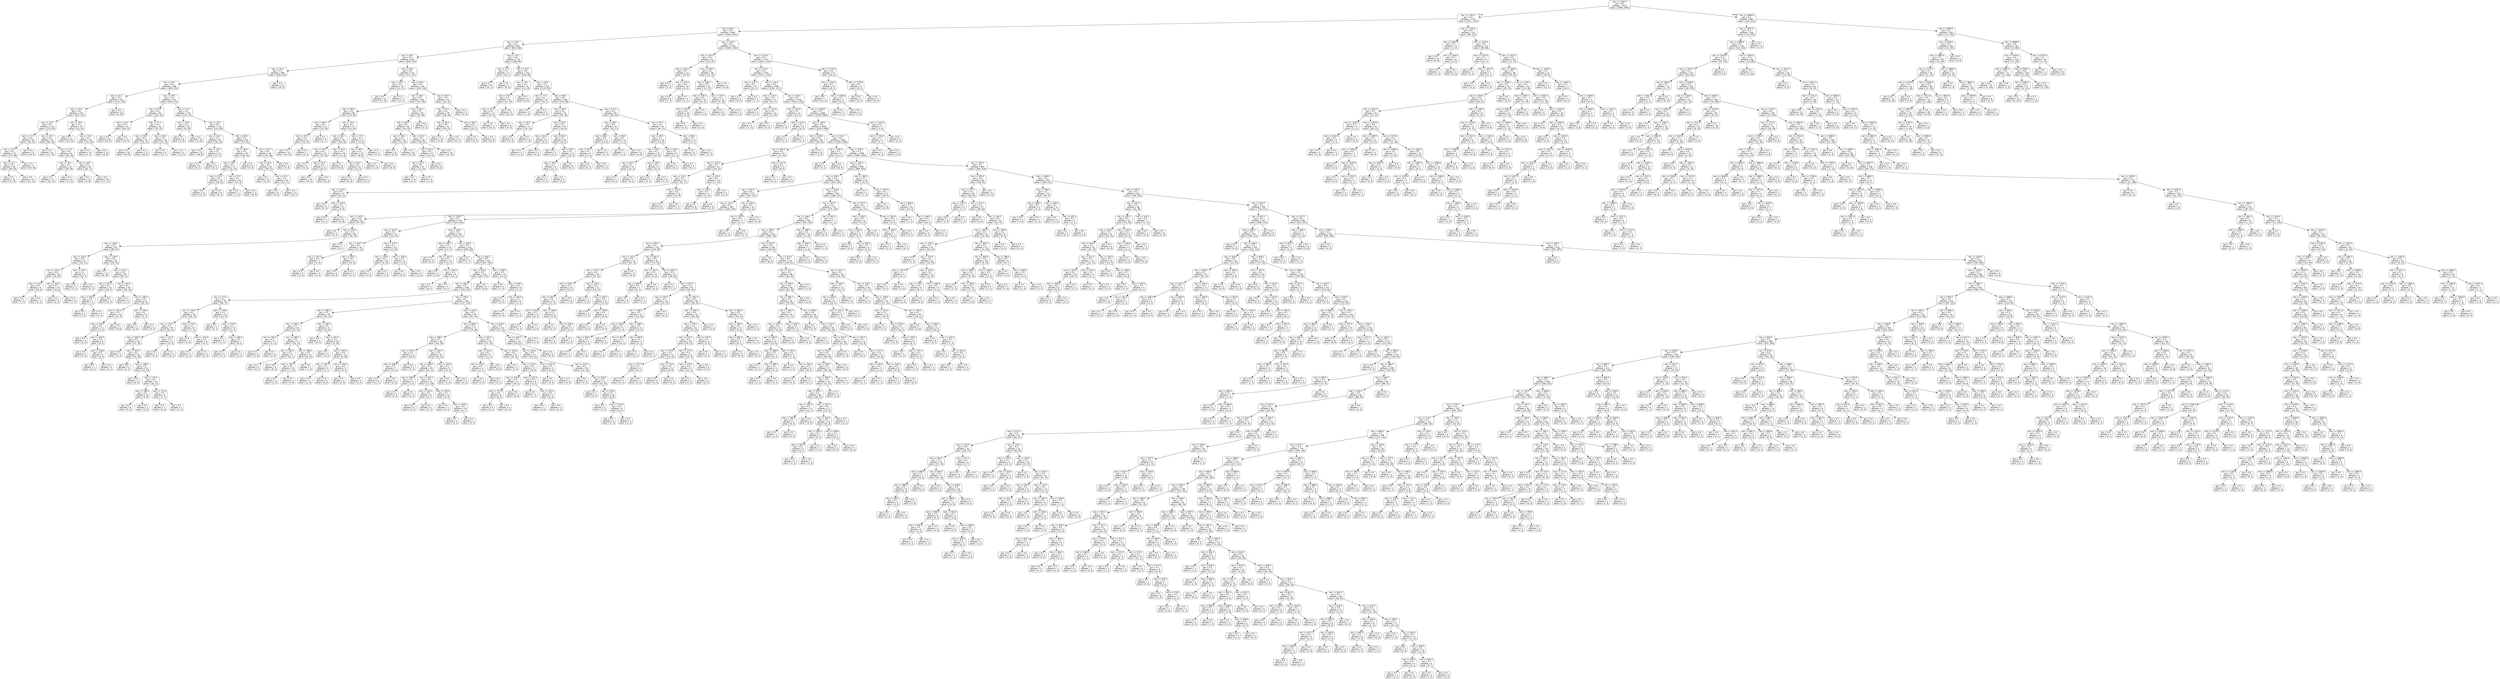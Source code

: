 digraph Tree {
node [shape=box, style="rounded", color="black", fontname=helvetica] ;
edge [fontname=helvetica] ;
0 [label="rain <= 1452.5\ngini = 0.5\nsamples = 3413\nvalue = [2660, 2655]"] ;
1 [label="rain <= 1191.5\ngini = 0.5\nsamples = 2732\nvalue = [2531, 1742]"] ;
0 -> 1 [labeldistance=2.5, labelangle=45, headlabel="True"] ;
2 [label="rain <= 99.5\ngini = 0.5\nsamples = 2607\nvalue = [2441, 1627]"] ;
1 -> 2 ;
3 [label="rain <= 70.5\ngini = 0.5\nsamples = 844\nvalue = [816, 462]"] ;
2 -> 3 ;
4 [label="rain <= 44.5\ngini = 0.5\nsamples = 674\nvalue = [630, 393]"] ;
3 -> 4 ;
5 [label="rain <= 43.5\ngini = 0.5\nsamples = 460\nvalue = [458, 256]"] ;
4 -> 5 ;
6 [label="rain <= 23.5\ngini = 0.5\nsamples = 448\nvalue = [440, 253]"] ;
5 -> 6 ;
7 [label="rain <= 22.5\ngini = 0.5\nsamples = 233\nvalue = [215, 139]"] ;
6 -> 7 ;
8 [label="rain <= 19.5\ngini = 0.5\nsamples = 219\nvalue = [210, 123]"] ;
7 -> 8 ;
9 [label="rain <= 14.5\ngini = 0.5\nsamples = 174\nvalue = [175, 92]"] ;
8 -> 9 ;
10 [label="rain <= 13.5\ngini = 0.4\nsamples = 93\nvalue = [93, 43]"] ;
9 -> 10 ;
11 [label="rain <= 12.5\ngini = 0.5\nsamples = 72\nvalue = [70, 38]"] ;
10 -> 11 ;
12 [label="rain <= 11.5\ngini = 0.4\nsamples = 45\nvalue = [40, 20]"] ;
11 -> 12 ;
13 [label="gini = 0.4\nsamples = 22\nvalue = [17, 8]"] ;
12 -> 13 ;
14 [label="gini = 0.5\nsamples = 23\nvalue = [23, 12]"] ;
12 -> 14 ;
15 [label="gini = 0.5\nsamples = 27\nvalue = [30, 18]"] ;
11 -> 15 ;
16 [label="gini = 0.3\nsamples = 21\nvalue = [23, 5]"] ;
10 -> 16 ;
17 [label="rain <= 15.5\ngini = 0.5\nsamples = 81\nvalue = [82, 49]"] ;
9 -> 17 ;
18 [label="gini = 0.5\nsamples = 20\nvalue = [17, 14]"] ;
17 -> 18 ;
19 [label="rain <= 17.5\ngini = 0.5\nsamples = 61\nvalue = [65, 35]"] ;
17 -> 19 ;
20 [label="rain <= 16.5\ngini = 0.4\nsamples = 32\nvalue = [39, 18]"] ;
19 -> 20 ;
21 [label="gini = 0.5\nsamples = 17\nvalue = [22, 12]"] ;
20 -> 21 ;
22 [label="gini = 0.4\nsamples = 15\nvalue = [17, 6]"] ;
20 -> 22 ;
23 [label="rain <= 18.5\ngini = 0.5\nsamples = 29\nvalue = [26, 17]"] ;
19 -> 23 ;
24 [label="gini = 0.5\nsamples = 13\nvalue = [9, 6]"] ;
23 -> 24 ;
25 [label="gini = 0.5\nsamples = 16\nvalue = [17, 11]"] ;
23 -> 25 ;
26 [label="rain <= 20.5\ngini = 0.5\nsamples = 45\nvalue = [35, 31]"] ;
8 -> 26 ;
27 [label="gini = 0.5\nsamples = 21\nvalue = [19, 15]"] ;
26 -> 27 ;
28 [label="rain <= 21.5\ngini = 0.5\nsamples = 24\nvalue = [16, 16]"] ;
26 -> 28 ;
29 [label="gini = 0.5\nsamples = 11\nvalue = [7, 7]"] ;
28 -> 29 ;
30 [label="gini = 0.5\nsamples = 13\nvalue = [9, 9]"] ;
28 -> 30 ;
31 [label="gini = 0.4\nsamples = 14\nvalue = [5, 16]"] ;
7 -> 31 ;
32 [label="rain <= 29.5\ngini = 0.4\nsamples = 215\nvalue = [225, 114]"] ;
6 -> 32 ;
33 [label="rain <= 25.5\ngini = 0.4\nsamples = 83\nvalue = [103, 35]"] ;
32 -> 33 ;
34 [label="rain <= 24.5\ngini = 0.4\nsamples = 31\nvalue = [28, 13]"] ;
33 -> 34 ;
35 [label="gini = 0.4\nsamples = 20\nvalue = [18, 9]"] ;
34 -> 35 ;
36 [label="gini = 0.4\nsamples = 11\nvalue = [10, 4]"] ;
34 -> 36 ;
37 [label="rain <= 27.5\ngini = 0.4\nsamples = 52\nvalue = [75, 22]"] ;
33 -> 37 ;
38 [label="rain <= 26.5\ngini = 0.3\nsamples = 34\nvalue = [52, 12]"] ;
37 -> 38 ;
39 [label="gini = 0.3\nsamples = 19\nvalue = [24, 6]"] ;
38 -> 39 ;
40 [label="gini = 0.3\nsamples = 15\nvalue = [28, 6]"] ;
38 -> 40 ;
41 [label="rain <= 28.5\ngini = 0.4\nsamples = 18\nvalue = [23, 10]"] ;
37 -> 41 ;
42 [label="gini = 0.5\nsamples = 9\nvalue = [10, 7]"] ;
41 -> 42 ;
43 [label="gini = 0.3\nsamples = 9\nvalue = [13, 3]"] ;
41 -> 43 ;
44 [label="rain <= 31.5\ngini = 0.5\nsamples = 132\nvalue = [122, 79]"] ;
32 -> 44 ;
45 [label="rain <= 30.5\ngini = 0.4\nsamples = 20\nvalue = [8, 19]"] ;
44 -> 45 ;
46 [label="gini = 0.4\nsamples = 8\nvalue = [3, 6]"] ;
45 -> 46 ;
47 [label="gini = 0.4\nsamples = 12\nvalue = [5, 13]"] ;
45 -> 47 ;
48 [label="rain <= 34.5\ngini = 0.5\nsamples = 112\nvalue = [114, 60]"] ;
44 -> 48 ;
49 [label="rain <= 32.5\ngini = 0.3\nsamples = 29\nvalue = [35, 10]"] ;
48 -> 49 ;
50 [label="gini = 0.4\nsamples = 15\nvalue = [18, 8]"] ;
49 -> 50 ;
51 [label="rain <= 33.5\ngini = 0.2\nsamples = 14\nvalue = [17, 2]"] ;
49 -> 51 ;
52 [label="gini = 0.2\nsamples = 8\nvalue = [9, 1]"] ;
51 -> 52 ;
53 [label="gini = 0.2\nsamples = 6\nvalue = [8, 1]"] ;
51 -> 53 ;
54 [label="rain <= 39.5\ngini = 0.5\nsamples = 83\nvalue = [79, 50]"] ;
48 -> 54 ;
55 [label="rain <= 38.5\ngini = 0.5\nsamples = 45\nvalue = [38, 32]"] ;
54 -> 55 ;
56 [label="rain <= 36.5\ngini = 0.5\nsamples = 37\nvalue = [33, 23]"] ;
55 -> 56 ;
57 [label="rain <= 35.5\ngini = 0.5\nsamples = 19\nvalue = [18, 14]"] ;
56 -> 57 ;
58 [label="gini = 0.5\nsamples = 11\nvalue = [12, 9]"] ;
57 -> 58 ;
59 [label="gini = 0.5\nsamples = 8\nvalue = [6, 5]"] ;
57 -> 59 ;
60 [label="rain <= 37.5\ngini = 0.5\nsamples = 18\nvalue = [15, 9]"] ;
56 -> 60 ;
61 [label="gini = 0.5\nsamples = 7\nvalue = [7, 4]"] ;
60 -> 61 ;
62 [label="gini = 0.5\nsamples = 11\nvalue = [8, 5]"] ;
60 -> 62 ;
63 [label="gini = 0.5\nsamples = 8\nvalue = [5, 9]"] ;
55 -> 63 ;
64 [label="rain <= 42.5\ngini = 0.4\nsamples = 38\nvalue = [41, 18]"] ;
54 -> 64 ;
65 [label="rain <= 40.5\ngini = 0.4\nsamples = 32\nvalue = [36, 15]"] ;
64 -> 65 ;
66 [label="gini = 0.4\nsamples = 12\nvalue = [11, 4]"] ;
65 -> 66 ;
67 [label="rain <= 41.5\ngini = 0.4\nsamples = 20\nvalue = [25, 11]"] ;
65 -> 67 ;
68 [label="gini = 0.4\nsamples = 8\nvalue = [9, 4]"] ;
67 -> 68 ;
69 [label="gini = 0.4\nsamples = 12\nvalue = [16, 7]"] ;
67 -> 69 ;
70 [label="gini = 0.5\nsamples = 6\nvalue = [5, 3]"] ;
64 -> 70 ;
71 [label="gini = 0.2\nsamples = 12\nvalue = [18, 3]"] ;
5 -> 71 ;
72 [label="rain <= 46.5\ngini = 0.5\nsamples = 214\nvalue = [172, 137]"] ;
4 -> 72 ;
73 [label="rain <= 45.5\ngini = 0.5\nsamples = 22\nvalue = [13, 21]"] ;
72 -> 73 ;
74 [label="gini = 0.5\nsamples = 15\nvalue = [11, 14]"] ;
73 -> 74 ;
75 [label="gini = 0.3\nsamples = 7\nvalue = [2, 7]"] ;
73 -> 75 ;
76 [label="rain <= 65.5\ngini = 0.5\nsamples = 192\nvalue = [159, 116]"] ;
72 -> 76 ;
77 [label="rain <= 58.5\ngini = 0.5\nsamples = 149\nvalue = [117, 94]"] ;
76 -> 77 ;
78 [label="rain <= 49.5\ngini = 0.5\nsamples = 84\nvalue = [74, 48]"] ;
77 -> 78 ;
79 [label="rain <= 48.5\ngini = 0.5\nsamples = 27\nvalue = [22, 20]"] ;
78 -> 79 ;
80 [label="rain <= 47.5\ngini = 0.5\nsamples = 21\nvalue = [20, 13]"] ;
79 -> 80 ;
81 [label="gini = 0.5\nsamples = 14\nvalue = [14, 10]"] ;
80 -> 81 ;
82 [label="gini = 0.4\nsamples = 7\nvalue = [6, 3]"] ;
80 -> 82 ;
83 [label="gini = 0.3\nsamples = 6\nvalue = [2, 7]"] ;
79 -> 83 ;
84 [label="rain <= 55.5\ngini = 0.5\nsamples = 57\nvalue = [52, 28]"] ;
78 -> 84 ;
85 [label="rain <= 52.5\ngini = 0.4\nsamples = 40\nvalue = [40, 19]"] ;
84 -> 85 ;
86 [label="rain <= 50.5\ngini = 0.4\nsamples = 22\nvalue = [23, 10]"] ;
85 -> 86 ;
87 [label="gini = 0.5\nsamples = 5\nvalue = [5, 3]"] ;
86 -> 87 ;
88 [label="rain <= 51.5\ngini = 0.4\nsamples = 17\nvalue = [18, 7]"] ;
86 -> 88 ;
89 [label="gini = 0.4\nsamples = 10\nvalue = [10, 4]"] ;
88 -> 89 ;
90 [label="gini = 0.4\nsamples = 7\nvalue = [8, 3]"] ;
88 -> 90 ;
91 [label="rain <= 53.5\ngini = 0.5\nsamples = 18\nvalue = [17, 9]"] ;
85 -> 91 ;
92 [label="gini = 0.5\nsamples = 8\nvalue = [6, 4]"] ;
91 -> 92 ;
93 [label="rain <= 54.5\ngini = 0.4\nsamples = 10\nvalue = [11, 5]"] ;
91 -> 93 ;
94 [label="gini = 0.4\nsamples = 8\nvalue = [9, 4]"] ;
93 -> 94 ;
95 [label="gini = 0.4\nsamples = 2\nvalue = [2, 1]"] ;
93 -> 95 ;
96 [label="rain <= 57.5\ngini = 0.5\nsamples = 17\nvalue = [12, 9]"] ;
84 -> 96 ;
97 [label="rain <= 56.5\ngini = 0.5\nsamples = 12\nvalue = [8, 8]"] ;
96 -> 97 ;
98 [label="gini = 0.5\nsamples = 4\nvalue = [2, 3]"] ;
97 -> 98 ;
99 [label="gini = 0.5\nsamples = 8\nvalue = [6, 5]"] ;
97 -> 99 ;
100 [label="gini = 0.3\nsamples = 5\nvalue = [4, 1]"] ;
96 -> 100 ;
101 [label="rain <= 64.5\ngini = 0.5\nsamples = 65\nvalue = [43, 46]"] ;
77 -> 101 ;
102 [label="rain <= 60.5\ngini = 0.5\nsamples = 60\nvalue = [41, 41]"] ;
101 -> 102 ;
103 [label="rain <= 59.5\ngini = 0.5\nsamples = 22\nvalue = [12, 16]"] ;
102 -> 103 ;
104 [label="gini = 0.5\nsamples = 8\nvalue = [4, 6]"] ;
103 -> 104 ;
105 [label="gini = 0.5\nsamples = 14\nvalue = [8, 10]"] ;
103 -> 105 ;
106 [label="rain <= 63.5\ngini = 0.5\nsamples = 38\nvalue = [29, 25]"] ;
102 -> 106 ;
107 [label="rain <= 62.5\ngini = 0.5\nsamples = 22\nvalue = [19, 15]"] ;
106 -> 107 ;
108 [label="rain <= 61.5\ngini = 0.5\nsamples = 14\nvalue = [11, 10]"] ;
107 -> 108 ;
109 [label="gini = 0.5\nsamples = 10\nvalue = [8, 7]"] ;
108 -> 109 ;
110 [label="gini = 0.5\nsamples = 4\nvalue = [3, 3]"] ;
108 -> 110 ;
111 [label="gini = 0.5\nsamples = 8\nvalue = [8, 5]"] ;
107 -> 111 ;
112 [label="gini = 0.5\nsamples = 16\nvalue = [10, 10]"] ;
106 -> 112 ;
113 [label="gini = 0.4\nsamples = 5\nvalue = [2, 5]"] ;
101 -> 113 ;
114 [label="rain <= 69.5\ngini = 0.5\nsamples = 43\nvalue = [42, 22]"] ;
76 -> 114 ;
115 [label="rain <= 67.5\ngini = 0.4\nsamples = 38\nvalue = [38, 18]"] ;
114 -> 115 ;
116 [label="rain <= 66.5\ngini = 0.5\nsamples = 21\nvalue = [20, 11]"] ;
115 -> 116 ;
117 [label="gini = 0.4\nsamples = 10\nvalue = [9, 4]"] ;
116 -> 117 ;
118 [label="gini = 0.5\nsamples = 11\nvalue = [11, 7]"] ;
116 -> 118 ;
119 [label="rain <= 68.5\ngini = 0.4\nsamples = 17\nvalue = [18, 7]"] ;
115 -> 119 ;
120 [label="gini = 0.4\nsamples = 6\nvalue = [9, 3]"] ;
119 -> 120 ;
121 [label="gini = 0.4\nsamples = 11\nvalue = [9, 4]"] ;
119 -> 121 ;
122 [label="gini = 0.5\nsamples = 5\nvalue = [4, 4]"] ;
114 -> 122 ;
123 [label="rain <= 72.5\ngini = 0.4\nsamples = 170\nvalue = [186, 69]"] ;
3 -> 123 ;
124 [label="rain <= 71.5\ngini = 0.1\nsamples = 17\nvalue = [20, 1]"] ;
123 -> 124 ;
125 [label="gini = 0.1\nsamples = 10\nvalue = [12, 1]"] ;
124 -> 125 ;
126 [label="gini = 0.0\nsamples = 7\nvalue = [8, 0]"] ;
124 -> 126 ;
127 [label="rain <= 76.5\ngini = 0.4\nsamples = 153\nvalue = [166, 68]"] ;
123 -> 127 ;
128 [label="rain <= 75.5\ngini = 0.5\nsamples = 31\nvalue = [32, 18]"] ;
127 -> 128 ;
129 [label="rain <= 74.5\ngini = 0.4\nsamples = 22\nvalue = [27, 10]"] ;
128 -> 129 ;
130 [label="rain <= 73.5\ngini = 0.4\nsamples = 13\nvalue = [14, 6]"] ;
129 -> 130 ;
131 [label="gini = 0.4\nsamples = 7\nvalue = [10, 3]"] ;
130 -> 131 ;
132 [label="gini = 0.5\nsamples = 6\nvalue = [4, 3]"] ;
130 -> 132 ;
133 [label="gini = 0.4\nsamples = 9\nvalue = [13, 4]"] ;
129 -> 133 ;
134 [label="gini = 0.5\nsamples = 9\nvalue = [5, 8]"] ;
128 -> 134 ;
135 [label="rain <= 78.5\ngini = 0.4\nsamples = 122\nvalue = [134, 50]"] ;
127 -> 135 ;
136 [label="rain <= 77.5\ngini = 0.2\nsamples = 14\nvalue = [19, 2]"] ;
135 -> 136 ;
137 [label="gini = 0.0\nsamples = 5\nvalue = [7, 0]"] ;
136 -> 137 ;
138 [label="gini = 0.2\nsamples = 9\nvalue = [12, 2]"] ;
136 -> 138 ;
139 [label="rain <= 86.5\ngini = 0.4\nsamples = 108\nvalue = [115, 48]"] ;
135 -> 139 ;
140 [label="rain <= 80.5\ngini = 0.4\nsamples = 43\nvalue = [50, 16]"] ;
139 -> 140 ;
141 [label="rain <= 79.5\ngini = 0.5\nsamples = 17\nvalue = [16, 10]"] ;
140 -> 141 ;
142 [label="gini = 0.4\nsamples = 9\nvalue = [9, 4]"] ;
141 -> 142 ;
143 [label="gini = 0.5\nsamples = 8\nvalue = [7, 6]"] ;
141 -> 143 ;
144 [label="rain <= 82.5\ngini = 0.3\nsamples = 26\nvalue = [34, 6]"] ;
140 -> 144 ;
145 [label="rain <= 81.5\ngini = 0.2\nsamples = 8\nvalue = [9, 1]"] ;
144 -> 145 ;
146 [label="gini = 0.3\nsamples = 4\nvalue = [4, 1]"] ;
145 -> 146 ;
147 [label="gini = 0.0\nsamples = 4\nvalue = [5, 0]"] ;
145 -> 147 ;
148 [label="rain <= 83.5\ngini = 0.3\nsamples = 18\nvalue = [25, 5]"] ;
144 -> 148 ;
149 [label="gini = 0.4\nsamples = 4\nvalue = [6, 2]"] ;
148 -> 149 ;
150 [label="rain <= 85.5\ngini = 0.2\nsamples = 14\nvalue = [19, 3]"] ;
148 -> 150 ;
151 [label="rain <= 84.5\ngini = 0.3\nsamples = 8\nvalue = [11, 2]"] ;
150 -> 151 ;
152 [label="gini = 0.2\nsamples = 4\nvalue = [7, 1]"] ;
151 -> 152 ;
153 [label="gini = 0.3\nsamples = 4\nvalue = [4, 1]"] ;
151 -> 153 ;
154 [label="gini = 0.2\nsamples = 6\nvalue = [8, 1]"] ;
150 -> 154 ;
155 [label="rain <= 91.5\ngini = 0.4\nsamples = 65\nvalue = [65, 32]"] ;
139 -> 155 ;
156 [label="rain <= 89.5\ngini = 0.5\nsamples = 23\nvalue = [19, 17]"] ;
155 -> 156 ;
157 [label="rain <= 88.5\ngini = 0.4\nsamples = 11\nvalue = [12, 6]"] ;
156 -> 157 ;
158 [label="rain <= 87.5\ngini = 0.5\nsamples = 6\nvalue = [3, 5]"] ;
157 -> 158 ;
159 [label="gini = 0.0\nsamples = 2\nvalue = [0, 2]"] ;
158 -> 159 ;
160 [label="gini = 0.5\nsamples = 4\nvalue = [3, 3]"] ;
158 -> 160 ;
161 [label="gini = 0.2\nsamples = 5\nvalue = [9, 1]"] ;
157 -> 161 ;
162 [label="rain <= 90.5\ngini = 0.5\nsamples = 12\nvalue = [7, 11]"] ;
156 -> 162 ;
163 [label="gini = 0.5\nsamples = 3\nvalue = [3, 3]"] ;
162 -> 163 ;
164 [label="gini = 0.4\nsamples = 9\nvalue = [4, 8]"] ;
162 -> 164 ;
165 [label="rain <= 97.5\ngini = 0.4\nsamples = 42\nvalue = [46, 15]"] ;
155 -> 165 ;
166 [label="rain <= 95.5\ngini = 0.3\nsamples = 29\nvalue = [33, 8]"] ;
165 -> 166 ;
167 [label="rain <= 93.5\ngini = 0.3\nsamples = 20\nvalue = [21, 6]"] ;
166 -> 167 ;
168 [label="rain <= 92.5\ngini = 0.3\nsamples = 11\nvalue = [12, 3]"] ;
167 -> 168 ;
169 [label="gini = 0.3\nsamples = 7\nvalue = [8, 2]"] ;
168 -> 169 ;
170 [label="gini = 0.3\nsamples = 4\nvalue = [4, 1]"] ;
168 -> 170 ;
171 [label="rain <= 94.5\ngini = 0.4\nsamples = 9\nvalue = [9, 3]"] ;
167 -> 171 ;
172 [label="gini = 0.4\nsamples = 3\nvalue = [2, 1]"] ;
171 -> 172 ;
173 [label="gini = 0.3\nsamples = 6\nvalue = [7, 2]"] ;
171 -> 173 ;
174 [label="rain <= 96.5\ngini = 0.2\nsamples = 9\nvalue = [12, 2]"] ;
166 -> 174 ;
175 [label="gini = 0.2\nsamples = 5\nvalue = [6, 1]"] ;
174 -> 175 ;
176 [label="gini = 0.2\nsamples = 4\nvalue = [6, 1]"] ;
174 -> 176 ;
177 [label="rain <= 98.5\ngini = 0.5\nsamples = 13\nvalue = [13, 7]"] ;
165 -> 177 ;
178 [label="gini = 0.5\nsamples = 8\nvalue = [8, 5]"] ;
177 -> 178 ;
179 [label="gini = 0.4\nsamples = 5\nvalue = [5, 2]"] ;
177 -> 179 ;
180 [label="rain <= 110.5\ngini = 0.5\nsamples = 1763\nvalue = [1625, 1165]"] ;
2 -> 180 ;
181 [label="rain <= 103.0\ngini = 0.5\nsamples = 41\nvalue = [22, 41]"] ;
180 -> 181 ;
182 [label="rain <= 100.5\ngini = 0.5\nsamples = 13\nvalue = [10, 8]"] ;
181 -> 182 ;
183 [label="gini = 0.4\nsamples = 3\nvalue = [2, 4]"] ;
182 -> 183 ;
184 [label="rain <= 101.5\ngini = 0.4\nsamples = 10\nvalue = [8, 4]"] ;
182 -> 184 ;
185 [label="gini = 0.4\nsamples = 8\nvalue = [7, 3]"] ;
184 -> 185 ;
186 [label="gini = 0.5\nsamples = 2\nvalue = [1, 1]"] ;
184 -> 186 ;
187 [label="rain <= 108.5\ngini = 0.4\nsamples = 28\nvalue = [12, 33]"] ;
181 -> 187 ;
188 [label="rain <= 106.5\ngini = 0.4\nsamples = 25\nvalue = [12, 27]"] ;
187 -> 188 ;
189 [label="rain <= 105.5\ngini = 0.5\nsamples = 15\nvalue = [6, 11]"] ;
188 -> 189 ;
190 [label="rain <= 104.5\ngini = 0.4\nsamples = 10\nvalue = [3, 8]"] ;
189 -> 190 ;
191 [label="gini = 0.4\nsamples = 5\nvalue = [2, 4]"] ;
190 -> 191 ;
192 [label="gini = 0.3\nsamples = 5\nvalue = [1, 4]"] ;
190 -> 192 ;
193 [label="gini = 0.5\nsamples = 5\nvalue = [3, 3]"] ;
189 -> 193 ;
194 [label="rain <= 107.5\ngini = 0.4\nsamples = 10\nvalue = [6, 16]"] ;
188 -> 194 ;
195 [label="gini = 0.4\nsamples = 8\nvalue = [4, 12]"] ;
194 -> 195 ;
196 [label="gini = 0.4\nsamples = 2\nvalue = [2, 4]"] ;
194 -> 196 ;
197 [label="gini = 0.0\nsamples = 3\nvalue = [0, 6]"] ;
187 -> 197 ;
198 [label="rain <= 1155.0\ngini = 0.5\nsamples = 1722\nvalue = [1603, 1124]"] ;
180 -> 198 ;
199 [label="rain <= 112.5\ngini = 0.5\nsamples = 1705\nvalue = [1577, 1120]"] ;
198 -> 199 ;
200 [label="rain <= 111.5\ngini = 0.3\nsamples = 10\nvalue = [16, 3]"] ;
199 -> 200 ;
201 [label="gini = 0.3\nsamples = 5\nvalue = [9, 2]"] ;
200 -> 201 ;
202 [label="gini = 0.2\nsamples = 5\nvalue = [7, 1]"] ;
200 -> 202 ;
203 [label="rain <= 115.5\ngini = 0.5\nsamples = 1695\nvalue = [1561, 1117]"] ;
199 -> 203 ;
204 [label="rain <= 113.5\ngini = 0.4\nsamples = 17\nvalue = [8, 17]"] ;
203 -> 204 ;
205 [label="gini = 0.5\nsamples = 4\nvalue = [3, 3]"] ;
204 -> 205 ;
206 [label="rain <= 114.5\ngini = 0.4\nsamples = 13\nvalue = [5, 14]"] ;
204 -> 206 ;
207 [label="gini = 0.3\nsamples = 9\nvalue = [3, 11]"] ;
206 -> 207 ;
208 [label="gini = 0.5\nsamples = 4\nvalue = [2, 3]"] ;
206 -> 208 ;
209 [label="rain <= 118.5\ngini = 0.5\nsamples = 1678\nvalue = [1553, 1100]"] ;
203 -> 209 ;
210 [label="rain <= 116.5\ngini = 0.2\nsamples = 12\nvalue = [15, 2]"] ;
209 -> 210 ;
211 [label="gini = 0.0\nsamples = 4\nvalue = [7, 0]"] ;
210 -> 211 ;
212 [label="rain <= 117.5\ngini = 0.3\nsamples = 8\nvalue = [8, 2]"] ;
210 -> 212 ;
213 [label="gini = 0.4\nsamples = 4\nvalue = [3, 1]"] ;
212 -> 213 ;
214 [label="gini = 0.3\nsamples = 4\nvalue = [5, 1]"] ;
212 -> 214 ;
215 [label="rain <= 1148.0\ngini = 0.5\nsamples = 1666\nvalue = [1538, 1098]"] ;
209 -> 215 ;
216 [label="rain <= 129.5\ngini = 0.5\nsamples = 1659\nvalue = [1535, 1090]"] ;
215 -> 216 ;
217 [label="rain <= 128.5\ngini = 0.5\nsamples = 60\nvalue = [40, 44]"] ;
216 -> 217 ;
218 [label="rain <= 126.5\ngini = 0.5\nsamples = 52\nvalue = [37, 35]"] ;
217 -> 218 ;
219 [label="rain <= 123.5\ngini = 0.5\nsamples = 41\nvalue = [29, 31]"] ;
218 -> 219 ;
220 [label="rain <= 121.5\ngini = 0.5\nsamples = 27\nvalue = [22, 17]"] ;
219 -> 220 ;
221 [label="rain <= 119.5\ngini = 0.5\nsamples = 15\nvalue = [10, 11]"] ;
220 -> 221 ;
222 [label="gini = 0.4\nsamples = 4\nvalue = [5, 2]"] ;
221 -> 222 ;
223 [label="rain <= 120.5\ngini = 0.5\nsamples = 11\nvalue = [5, 9]"] ;
221 -> 223 ;
224 [label="gini = 0.5\nsamples = 2\nvalue = [1, 1]"] ;
223 -> 224 ;
225 [label="gini = 0.4\nsamples = 9\nvalue = [4, 8]"] ;
223 -> 225 ;
226 [label="rain <= 122.5\ngini = 0.4\nsamples = 12\nvalue = [12, 6]"] ;
220 -> 226 ;
227 [label="gini = 0.5\nsamples = 8\nvalue = [9, 5]"] ;
226 -> 227 ;
228 [label="gini = 0.4\nsamples = 4\nvalue = [3, 1]"] ;
226 -> 228 ;
229 [label="rain <= 125.5\ngini = 0.4\nsamples = 14\nvalue = [7, 14]"] ;
219 -> 229 ;
230 [label="rain <= 124.5\ngini = 0.4\nsamples = 9\nvalue = [4, 10]"] ;
229 -> 230 ;
231 [label="gini = 0.4\nsamples = 5\nvalue = [2, 6]"] ;
230 -> 231 ;
232 [label="gini = 0.4\nsamples = 4\nvalue = [2, 4]"] ;
230 -> 232 ;
233 [label="gini = 0.5\nsamples = 5\nvalue = [3, 4]"] ;
229 -> 233 ;
234 [label="rain <= 127.5\ngini = 0.4\nsamples = 11\nvalue = [8, 4]"] ;
218 -> 234 ;
235 [label="gini = 0.4\nsamples = 5\nvalue = [4, 2]"] ;
234 -> 235 ;
236 [label="gini = 0.4\nsamples = 6\nvalue = [4, 2]"] ;
234 -> 236 ;
237 [label="gini = 0.4\nsamples = 8\nvalue = [3, 9]"] ;
217 -> 237 ;
238 [label="rain <= 131.5\ngini = 0.5\nsamples = 1599\nvalue = [1495, 1046]"] ;
216 -> 238 ;
239 [label="rain <= 130.5\ngini = 0.1\nsamples = 9\nvalue = [13, 1]"] ;
238 -> 239 ;
240 [label="gini = 0.3\nsamples = 4\nvalue = [5, 1]"] ;
239 -> 240 ;
241 [label="gini = 0.0\nsamples = 5\nvalue = [8, 0]"] ;
239 -> 241 ;
242 [label="rain <= 370.5\ngini = 0.5\nsamples = 1590\nvalue = [1482, 1045]"] ;
238 -> 242 ;
243 [label="rain <= 361.5\ngini = 0.5\nsamples = 690\nvalue = [666, 429]"] ;
242 -> 243 ;
244 [label="rain <= 245.5\ngini = 0.5\nsamples = 664\nvalue = [633, 424]"] ;
243 -> 244 ;
245 [label="rain <= 242.5\ngini = 0.5\nsamples = 377\nvalue = [347, 267]"] ;
244 -> 245 ;
246 [label="rain <= 151.5\ngini = 0.5\nsamples = 367\nvalue = [344, 254]"] ;
245 -> 246 ;
247 [label="rain <= 132.5\ngini = 0.4\nsamples = 91\nvalue = [97, 50]"] ;
246 -> 247 ;
248 [label="gini = 0.0\nsamples = 1\nvalue = [0, 2]"] ;
247 -> 248 ;
249 [label="rain <= 150.5\ngini = 0.4\nsamples = 90\nvalue = [97, 48]"] ;
247 -> 249 ;
250 [label="rain <= 138.5\ngini = 0.5\nsamples = 83\nvalue = [88, 47]"] ;
249 -> 250 ;
251 [label="rain <= 136.5\ngini = 0.4\nsamples = 27\nvalue = [32, 12]"] ;
250 -> 251 ;
252 [label="rain <= 134.5\ngini = 0.4\nsamples = 18\nvalue = [20, 10]"] ;
251 -> 252 ;
253 [label="rain <= 133.5\ngini = 0.4\nsamples = 8\nvalue = [10, 4]"] ;
252 -> 253 ;
254 [label="gini = 0.4\nsamples = 5\nvalue = [7, 3]"] ;
253 -> 254 ;
255 [label="gini = 0.4\nsamples = 3\nvalue = [3, 1]"] ;
253 -> 255 ;
256 [label="rain <= 135.5\ngini = 0.5\nsamples = 10\nvalue = [10, 6]"] ;
252 -> 256 ;
257 [label="gini = 0.5\nsamples = 4\nvalue = [3, 3]"] ;
256 -> 257 ;
258 [label="gini = 0.4\nsamples = 6\nvalue = [7, 3]"] ;
256 -> 258 ;
259 [label="rain <= 137.5\ngini = 0.2\nsamples = 9\nvalue = [12, 2]"] ;
251 -> 259 ;
260 [label="gini = 0.2\nsamples = 5\nvalue = [7, 1]"] ;
259 -> 260 ;
261 [label="gini = 0.3\nsamples = 4\nvalue = [5, 1]"] ;
259 -> 261 ;
262 [label="rain <= 139.5\ngini = 0.5\nsamples = 56\nvalue = [56, 35]"] ;
250 -> 262 ;
263 [label="gini = 0.5\nsamples = 13\nvalue = [8, 14]"] ;
262 -> 263 ;
264 [label="rain <= 142.5\ngini = 0.4\nsamples = 43\nvalue = [48, 21]"] ;
262 -> 264 ;
265 [label="rain <= 141.5\ngini = 0.2\nsamples = 14\nvalue = [19, 2]"] ;
264 -> 265 ;
266 [label="rain <= 140.5\ngini = 0.3\nsamples = 7\nvalue = [7, 2]"] ;
265 -> 266 ;
267 [label="gini = 0.0\nsamples = 2\nvalue = [3, 0]"] ;
266 -> 267 ;
268 [label="gini = 0.4\nsamples = 5\nvalue = [4, 2]"] ;
266 -> 268 ;
269 [label="gini = 0.0\nsamples = 7\nvalue = [12, 0]"] ;
265 -> 269 ;
270 [label="rain <= 143.5\ngini = 0.5\nsamples = 29\nvalue = [29, 19]"] ;
264 -> 270 ;
271 [label="gini = 0.2\nsamples = 4\nvalue = [1, 7]"] ;
270 -> 271 ;
272 [label="rain <= 148.5\ngini = 0.4\nsamples = 25\nvalue = [28, 12]"] ;
270 -> 272 ;
273 [label="rain <= 147.5\ngini = 0.3\nsamples = 16\nvalue = [21, 5]"] ;
272 -> 273 ;
274 [label="rain <= 144.5\ngini = 0.4\nsamples = 11\nvalue = [12, 5]"] ;
273 -> 274 ;
275 [label="gini = 0.0\nsamples = 2\nvalue = [3, 0]"] ;
274 -> 275 ;
276 [label="rain <= 145.5\ngini = 0.5\nsamples = 9\nvalue = [9, 5]"] ;
274 -> 276 ;
277 [label="gini = 0.4\nsamples = 4\nvalue = [5, 2]"] ;
276 -> 277 ;
278 [label="rain <= 146.5\ngini = 0.5\nsamples = 5\nvalue = [4, 3]"] ;
276 -> 278 ;
279 [label="gini = 0.0\nsamples = 1\nvalue = [0, 1]"] ;
278 -> 279 ;
280 [label="gini = 0.4\nsamples = 4\nvalue = [4, 2]"] ;
278 -> 280 ;
281 [label="gini = 0.0\nsamples = 5\nvalue = [9, 0]"] ;
273 -> 281 ;
282 [label="rain <= 149.5\ngini = 0.5\nsamples = 9\nvalue = [7, 7]"] ;
272 -> 282 ;
283 [label="gini = 0.4\nsamples = 5\nvalue = [2, 4]"] ;
282 -> 283 ;
284 [label="gini = 0.5\nsamples = 4\nvalue = [5, 3]"] ;
282 -> 284 ;
285 [label="gini = 0.2\nsamples = 7\nvalue = [9, 1]"] ;
249 -> 285 ;
286 [label="rain <= 159.5\ngini = 0.5\nsamples = 276\nvalue = [247, 204]"] ;
246 -> 286 ;
287 [label="rain <= 155.5\ngini = 0.5\nsamples = 31\nvalue = [22, 33]"] ;
286 -> 287 ;
288 [label="rain <= 153.5\ngini = 0.5\nsamples = 16\nvalue = [17, 14]"] ;
287 -> 288 ;
289 [label="rain <= 152.5\ngini = 0.5\nsamples = 7\nvalue = [5, 8]"] ;
288 -> 289 ;
290 [label="gini = 0.5\nsamples = 4\nvalue = [3, 4]"] ;
289 -> 290 ;
291 [label="gini = 0.4\nsamples = 3\nvalue = [2, 4]"] ;
289 -> 291 ;
292 [label="rain <= 154.5\ngini = 0.4\nsamples = 9\nvalue = [12, 6]"] ;
288 -> 292 ;
293 [label="gini = 0.5\nsamples = 6\nvalue = [8, 5]"] ;
292 -> 293 ;
294 [label="gini = 0.3\nsamples = 3\nvalue = [4, 1]"] ;
292 -> 294 ;
295 [label="rain <= 157.5\ngini = 0.3\nsamples = 15\nvalue = [5, 19]"] ;
287 -> 295 ;
296 [label="rain <= 156.5\ngini = 0.4\nsamples = 10\nvalue = [4, 13]"] ;
295 -> 296 ;
297 [label="gini = 0.4\nsamples = 7\nvalue = [3, 9]"] ;
296 -> 297 ;
298 [label="gini = 0.3\nsamples = 3\nvalue = [1, 4]"] ;
296 -> 298 ;
299 [label="rain <= 158.5\ngini = 0.2\nsamples = 5\nvalue = [1, 6]"] ;
295 -> 299 ;
300 [label="gini = 0.0\nsamples = 2\nvalue = [0, 2]"] ;
299 -> 300 ;
301 [label="gini = 0.3\nsamples = 3\nvalue = [1, 4]"] ;
299 -> 301 ;
302 [label="rain <= 164.5\ngini = 0.5\nsamples = 245\nvalue = [225, 171]"] ;
286 -> 302 ;
303 [label="rain <= 160.5\ngini = 0.4\nsamples = 14\nvalue = [17, 5]"] ;
302 -> 303 ;
304 [label="gini = 0.4\nsamples = 4\nvalue = [6, 3]"] ;
303 -> 304 ;
305 [label="rain <= 161.5\ngini = 0.3\nsamples = 10\nvalue = [11, 2]"] ;
303 -> 305 ;
306 [label="gini = 0.0\nsamples = 1\nvalue = [1, 0]"] ;
305 -> 306 ;
307 [label="rain <= 163.0\ngini = 0.3\nsamples = 9\nvalue = [10, 2]"] ;
305 -> 307 ;
308 [label="gini = 0.2\nsamples = 4\nvalue = [6, 1]"] ;
307 -> 308 ;
309 [label="gini = 0.3\nsamples = 5\nvalue = [4, 1]"] ;
307 -> 309 ;
310 [label="rain <= 165.5\ngini = 0.5\nsamples = 231\nvalue = [208, 166]"] ;
302 -> 310 ;
311 [label="gini = 0.2\nsamples = 5\nvalue = [1, 7]"] ;
310 -> 311 ;
312 [label="rain <= 236.5\ngini = 0.5\nsamples = 226\nvalue = [207, 159]"] ;
310 -> 312 ;
313 [label="rain <= 235.5\ngini = 0.5\nsamples = 212\nvalue = [193, 155]"] ;
312 -> 313 ;
314 [label="rain <= 181.5\ngini = 0.5\nsamples = 208\nvalue = [193, 147]"] ;
313 -> 314 ;
315 [label="rain <= 177.5\ngini = 0.5\nsamples = 64\nvalue = [66, 37]"] ;
314 -> 315 ;
316 [label="rain <= 174.5\ngini = 0.5\nsamples = 49\nvalue = [49, 33]"] ;
315 -> 316 ;
317 [label="rain <= 172.5\ngini = 0.5\nsamples = 40\nvalue = [42, 22]"] ;
316 -> 317 ;
318 [label="rain <= 166.5\ngini = 0.5\nsamples = 29\nvalue = [27, 18]"] ;
317 -> 318 ;
319 [label="gini = 0.0\nsamples = 1\nvalue = [2, 0]"] ;
318 -> 319 ;
320 [label="rain <= 167.5\ngini = 0.5\nsamples = 28\nvalue = [25, 18]"] ;
318 -> 320 ;
321 [label="gini = 0.5\nsamples = 4\nvalue = [3, 5]"] ;
320 -> 321 ;
322 [label="rain <= 168.5\ngini = 0.5\nsamples = 24\nvalue = [22, 13]"] ;
320 -> 322 ;
323 [label="gini = 0.0\nsamples = 5\nvalue = [6, 0]"] ;
322 -> 323 ;
324 [label="rain <= 170.5\ngini = 0.5\nsamples = 19\nvalue = [16, 13]"] ;
322 -> 324 ;
325 [label="rain <= 169.5\ngini = 0.5\nsamples = 10\nvalue = [9, 6]"] ;
324 -> 325 ;
326 [label="gini = 0.5\nsamples = 8\nvalue = [6, 6]"] ;
325 -> 326 ;
327 [label="gini = 0.0\nsamples = 2\nvalue = [3, 0]"] ;
325 -> 327 ;
328 [label="rain <= 171.5\ngini = 0.5\nsamples = 9\nvalue = [7, 7]"] ;
324 -> 328 ;
329 [label="gini = 0.5\nsamples = 7\nvalue = [6, 6]"] ;
328 -> 329 ;
330 [label="gini = 0.5\nsamples = 2\nvalue = [1, 1]"] ;
328 -> 330 ;
331 [label="rain <= 173.5\ngini = 0.3\nsamples = 11\nvalue = [15, 4]"] ;
317 -> 331 ;
332 [label="gini = 0.4\nsamples = 7\nvalue = [9, 3]"] ;
331 -> 332 ;
333 [label="gini = 0.2\nsamples = 4\nvalue = [6, 1]"] ;
331 -> 333 ;
334 [label="rain <= 175.5\ngini = 0.5\nsamples = 9\nvalue = [7, 11]"] ;
316 -> 334 ;
335 [label="gini = 0.4\nsamples = 3\nvalue = [3, 6]"] ;
334 -> 335 ;
336 [label="rain <= 176.5\ngini = 0.5\nsamples = 6\nvalue = [4, 5]"] ;
334 -> 336 ;
337 [label="gini = 0.5\nsamples = 3\nvalue = [2, 2]"] ;
336 -> 337 ;
338 [label="gini = 0.5\nsamples = 3\nvalue = [2, 3]"] ;
336 -> 338 ;
339 [label="rain <= 178.5\ngini = 0.3\nsamples = 15\nvalue = [17, 4]"] ;
315 -> 339 ;
340 [label="gini = 0.2\nsamples = 5\nvalue = [6, 1]"] ;
339 -> 340 ;
341 [label="rain <= 179.5\ngini = 0.3\nsamples = 10\nvalue = [11, 3]"] ;
339 -> 341 ;
342 [label="gini = 0.4\nsamples = 3\nvalue = [3, 1]"] ;
341 -> 342 ;
343 [label="rain <= 180.5\ngini = 0.3\nsamples = 7\nvalue = [8, 2]"] ;
341 -> 343 ;
344 [label="gini = 0.3\nsamples = 4\nvalue = [5, 1]"] ;
343 -> 344 ;
345 [label="gini = 0.4\nsamples = 3\nvalue = [3, 1]"] ;
343 -> 345 ;
346 [label="rain <= 195.5\ngini = 0.5\nsamples = 144\nvalue = [127, 110]"] ;
314 -> 346 ;
347 [label="rain <= 189.5\ngini = 0.5\nsamples = 45\nvalue = [30, 47]"] ;
346 -> 347 ;
348 [label="rain <= 183.5\ngini = 0.5\nsamples = 24\nvalue = [21, 24]"] ;
347 -> 348 ;
349 [label="rain <= 182.5\ngini = 0.3\nsamples = 7\nvalue = [3, 11]"] ;
348 -> 349 ;
350 [label="gini = 0.2\nsamples = 4\nvalue = [1, 6]"] ;
349 -> 350 ;
351 [label="gini = 0.4\nsamples = 3\nvalue = [2, 5]"] ;
349 -> 351 ;
352 [label="rain <= 186.5\ngini = 0.5\nsamples = 17\nvalue = [18, 13]"] ;
348 -> 352 ;
353 [label="rain <= 184.5\ngini = 0.2\nsamples = 6\nvalue = [10, 1]"] ;
352 -> 353 ;
354 [label="gini = 0.3\nsamples = 2\nvalue = [4, 1]"] ;
353 -> 354 ;
355 [label="gini = 0.0\nsamples = 4\nvalue = [6, 0]"] ;
353 -> 355 ;
356 [label="rain <= 188.5\ngini = 0.5\nsamples = 11\nvalue = [8, 12]"] ;
352 -> 356 ;
357 [label="rain <= 187.5\ngini = 0.5\nsamples = 10\nvalue = [7, 12]"] ;
356 -> 357 ;
358 [label="gini = 0.4\nsamples = 4\nvalue = [2, 6]"] ;
357 -> 358 ;
359 [label="gini = 0.5\nsamples = 6\nvalue = [5, 6]"] ;
357 -> 359 ;
360 [label="gini = 0.0\nsamples = 1\nvalue = [1, 0]"] ;
356 -> 360 ;
361 [label="rain <= 190.5\ngini = 0.4\nsamples = 21\nvalue = [9, 23]"] ;
347 -> 361 ;
362 [label="gini = 0.0\nsamples = 3\nvalue = [0, 5]"] ;
361 -> 362 ;
363 [label="rain <= 191.5\ngini = 0.4\nsamples = 18\nvalue = [9, 18]"] ;
361 -> 363 ;
364 [label="gini = 0.5\nsamples = 4\nvalue = [3, 2]"] ;
363 -> 364 ;
365 [label="rain <= 193.5\ngini = 0.4\nsamples = 14\nvalue = [6, 16]"] ;
363 -> 365 ;
366 [label="rain <= 192.5\ngini = 0.2\nsamples = 5\nvalue = [1, 7]"] ;
365 -> 366 ;
367 [label="gini = 0.4\nsamples = 2\nvalue = [1, 3]"] ;
366 -> 367 ;
368 [label="gini = 0.0\nsamples = 3\nvalue = [0, 4]"] ;
366 -> 368 ;
369 [label="rain <= 194.5\ngini = 0.5\nsamples = 9\nvalue = [5, 9]"] ;
365 -> 369 ;
370 [label="gini = 0.4\nsamples = 4\nvalue = [2, 4]"] ;
369 -> 370 ;
371 [label="gini = 0.5\nsamples = 5\nvalue = [3, 5]"] ;
369 -> 371 ;
372 [label="rain <= 224.0\ngini = 0.5\nsamples = 99\nvalue = [97, 63]"] ;
346 -> 372 ;
373 [label="rain <= 208.5\ngini = 0.4\nsamples = 75\nvalue = [76, 38]"] ;
372 -> 373 ;
374 [label="rain <= 198.5\ngini = 0.5\nsamples = 46\nvalue = [43, 28]"] ;
373 -> 374 ;
375 [label="rain <= 197.5\ngini = 0.3\nsamples = 11\nvalue = [18, 4]"] ;
374 -> 375 ;
376 [label="rain <= 196.5\ngini = 0.2\nsamples = 7\nvalue = [13, 2]"] ;
375 -> 376 ;
377 [label="gini = 0.3\nsamples = 6\nvalue = [11, 2]"] ;
376 -> 377 ;
378 [label="gini = 0.0\nsamples = 1\nvalue = [2, 0]"] ;
376 -> 378 ;
379 [label="gini = 0.4\nsamples = 4\nvalue = [5, 2]"] ;
375 -> 379 ;
380 [label="rain <= 205.5\ngini = 0.5\nsamples = 35\nvalue = [25, 24]"] ;
374 -> 380 ;
381 [label="rain <= 200.5\ngini = 0.5\nsamples = 29\nvalue = [20, 21]"] ;
380 -> 381 ;
382 [label="rain <= 199.5\ngini = 0.5\nsamples = 8\nvalue = [7, 5]"] ;
381 -> 382 ;
383 [label="gini = 0.5\nsamples = 4\nvalue = [4, 3]"] ;
382 -> 383 ;
384 [label="gini = 0.5\nsamples = 4\nvalue = [3, 2]"] ;
382 -> 384 ;
385 [label="rain <= 202.5\ngini = 0.5\nsamples = 21\nvalue = [13, 16]"] ;
381 -> 385 ;
386 [label="rain <= 201.5\ngini = 0.5\nsamples = 8\nvalue = [4, 7]"] ;
385 -> 386 ;
387 [label="gini = 0.5\nsamples = 5\nvalue = [3, 5]"] ;
386 -> 387 ;
388 [label="gini = 0.4\nsamples = 3\nvalue = [1, 2]"] ;
386 -> 388 ;
389 [label="rain <= 203.5\ngini = 0.5\nsamples = 13\nvalue = [9, 9]"] ;
385 -> 389 ;
390 [label="gini = 0.5\nsamples = 3\nvalue = [3, 2]"] ;
389 -> 390 ;
391 [label="rain <= 204.5\ngini = 0.5\nsamples = 10\nvalue = [6, 7]"] ;
389 -> 391 ;
392 [label="gini = 0.5\nsamples = 5\nvalue = [3, 3]"] ;
391 -> 392 ;
393 [label="gini = 0.5\nsamples = 5\nvalue = [3, 4]"] ;
391 -> 393 ;
394 [label="rain <= 207.0\ngini = 0.5\nsamples = 6\nvalue = [5, 3]"] ;
380 -> 394 ;
395 [label="gini = 0.0\nsamples = 1\nvalue = [1, 0]"] ;
394 -> 395 ;
396 [label="gini = 0.5\nsamples = 5\nvalue = [4, 3]"] ;
394 -> 396 ;
397 [label="rain <= 215.5\ngini = 0.4\nsamples = 29\nvalue = [33, 10]"] ;
373 -> 397 ;
398 [label="rain <= 211.5\ngini = 0.2\nsamples = 9\nvalue = [11, 1]"] ;
397 -> 398 ;
399 [label="rain <= 210.5\ngini = 0.4\nsamples = 4\nvalue = [3, 1]"] ;
398 -> 399 ;
400 [label="gini = 0.0\nsamples = 3\nvalue = [3, 0]"] ;
399 -> 400 ;
401 [label="gini = 0.0\nsamples = 1\nvalue = [0, 1]"] ;
399 -> 401 ;
402 [label="gini = 0.0\nsamples = 5\nvalue = [8, 0]"] ;
398 -> 402 ;
403 [label="rain <= 216.5\ngini = 0.4\nsamples = 20\nvalue = [22, 9]"] ;
397 -> 403 ;
404 [label="gini = 0.5\nsamples = 3\nvalue = [3, 3]"] ;
403 -> 404 ;
405 [label="rain <= 219.5\ngini = 0.4\nsamples = 17\nvalue = [19, 6]"] ;
403 -> 405 ;
406 [label="rain <= 218.5\ngini = 0.3\nsamples = 11\nvalue = [14, 3]"] ;
405 -> 406 ;
407 [label="rain <= 217.5\ngini = 0.4\nsamples = 8\nvalue = [8, 3]"] ;
406 -> 407 ;
408 [label="gini = 0.3\nsamples = 4\nvalue = [4, 1]"] ;
407 -> 408 ;
409 [label="gini = 0.4\nsamples = 4\nvalue = [4, 2]"] ;
407 -> 409 ;
410 [label="gini = 0.0\nsamples = 3\nvalue = [6, 0]"] ;
406 -> 410 ;
411 [label="rain <= 221.0\ngini = 0.5\nsamples = 6\nvalue = [5, 3]"] ;
405 -> 411 ;
412 [label="gini = 0.5\nsamples = 2\nvalue = [1, 1]"] ;
411 -> 412 ;
413 [label="rain <= 222.5\ngini = 0.4\nsamples = 4\nvalue = [4, 2]"] ;
411 -> 413 ;
414 [label="gini = 0.0\nsamples = 1\nvalue = [1, 0]"] ;
413 -> 414 ;
415 [label="gini = 0.5\nsamples = 3\nvalue = [3, 2]"] ;
413 -> 415 ;
416 [label="rain <= 234.5\ngini = 0.5\nsamples = 24\nvalue = [21, 25]"] ;
372 -> 416 ;
417 [label="rain <= 233.0\ngini = 0.5\nsamples = 23\nvalue = [18, 25]"] ;
416 -> 417 ;
418 [label="rain <= 226.5\ngini = 0.5\nsamples = 21\nvalue = [18, 21]"] ;
417 -> 418 ;
419 [label="rain <= 225.5\ngini = 0.5\nsamples = 5\nvalue = [6, 5]"] ;
418 -> 419 ;
420 [label="gini = 0.5\nsamples = 3\nvalue = [3, 5]"] ;
419 -> 420 ;
421 [label="gini = 0.0\nsamples = 2\nvalue = [3, 0]"] ;
419 -> 421 ;
422 [label="rain <= 227.5\ngini = 0.5\nsamples = 16\nvalue = [12, 16]"] ;
418 -> 422 ;
423 [label="gini = 0.4\nsamples = 4\nvalue = [2, 6]"] ;
422 -> 423 ;
424 [label="rain <= 228.5\ngini = 0.5\nsamples = 12\nvalue = [10, 10]"] ;
422 -> 424 ;
425 [label="gini = 0.4\nsamples = 2\nvalue = [4, 2]"] ;
424 -> 425 ;
426 [label="rain <= 229.5\ngini = 0.5\nsamples = 10\nvalue = [6, 8]"] ;
424 -> 426 ;
427 [label="gini = 0.5\nsamples = 2\nvalue = [2, 2]"] ;
426 -> 427 ;
428 [label="rain <= 231.0\ngini = 0.5\nsamples = 8\nvalue = [4, 6]"] ;
426 -> 428 ;
429 [label="gini = 0.5\nsamples = 3\nvalue = [2, 3]"] ;
428 -> 429 ;
430 [label="gini = 0.5\nsamples = 5\nvalue = [2, 3]"] ;
428 -> 430 ;
431 [label="gini = 0.0\nsamples = 2\nvalue = [0, 4]"] ;
417 -> 431 ;
432 [label="gini = 0.0\nsamples = 1\nvalue = [3, 0]"] ;
416 -> 432 ;
433 [label="gini = 0.0\nsamples = 4\nvalue = [0, 8]"] ;
313 -> 433 ;
434 [label="rain <= 238.5\ngini = 0.3\nsamples = 14\nvalue = [14, 4]"] ;
312 -> 434 ;
435 [label="gini = 0.0\nsamples = 5\nvalue = [7, 0]"] ;
434 -> 435 ;
436 [label="rain <= 239.5\ngini = 0.5\nsamples = 9\nvalue = [7, 4]"] ;
434 -> 436 ;
437 [label="gini = 0.5\nsamples = 3\nvalue = [2, 3]"] ;
436 -> 437 ;
438 [label="rain <= 241.0\ngini = 0.3\nsamples = 6\nvalue = [5, 1]"] ;
436 -> 438 ;
439 [label="gini = 0.0\nsamples = 4\nvalue = [4, 0]"] ;
438 -> 439 ;
440 [label="gini = 0.5\nsamples = 2\nvalue = [1, 1]"] ;
438 -> 440 ;
441 [label="rain <= 244.5\ngini = 0.3\nsamples = 10\nvalue = [3, 13]"] ;
245 -> 441 ;
442 [label="rain <= 243.5\ngini = 0.4\nsamples = 7\nvalue = [3, 7]"] ;
441 -> 442 ;
443 [label="gini = 0.4\nsamples = 5\nvalue = [2, 4]"] ;
442 -> 443 ;
444 [label="gini = 0.4\nsamples = 2\nvalue = [1, 3]"] ;
442 -> 444 ;
445 [label="gini = 0.0\nsamples = 3\nvalue = [0, 6]"] ;
441 -> 445 ;
446 [label="rain <= 353.0\ngini = 0.5\nsamples = 287\nvalue = [286, 157]"] ;
244 -> 446 ;
447 [label="rain <= 347.5\ngini = 0.4\nsamples = 270\nvalue = [274, 140]"] ;
446 -> 447 ;
448 [label="rain <= 344.0\ngini = 0.5\nsamples = 263\nvalue = [263, 139]"] ;
447 -> 448 ;
449 [label="rain <= 285.5\ngini = 0.4\nsamples = 253\nvalue = [260, 129]"] ;
448 -> 449 ;
450 [label="rain <= 259.5\ngini = 0.5\nsamples = 114\nvalue = [116, 68]"] ;
449 -> 450 ;
451 [label="rain <= 257.5\ngini = 0.4\nsamples = 33\nvalue = [42, 15]"] ;
450 -> 451 ;
452 [label="rain <= 252.5\ngini = 0.4\nsamples = 28\nvalue = [33, 15]"] ;
451 -> 452 ;
453 [label="rain <= 250.5\ngini = 0.3\nsamples = 16\nvalue = [19, 5]"] ;
452 -> 453 ;
454 [label="rain <= 247.5\ngini = 0.4\nsamples = 12\nvalue = [12, 5]"] ;
453 -> 454 ;
455 [label="rain <= 246.5\ngini = 0.2\nsamples = 6\nvalue = [6, 1]"] ;
454 -> 455 ;
456 [label="gini = 0.3\nsamples = 5\nvalue = [4, 1]"] ;
455 -> 456 ;
457 [label="gini = 0.0\nsamples = 1\nvalue = [2, 0]"] ;
455 -> 457 ;
458 [label="rain <= 248.5\ngini = 0.5\nsamples = 6\nvalue = [6, 4]"] ;
454 -> 458 ;
459 [label="gini = 0.5\nsamples = 2\nvalue = [2, 2]"] ;
458 -> 459 ;
460 [label="rain <= 249.5\ngini = 0.4\nsamples = 4\nvalue = [4, 2]"] ;
458 -> 460 ;
461 [label="gini = 0.0\nsamples = 1\nvalue = [2, 0]"] ;
460 -> 461 ;
462 [label="gini = 0.5\nsamples = 3\nvalue = [2, 2]"] ;
460 -> 462 ;
463 [label="gini = 0.0\nsamples = 4\nvalue = [7, 0]"] ;
453 -> 463 ;
464 [label="rain <= 253.5\ngini = 0.5\nsamples = 12\nvalue = [14, 10]"] ;
452 -> 464 ;
465 [label="gini = 0.3\nsamples = 2\nvalue = [1, 4]"] ;
464 -> 465 ;
466 [label="rain <= 254.5\ngini = 0.4\nsamples = 10\nvalue = [13, 6]"] ;
464 -> 466 ;
467 [label="gini = 0.0\nsamples = 2\nvalue = [5, 0]"] ;
466 -> 467 ;
468 [label="rain <= 256.0\ngini = 0.5\nsamples = 8\nvalue = [8, 6]"] ;
466 -> 468 ;
469 [label="gini = 0.5\nsamples = 3\nvalue = [4, 3]"] ;
468 -> 469 ;
470 [label="gini = 0.5\nsamples = 5\nvalue = [4, 3]"] ;
468 -> 470 ;
471 [label="gini = 0.0\nsamples = 5\nvalue = [9, 0]"] ;
451 -> 471 ;
472 [label="rain <= 262.5\ngini = 0.5\nsamples = 81\nvalue = [74, 53]"] ;
450 -> 472 ;
473 [label="rain <= 261.5\ngini = 0.5\nsamples = 9\nvalue = [5, 8]"] ;
472 -> 473 ;
474 [label="rain <= 260.5\ngini = 0.5\nsamples = 7\nvalue = [5, 3]"] ;
473 -> 474 ;
475 [label="gini = 0.5\nsamples = 4\nvalue = [2, 2]"] ;
474 -> 475 ;
476 [label="gini = 0.4\nsamples = 3\nvalue = [3, 1]"] ;
474 -> 476 ;
477 [label="gini = 0.0\nsamples = 2\nvalue = [0, 5]"] ;
473 -> 477 ;
478 [label="rain <= 263.5\ngini = 0.5\nsamples = 72\nvalue = [69, 45]"] ;
472 -> 478 ;
479 [label="gini = 0.2\nsamples = 5\nvalue = [7, 1]"] ;
478 -> 479 ;
480 [label="rain <= 271.5\ngini = 0.5\nsamples = 67\nvalue = [62, 44]"] ;
478 -> 480 ;
481 [label="rain <= 270.5\ngini = 0.5\nsamples = 18\nvalue = [14, 15]"] ;
480 -> 481 ;
482 [label="rain <= 266.5\ngini = 0.5\nsamples = 15\nvalue = [14, 10]"] ;
481 -> 482 ;
483 [label="rain <= 265.5\ngini = 0.4\nsamples = 4\nvalue = [2, 4]"] ;
482 -> 483 ;
484 [label="rain <= 264.5\ngini = 0.5\nsamples = 3\nvalue = [2, 2]"] ;
483 -> 484 ;
485 [label="gini = 0.4\nsamples = 2\nvalue = [1, 2]"] ;
484 -> 485 ;
486 [label="gini = 0.0\nsamples = 1\nvalue = [1, 0]"] ;
484 -> 486 ;
487 [label="gini = 0.0\nsamples = 1\nvalue = [0, 2]"] ;
483 -> 487 ;
488 [label="rain <= 268.5\ngini = 0.4\nsamples = 11\nvalue = [12, 6]"] ;
482 -> 488 ;
489 [label="rain <= 267.5\ngini = 0.4\nsamples = 7\nvalue = [10, 4]"] ;
488 -> 489 ;
490 [label="gini = 0.5\nsamples = 3\nvalue = [3, 2]"] ;
489 -> 490 ;
491 [label="gini = 0.3\nsamples = 4\nvalue = [7, 2]"] ;
489 -> 491 ;
492 [label="rain <= 269.5\ngini = 0.5\nsamples = 4\nvalue = [2, 2]"] ;
488 -> 492 ;
493 [label="gini = 0.0\nsamples = 1\nvalue = [0, 1]"] ;
492 -> 493 ;
494 [label="gini = 0.4\nsamples = 3\nvalue = [2, 1]"] ;
492 -> 494 ;
495 [label="gini = 0.0\nsamples = 3\nvalue = [0, 5]"] ;
481 -> 495 ;
496 [label="rain <= 281.5\ngini = 0.5\nsamples = 49\nvalue = [48, 29]"] ;
480 -> 496 ;
497 [label="rain <= 280.5\ngini = 0.4\nsamples = 35\nvalue = [38, 18]"] ;
496 -> 497 ;
498 [label="rain <= 278.5\ngini = 0.5\nsamples = 32\nvalue = [33, 18]"] ;
497 -> 498 ;
499 [label="rain <= 275.5\ngini = 0.4\nsamples = 28\nvalue = [30, 14]"] ;
498 -> 499 ;
500 [label="rain <= 273.5\ngini = 0.5\nsamples = 15\nvalue = [14, 10]"] ;
499 -> 500 ;
501 [label="rain <= 272.5\ngini = 0.2\nsamples = 4\nvalue = [6, 1]"] ;
500 -> 501 ;
502 [label="gini = 0.3\nsamples = 3\nvalue = [4, 1]"] ;
501 -> 502 ;
503 [label="gini = 0.0\nsamples = 1\nvalue = [2, 0]"] ;
501 -> 503 ;
504 [label="rain <= 274.5\ngini = 0.5\nsamples = 11\nvalue = [8, 9]"] ;
500 -> 504 ;
505 [label="gini = 0.5\nsamples = 6\nvalue = [4, 4]"] ;
504 -> 505 ;
506 [label="gini = 0.5\nsamples = 5\nvalue = [4, 5]"] ;
504 -> 506 ;
507 [label="rain <= 277.5\ngini = 0.3\nsamples = 13\nvalue = [16, 4]"] ;
499 -> 507 ;
508 [label="rain <= 276.5\ngini = 0.4\nsamples = 9\nvalue = [12, 4]"] ;
507 -> 508 ;
509 [label="gini = 0.2\nsamples = 5\nvalue = [7, 1]"] ;
508 -> 509 ;
510 [label="gini = 0.5\nsamples = 4\nvalue = [5, 3]"] ;
508 -> 510 ;
511 [label="gini = 0.0\nsamples = 4\nvalue = [4, 0]"] ;
507 -> 511 ;
512 [label="rain <= 279.5\ngini = 0.5\nsamples = 4\nvalue = [3, 4]"] ;
498 -> 512 ;
513 [label="gini = 0.0\nsamples = 1\nvalue = [0, 2]"] ;
512 -> 513 ;
514 [label="gini = 0.5\nsamples = 3\nvalue = [3, 2]"] ;
512 -> 514 ;
515 [label="gini = 0.0\nsamples = 3\nvalue = [5, 0]"] ;
497 -> 515 ;
516 [label="rain <= 284.5\ngini = 0.5\nsamples = 14\nvalue = [10, 11]"] ;
496 -> 516 ;
517 [label="rain <= 283.5\ngini = 0.5\nsamples = 11\nvalue = [9, 9]"] ;
516 -> 517 ;
518 [label="rain <= 282.5\ngini = 0.5\nsamples = 7\nvalue = [6, 7]"] ;
517 -> 518 ;
519 [label="gini = 0.5\nsamples = 6\nvalue = [6, 6]"] ;
518 -> 519 ;
520 [label="gini = 0.0\nsamples = 1\nvalue = [0, 1]"] ;
518 -> 520 ;
521 [label="gini = 0.5\nsamples = 4\nvalue = [3, 2]"] ;
517 -> 521 ;
522 [label="gini = 0.4\nsamples = 3\nvalue = [1, 2]"] ;
516 -> 522 ;
523 [label="rain <= 287.5\ngini = 0.4\nsamples = 139\nvalue = [144, 61]"] ;
449 -> 523 ;
524 [label="gini = 0.0\nsamples = 5\nvalue = [8, 0]"] ;
523 -> 524 ;
525 [label="rain <= 322.5\ngini = 0.4\nsamples = 134\nvalue = [136, 61]"] ;
523 -> 525 ;
526 [label="rain <= 321.5\ngini = 0.4\nsamples = 86\nvalue = [82, 42]"] ;
525 -> 526 ;
527 [label="rain <= 320.0\ngini = 0.4\nsamples = 84\nvalue = [81, 39]"] ;
526 -> 527 ;
528 [label="rain <= 296.5\ngini = 0.4\nsamples = 82\nvalue = [78, 39]"] ;
527 -> 528 ;
529 [label="rain <= 294.5\ngini = 0.5\nsamples = 20\nvalue = [17, 11]"] ;
528 -> 529 ;
530 [label="rain <= 293.5\ngini = 0.4\nsamples = 17\nvalue = [16, 8]"] ;
529 -> 530 ;
531 [label="rain <= 290.5\ngini = 0.5\nsamples = 15\nvalue = [13, 8]"] ;
530 -> 531 ;
532 [label="rain <= 288.5\ngini = 0.4\nsamples = 7\nvalue = [6, 3]"] ;
531 -> 532 ;
533 [label="gini = 0.5\nsamples = 2\nvalue = [1, 1]"] ;
532 -> 533 ;
534 [label="rain <= 289.5\ngini = 0.4\nsamples = 5\nvalue = [5, 2]"] ;
532 -> 534 ;
535 [label="gini = 0.4\nsamples = 2\nvalue = [2, 1]"] ;
534 -> 535 ;
536 [label="gini = 0.4\nsamples = 3\nvalue = [3, 1]"] ;
534 -> 536 ;
537 [label="rain <= 291.5\ngini = 0.5\nsamples = 8\nvalue = [7, 5]"] ;
531 -> 537 ;
538 [label="gini = 0.4\nsamples = 2\nvalue = [1, 2]"] ;
537 -> 538 ;
539 [label="rain <= 292.5\ngini = 0.4\nsamples = 6\nvalue = [6, 3]"] ;
537 -> 539 ;
540 [label="gini = 0.4\nsamples = 4\nvalue = [4, 2]"] ;
539 -> 540 ;
541 [label="gini = 0.4\nsamples = 2\nvalue = [2, 1]"] ;
539 -> 541 ;
542 [label="gini = 0.0\nsamples = 2\nvalue = [3, 0]"] ;
530 -> 542 ;
543 [label="rain <= 295.5\ngini = 0.4\nsamples = 3\nvalue = [1, 3]"] ;
529 -> 543 ;
544 [label="gini = 0.0\nsamples = 1\nvalue = [0, 2]"] ;
543 -> 544 ;
545 [label="gini = 0.5\nsamples = 2\nvalue = [1, 1]"] ;
543 -> 545 ;
546 [label="rain <= 298.5\ngini = 0.4\nsamples = 62\nvalue = [61, 28]"] ;
528 -> 546 ;
547 [label="gini = 0.0\nsamples = 2\nvalue = [2, 0]"] ;
546 -> 547 ;
548 [label="rain <= 314.5\ngini = 0.4\nsamples = 60\nvalue = [59, 28]"] ;
546 -> 548 ;
549 [label="rain <= 312.0\ngini = 0.4\nsamples = 46\nvalue = [47, 20]"] ;
548 -> 549 ;
550 [label="rain <= 310.5\ngini = 0.4\nsamples = 43\nvalue = [40, 20]"] ;
549 -> 550 ;
551 [label="rain <= 309.5\ngini = 0.4\nsamples = 37\nvalue = [36, 16]"] ;
550 -> 551 ;
552 [label="rain <= 308.5\ngini = 0.4\nsamples = 32\nvalue = [31, 15]"] ;
551 -> 552 ;
553 [label="rain <= 302.5\ngini = 0.4\nsamples = 28\nvalue = [28, 12]"] ;
552 -> 553 ;
554 [label="rain <= 301.5\ngini = 0.5\nsamples = 11\nvalue = [12, 7]"] ;
553 -> 554 ;
555 [label="rain <= 300.0\ngini = 0.5\nsamples = 5\nvalue = [4, 3]"] ;
554 -> 555 ;
556 [label="gini = 0.5\nsamples = 2\nvalue = [1, 1]"] ;
555 -> 556 ;
557 [label="gini = 0.5\nsamples = 3\nvalue = [3, 2]"] ;
555 -> 557 ;
558 [label="gini = 0.4\nsamples = 6\nvalue = [8, 4]"] ;
554 -> 558 ;
559 [label="rain <= 307.5\ngini = 0.4\nsamples = 17\nvalue = [16, 5]"] ;
553 -> 559 ;
560 [label="rain <= 305.5\ngini = 0.3\nsamples = 14\nvalue = [14, 4]"] ;
559 -> 560 ;
561 [label="rain <= 304.5\ngini = 0.4\nsamples = 7\nvalue = [5, 2]"] ;
560 -> 561 ;
562 [label="rain <= 303.5\ngini = 0.3\nsamples = 5\nvalue = [4, 1]"] ;
561 -> 562 ;
563 [label="gini = 0.4\nsamples = 4\nvalue = [3, 1]"] ;
562 -> 563 ;
564 [label="gini = 0.0\nsamples = 1\nvalue = [1, 0]"] ;
562 -> 564 ;
565 [label="gini = 0.5\nsamples = 2\nvalue = [1, 1]"] ;
561 -> 565 ;
566 [label="rain <= 306.5\ngini = 0.3\nsamples = 7\nvalue = [9, 2]"] ;
560 -> 566 ;
567 [label="gini = 0.0\nsamples = 2\nvalue = [3, 0]"] ;
566 -> 567 ;
568 [label="gini = 0.4\nsamples = 5\nvalue = [6, 2]"] ;
566 -> 568 ;
569 [label="gini = 0.4\nsamples = 3\nvalue = [2, 1]"] ;
559 -> 569 ;
570 [label="gini = 0.5\nsamples = 4\nvalue = [3, 3]"] ;
552 -> 570 ;
571 [label="gini = 0.3\nsamples = 5\nvalue = [5, 1]"] ;
551 -> 571 ;
572 [label="gini = 0.5\nsamples = 6\nvalue = [4, 4]"] ;
550 -> 572 ;
573 [label="gini = 0.0\nsamples = 3\nvalue = [7, 0]"] ;
549 -> 573 ;
574 [label="rain <= 315.5\ngini = 0.5\nsamples = 14\nvalue = [12, 8]"] ;
548 -> 574 ;
575 [label="gini = 0.0\nsamples = 1\nvalue = [0, 2]"] ;
574 -> 575 ;
576 [label="rain <= 317.5\ngini = 0.4\nsamples = 13\nvalue = [12, 6]"] ;
574 -> 576 ;
577 [label="rain <= 316.5\ngini = 0.5\nsamples = 5\nvalue = [3, 2]"] ;
576 -> 577 ;
578 [label="gini = 0.4\nsamples = 3\nvalue = [2, 1]"] ;
577 -> 578 ;
579 [label="gini = 0.5\nsamples = 2\nvalue = [1, 1]"] ;
577 -> 579 ;
580 [label="rain <= 318.5\ngini = 0.4\nsamples = 8\nvalue = [9, 4]"] ;
576 -> 580 ;
581 [label="gini = 0.4\nsamples = 3\nvalue = [3, 1]"] ;
580 -> 581 ;
582 [label="gini = 0.4\nsamples = 5\nvalue = [6, 3]"] ;
580 -> 582 ;
583 [label="gini = 0.0\nsamples = 2\nvalue = [3, 0]"] ;
527 -> 583 ;
584 [label="gini = 0.4\nsamples = 2\nvalue = [1, 3]"] ;
526 -> 584 ;
585 [label="rain <= 331.5\ngini = 0.4\nsamples = 48\nvalue = [54, 19]"] ;
525 -> 585 ;
586 [label="rain <= 329.5\ngini = 0.2\nsamples = 12\nvalue = [17, 2]"] ;
585 -> 586 ;
587 [label="rain <= 328.5\ngini = 0.3\nsamples = 9\nvalue = [10, 2]"] ;
586 -> 587 ;
588 [label="rain <= 325.5\ngini = 0.2\nsamples = 6\nvalue = [7, 1]"] ;
587 -> 588 ;
589 [label="gini = 0.3\nsamples = 4\nvalue = [4, 1]"] ;
588 -> 589 ;
590 [label="gini = 0.0\nsamples = 2\nvalue = [3, 0]"] ;
588 -> 590 ;
591 [label="gini = 0.4\nsamples = 3\nvalue = [3, 1]"] ;
587 -> 591 ;
592 [label="gini = 0.0\nsamples = 3\nvalue = [7, 0]"] ;
586 -> 592 ;
593 [label="rain <= 332.5\ngini = 0.4\nsamples = 36\nvalue = [37, 17]"] ;
585 -> 593 ;
594 [label="gini = 0.0\nsamples = 1\nvalue = [0, 2]"] ;
593 -> 594 ;
595 [label="rain <= 338.5\ngini = 0.4\nsamples = 35\nvalue = [37, 15]"] ;
593 -> 595 ;
596 [label="rain <= 333.5\ngini = 0.3\nsamples = 15\nvalue = [18, 4]"] ;
595 -> 596 ;
597 [label="gini = 0.5\nsamples = 3\nvalue = [2, 2]"] ;
596 -> 597 ;
598 [label="rain <= 335.5\ngini = 0.2\nsamples = 12\nvalue = [16, 2]"] ;
596 -> 598 ;
599 [label="gini = 0.0\nsamples = 6\nvalue = [10, 0]"] ;
598 -> 599 ;
600 [label="rain <= 336.5\ngini = 0.4\nsamples = 6\nvalue = [6, 2]"] ;
598 -> 600 ;
601 [label="gini = 0.5\nsamples = 2\nvalue = [1, 1]"] ;
600 -> 601 ;
602 [label="rain <= 337.5\ngini = 0.3\nsamples = 4\nvalue = [5, 1]"] ;
600 -> 602 ;
603 [label="gini = 0.0\nsamples = 1\nvalue = [1, 0]"] ;
602 -> 603 ;
604 [label="gini = 0.3\nsamples = 3\nvalue = [4, 1]"] ;
602 -> 604 ;
605 [label="rain <= 339.5\ngini = 0.5\nsamples = 20\nvalue = [19, 11]"] ;
595 -> 605 ;
606 [label="gini = 0.4\nsamples = 7\nvalue = [3, 6]"] ;
605 -> 606 ;
607 [label="rain <= 340.5\ngini = 0.4\nsamples = 13\nvalue = [16, 5]"] ;
605 -> 607 ;
608 [label="gini = 0.0\nsamples = 6\nvalue = [9, 0]"] ;
607 -> 608 ;
609 [label="rain <= 341.5\ngini = 0.5\nsamples = 7\nvalue = [7, 5]"] ;
607 -> 609 ;
610 [label="gini = 0.5\nsamples = 2\nvalue = [3, 3]"] ;
609 -> 610 ;
611 [label="rain <= 342.5\ngini = 0.4\nsamples = 5\nvalue = [4, 2]"] ;
609 -> 611 ;
612 [label="gini = 0.0\nsamples = 1\nvalue = [1, 0]"] ;
611 -> 612 ;
613 [label="gini = 0.5\nsamples = 4\nvalue = [3, 2]"] ;
611 -> 613 ;
614 [label="rain <= 346.5\ngini = 0.4\nsamples = 10\nvalue = [3, 10]"] ;
448 -> 614 ;
615 [label="rain <= 345.5\ngini = 0.4\nsamples = 7\nvalue = [2, 6]"] ;
614 -> 615 ;
616 [label="gini = 0.4\nsamples = 3\nvalue = [1, 3]"] ;
615 -> 616 ;
617 [label="gini = 0.4\nsamples = 4\nvalue = [1, 3]"] ;
615 -> 617 ;
618 [label="gini = 0.3\nsamples = 3\nvalue = [1, 4]"] ;
614 -> 618 ;
619 [label="rain <= 351.5\ngini = 0.2\nsamples = 7\nvalue = [11, 1]"] ;
447 -> 619 ;
620 [label="gini = 0.0\nsamples = 5\nvalue = [8, 0]"] ;
619 -> 620 ;
621 [label="gini = 0.4\nsamples = 2\nvalue = [3, 1]"] ;
619 -> 621 ;
622 [label="rain <= 357.5\ngini = 0.5\nsamples = 17\nvalue = [12, 17]"] ;
446 -> 622 ;
623 [label="rain <= 356.5\ngini = 0.4\nsamples = 8\nvalue = [4, 13]"] ;
622 -> 623 ;
624 [label="rain <= 354.5\ngini = 0.5\nsamples = 6\nvalue = [4, 7]"] ;
623 -> 624 ;
625 [label="gini = 0.0\nsamples = 2\nvalue = [0, 2]"] ;
624 -> 625 ;
626 [label="rain <= 355.5\ngini = 0.5\nsamples = 4\nvalue = [4, 5]"] ;
624 -> 626 ;
627 [label="gini = 0.0\nsamples = 1\nvalue = [2, 0]"] ;
626 -> 627 ;
628 [label="gini = 0.4\nsamples = 3\nvalue = [2, 5]"] ;
626 -> 628 ;
629 [label="gini = 0.0\nsamples = 2\nvalue = [0, 6]"] ;
623 -> 629 ;
630 [label="rain <= 359.5\ngini = 0.4\nsamples = 9\nvalue = [8, 4]"] ;
622 -> 630 ;
631 [label="rain <= 358.5\ngini = 0.3\nsamples = 7\nvalue = [8, 2]"] ;
630 -> 631 ;
632 [label="gini = 0.4\nsamples = 3\nvalue = [2, 1]"] ;
631 -> 632 ;
633 [label="gini = 0.2\nsamples = 4\nvalue = [6, 1]"] ;
631 -> 633 ;
634 [label="gini = 0.0\nsamples = 2\nvalue = [0, 2]"] ;
630 -> 634 ;
635 [label="rain <= 362.5\ngini = 0.2\nsamples = 26\nvalue = [33, 5]"] ;
243 -> 635 ;
636 [label="gini = 0.3\nsamples = 5\nvalue = [7, 2]"] ;
635 -> 636 ;
637 [label="rain <= 367.5\ngini = 0.2\nsamples = 21\nvalue = [26, 3]"] ;
635 -> 637 ;
638 [label="gini = 0.0\nsamples = 11\nvalue = [13, 0]"] ;
637 -> 638 ;
639 [label="rain <= 368.5\ngini = 0.3\nsamples = 10\nvalue = [13, 3]"] ;
637 -> 639 ;
640 [label="gini = 0.4\nsamples = 3\nvalue = [3, 1]"] ;
639 -> 640 ;
641 [label="rain <= 369.5\ngini = 0.3\nsamples = 7\nvalue = [10, 2]"] ;
639 -> 641 ;
642 [label="gini = 0.3\nsamples = 4\nvalue = [5, 1]"] ;
641 -> 642 ;
643 [label="gini = 0.3\nsamples = 3\nvalue = [5, 1]"] ;
641 -> 643 ;
644 [label="rain <= 397.5\ngini = 0.5\nsamples = 900\nvalue = [816, 616]"] ;
242 -> 644 ;
645 [label="rain <= 395.5\ngini = 0.5\nsamples = 69\nvalue = [48, 63]"] ;
644 -> 645 ;
646 [label="rain <= 372.5\ngini = 0.5\nsamples = 63\nvalue = [48, 50]"] ;
645 -> 646 ;
647 [label="rain <= 371.5\ngini = 0.3\nsamples = 6\nvalue = [2, 7]"] ;
646 -> 647 ;
648 [label="gini = 0.4\nsamples = 3\nvalue = [1, 3]"] ;
647 -> 648 ;
649 [label="gini = 0.3\nsamples = 3\nvalue = [1, 4]"] ;
647 -> 649 ;
650 [label="rain <= 373.5\ngini = 0.5\nsamples = 57\nvalue = [46, 43]"] ;
646 -> 650 ;
651 [label="gini = 0.0\nsamples = 2\nvalue = [4, 0]"] ;
650 -> 651 ;
652 [label="rain <= 391.5\ngini = 0.5\nsamples = 55\nvalue = [42, 43]"] ;
650 -> 652 ;
653 [label="rain <= 381.5\ngini = 0.5\nsamples = 47\nvalue = [33, 39]"] ;
652 -> 653 ;
654 [label="rain <= 374.5\ngini = 0.5\nsamples = 20\nvalue = [18, 13]"] ;
653 -> 654 ;
655 [label="gini = 0.5\nsamples = 4\nvalue = [2, 3]"] ;
654 -> 655 ;
656 [label="rain <= 377.0\ngini = 0.5\nsamples = 16\nvalue = [16, 10]"] ;
654 -> 656 ;
657 [label="rain <= 375.5\ngini = 0.3\nsamples = 4\nvalue = [5, 1]"] ;
656 -> 657 ;
658 [label="gini = 0.3\nsamples = 3\nvalue = [4, 1]"] ;
657 -> 658 ;
659 [label="gini = 0.0\nsamples = 1\nvalue = [1, 0]"] ;
657 -> 659 ;
660 [label="rain <= 379.5\ngini = 0.5\nsamples = 12\nvalue = [11, 9]"] ;
656 -> 660 ;
661 [label="rain <= 378.5\ngini = 0.5\nsamples = 8\nvalue = [8, 7]"] ;
660 -> 661 ;
662 [label="gini = 0.5\nsamples = 4\nvalue = [4, 3]"] ;
661 -> 662 ;
663 [label="gini = 0.5\nsamples = 4\nvalue = [4, 4]"] ;
661 -> 663 ;
664 [label="rain <= 380.5\ngini = 0.5\nsamples = 4\nvalue = [3, 2]"] ;
660 -> 664 ;
665 [label="gini = 0.4\nsamples = 2\nvalue = [2, 1]"] ;
664 -> 665 ;
666 [label="gini = 0.5\nsamples = 2\nvalue = [1, 1]"] ;
664 -> 666 ;
667 [label="rain <= 387.5\ngini = 0.5\nsamples = 27\nvalue = [15, 26]"] ;
653 -> 667 ;
668 [label="rain <= 385.0\ngini = 0.4\nsamples = 18\nvalue = [9, 19]"] ;
667 -> 668 ;
669 [label="rain <= 382.5\ngini = 0.4\nsamples = 11\nvalue = [6, 14]"] ;
668 -> 669 ;
670 [label="gini = 0.4\nsamples = 3\nvalue = [1, 3]"] ;
669 -> 670 ;
671 [label="rain <= 383.5\ngini = 0.4\nsamples = 8\nvalue = [5, 11]"] ;
669 -> 671 ;
672 [label="gini = 0.4\nsamples = 3\nvalue = [2, 4]"] ;
671 -> 672 ;
673 [label="gini = 0.4\nsamples = 5\nvalue = [3, 7]"] ;
671 -> 673 ;
674 [label="rain <= 386.5\ngini = 0.5\nsamples = 7\nvalue = [3, 5]"] ;
668 -> 674 ;
675 [label="gini = 0.5\nsamples = 2\nvalue = [1, 1]"] ;
674 -> 675 ;
676 [label="gini = 0.4\nsamples = 5\nvalue = [2, 4]"] ;
674 -> 676 ;
677 [label="rain <= 388.5\ngini = 0.5\nsamples = 9\nvalue = [6, 7]"] ;
667 -> 677 ;
678 [label="gini = 0.0\nsamples = 2\nvalue = [3, 0]"] ;
677 -> 678 ;
679 [label="rain <= 389.5\ngini = 0.4\nsamples = 7\nvalue = [3, 7]"] ;
677 -> 679 ;
680 [label="gini = 0.3\nsamples = 3\nvalue = [1, 4]"] ;
679 -> 680 ;
681 [label="gini = 0.5\nsamples = 4\nvalue = [2, 3]"] ;
679 -> 681 ;
682 [label="rain <= 394.0\ngini = 0.4\nsamples = 8\nvalue = [9, 4]"] ;
652 -> 682 ;
683 [label="gini = 0.0\nsamples = 3\nvalue = [4, 0]"] ;
682 -> 683 ;
684 [label="gini = 0.5\nsamples = 5\nvalue = [5, 4]"] ;
682 -> 684 ;
685 [label="gini = 0.0\nsamples = 6\nvalue = [0, 13]"] ;
645 -> 685 ;
686 [label="rain <= 408.5\ngini = 0.5\nsamples = 831\nvalue = [768, 553]"] ;
644 -> 686 ;
687 [label="rain <= 399.5\ngini = 0.2\nsamples = 16\nvalue = [20, 3]"] ;
686 -> 687 ;
688 [label="rain <= 398.5\ngini = 0.4\nsamples = 5\nvalue = [4, 2]"] ;
687 -> 688 ;
689 [label="gini = 0.0\nsamples = 2\nvalue = [2, 0]"] ;
688 -> 689 ;
690 [label="gini = 0.5\nsamples = 3\nvalue = [2, 2]"] ;
688 -> 690 ;
691 [label="rain <= 405.5\ngini = 0.1\nsamples = 11\nvalue = [16, 1]"] ;
687 -> 691 ;
692 [label="gini = 0.0\nsamples = 9\nvalue = [13, 0]"] ;
691 -> 692 ;
693 [label="rain <= 407.0\ngini = 0.4\nsamples = 2\nvalue = [3, 1]"] ;
691 -> 693 ;
694 [label="gini = 0.0\nsamples = 1\nvalue = [0, 1]"] ;
693 -> 694 ;
695 [label="gini = 0.0\nsamples = 1\nvalue = [3, 0]"] ;
693 -> 695 ;
696 [label="rain <= 433.5\ngini = 0.5\nsamples = 815\nvalue = [748, 550]"] ;
686 -> 696 ;
697 [label="rain <= 431.5\ngini = 0.5\nsamples = 46\nvalue = [32, 39]"] ;
696 -> 697 ;
698 [label="rain <= 425.5\ngini = 0.5\nsamples = 39\nvalue = [31, 28]"] ;
697 -> 698 ;
699 [label="rain <= 422.5\ngini = 0.5\nsamples = 31\nvalue = [22, 25]"] ;
698 -> 699 ;
700 [label="rain <= 415.5\ngini = 0.5\nsamples = 25\nvalue = [22, 16]"] ;
699 -> 700 ;
701 [label="rain <= 411.5\ngini = 0.5\nsamples = 15\nvalue = [12, 12]"] ;
700 -> 701 ;
702 [label="rain <= 410.5\ngini = 0.4\nsamples = 10\nvalue = [10, 5]"] ;
701 -> 702 ;
703 [label="rain <= 409.5\ngini = 0.4\nsamples = 8\nvalue = [9, 4]"] ;
702 -> 703 ;
704 [label="gini = 0.5\nsamples = 4\nvalue = [5, 3]"] ;
703 -> 704 ;
705 [label="gini = 0.3\nsamples = 4\nvalue = [4, 1]"] ;
703 -> 705 ;
706 [label="gini = 0.5\nsamples = 2\nvalue = [1, 1]"] ;
702 -> 706 ;
707 [label="rain <= 413.5\ngini = 0.3\nsamples = 5\nvalue = [2, 7]"] ;
701 -> 707 ;
708 [label="gini = 0.0\nsamples = 1\nvalue = [0, 2]"] ;
707 -> 708 ;
709 [label="gini = 0.4\nsamples = 4\nvalue = [2, 5]"] ;
707 -> 709 ;
710 [label="rain <= 416.5\ngini = 0.4\nsamples = 10\nvalue = [10, 4]"] ;
700 -> 710 ;
711 [label="gini = 0.0\nsamples = 2\nvalue = [4, 0]"] ;
710 -> 711 ;
712 [label="rain <= 418.0\ngini = 0.5\nsamples = 8\nvalue = [6, 4]"] ;
710 -> 712 ;
713 [label="gini = 0.5\nsamples = 4\nvalue = [2, 3]"] ;
712 -> 713 ;
714 [label="rain <= 420.5\ngini = 0.3\nsamples = 4\nvalue = [4, 1]"] ;
712 -> 714 ;
715 [label="gini = 0.0\nsamples = 2\nvalue = [3, 0]"] ;
714 -> 715 ;
716 [label="rain <= 421.5\ngini = 0.5\nsamples = 2\nvalue = [1, 1]"] ;
714 -> 716 ;
717 [label="gini = 0.0\nsamples = 1\nvalue = [0, 1]"] ;
716 -> 717 ;
718 [label="gini = 0.0\nsamples = 1\nvalue = [1, 0]"] ;
716 -> 718 ;
719 [label="gini = 0.0\nsamples = 6\nvalue = [0, 9]"] ;
699 -> 719 ;
720 [label="rain <= 430.5\ngini = 0.4\nsamples = 8\nvalue = [9, 3]"] ;
698 -> 720 ;
721 [label="rain <= 426.5\ngini = 0.3\nsamples = 5\nvalue = [5, 1]"] ;
720 -> 721 ;
722 [label="gini = 0.4\nsamples = 3\nvalue = [2, 1]"] ;
721 -> 722 ;
723 [label="gini = 0.0\nsamples = 2\nvalue = [3, 0]"] ;
721 -> 723 ;
724 [label="gini = 0.4\nsamples = 3\nvalue = [4, 2]"] ;
720 -> 724 ;
725 [label="rain <= 432.5\ngini = 0.2\nsamples = 7\nvalue = [1, 11]"] ;
697 -> 725 ;
726 [label="gini = 0.0\nsamples = 1\nvalue = [0, 2]"] ;
725 -> 726 ;
727 [label="gini = 0.2\nsamples = 6\nvalue = [1, 9]"] ;
725 -> 727 ;
728 [label="rain <= 552.5\ngini = 0.5\nsamples = 769\nvalue = [716, 511]"] ;
696 -> 728 ;
729 [label="rain <= 547.5\ngini = 0.5\nsamples = 207\nvalue = [206, 114]"] ;
728 -> 729 ;
730 [label="rain <= 434.5\ngini = 0.5\nsamples = 201\nvalue = [198, 114]"] ;
729 -> 730 ;
731 [label="gini = 0.0\nsamples = 1\nvalue = [4, 0]"] ;
730 -> 731 ;
732 [label="rain <= 446.5\ngini = 0.5\nsamples = 200\nvalue = [194, 114]"] ;
730 -> 732 ;
733 [label="rain <= 444.5\ngini = 0.5\nsamples = 29\nvalue = [23, 22]"] ;
732 -> 733 ;
734 [label="rain <= 439.5\ngini = 0.5\nsamples = 22\nvalue = [20, 14]"] ;
733 -> 734 ;
735 [label="rain <= 437.5\ngini = 0.5\nsamples = 9\nvalue = [6, 7]"] ;
734 -> 735 ;
736 [label="rain <= 436.0\ngini = 0.4\nsamples = 4\nvalue = [4, 2]"] ;
735 -> 736 ;
737 [label="gini = 0.4\nsamples = 2\nvalue = [1, 2]"] ;
736 -> 737 ;
738 [label="gini = 0.0\nsamples = 2\nvalue = [3, 0]"] ;
736 -> 738 ;
739 [label="rain <= 438.5\ngini = 0.4\nsamples = 5\nvalue = [2, 5]"] ;
735 -> 739 ;
740 [label="gini = 0.4\nsamples = 2\nvalue = [1, 2]"] ;
739 -> 740 ;
741 [label="gini = 0.4\nsamples = 3\nvalue = [1, 3]"] ;
739 -> 741 ;
742 [label="rain <= 441.5\ngini = 0.4\nsamples = 13\nvalue = [14, 7]"] ;
734 -> 742 ;
743 [label="rain <= 440.5\ngini = 0.2\nsamples = 6\nvalue = [8, 1]"] ;
742 -> 743 ;
744 [label="gini = 0.3\nsamples = 4\nvalue = [5, 1]"] ;
743 -> 744 ;
745 [label="gini = 0.0\nsamples = 2\nvalue = [3, 0]"] ;
743 -> 745 ;
746 [label="rain <= 442.5\ngini = 0.5\nsamples = 7\nvalue = [6, 6]"] ;
742 -> 746 ;
747 [label="gini = 0.0\nsamples = 1\nvalue = [0, 2]"] ;
746 -> 747 ;
748 [label="rain <= 443.5\ngini = 0.5\nsamples = 6\nvalue = [6, 4]"] ;
746 -> 748 ;
749 [label="gini = 0.5\nsamples = 3\nvalue = [3, 3]"] ;
748 -> 749 ;
750 [label="gini = 0.4\nsamples = 3\nvalue = [3, 1]"] ;
748 -> 750 ;
751 [label="rain <= 445.5\ngini = 0.4\nsamples = 7\nvalue = [3, 8]"] ;
733 -> 751 ;
752 [label="gini = 0.0\nsamples = 2\nvalue = [0, 3]"] ;
751 -> 752 ;
753 [label="gini = 0.5\nsamples = 5\nvalue = [3, 5]"] ;
751 -> 753 ;
754 [label="rain <= 456.5\ngini = 0.5\nsamples = 171\nvalue = [171, 92]"] ;
732 -> 754 ;
755 [label="rain <= 451.5\ngini = 0.2\nsamples = 19\nvalue = [27, 3]"] ;
754 -> 755 ;
756 [label="gini = 0.0\nsamples = 8\nvalue = [15, 0]"] ;
755 -> 756 ;
757 [label="rain <= 452.5\ngini = 0.3\nsamples = 11\nvalue = [12, 3]"] ;
755 -> 757 ;
758 [label="gini = 0.0\nsamples = 1\nvalue = [0, 1]"] ;
757 -> 758 ;
759 [label="rain <= 453.5\ngini = 0.2\nsamples = 10\nvalue = [12, 2]"] ;
757 -> 759 ;
760 [label="gini = 0.0\nsamples = 3\nvalue = [4, 0]"] ;
759 -> 760 ;
761 [label="rain <= 454.5\ngini = 0.3\nsamples = 7\nvalue = [8, 2]"] ;
759 -> 761 ;
762 [label="gini = 0.5\nsamples = 2\nvalue = [1, 1]"] ;
761 -> 762 ;
763 [label="rain <= 455.5\ngini = 0.2\nsamples = 5\nvalue = [7, 1]"] ;
761 -> 763 ;
764 [label="gini = 0.3\nsamples = 3\nvalue = [4, 1]"] ;
763 -> 764 ;
765 [label="gini = 0.0\nsamples = 2\nvalue = [3, 0]"] ;
763 -> 765 ;
766 [label="rain <= 458.5\ngini = 0.5\nsamples = 152\nvalue = [144, 89]"] ;
754 -> 766 ;
767 [label="rain <= 457.5\ngini = 0.2\nsamples = 5\nvalue = [1, 7]"] ;
766 -> 767 ;
768 [label="gini = 0.0\nsamples = 2\nvalue = [0, 5]"] ;
767 -> 768 ;
769 [label="gini = 0.4\nsamples = 3\nvalue = [1, 2]"] ;
767 -> 769 ;
770 [label="rain <= 459.5\ngini = 0.5\nsamples = 147\nvalue = [143, 82]"] ;
766 -> 770 ;
771 [label="gini = 0.0\nsamples = 2\nvalue = [6, 0]"] ;
770 -> 771 ;
772 [label="rain <= 470.5\ngini = 0.5\nsamples = 145\nvalue = [137, 82]"] ;
770 -> 772 ;
773 [label="rain <= 466.5\ngini = 0.5\nsamples = 16\nvalue = [8, 12]"] ;
772 -> 773 ;
774 [label="rain <= 465.5\ngini = 0.5\nsamples = 11\nvalue = [8, 5]"] ;
773 -> 774 ;
775 [label="rain <= 464.5\ngini = 0.5\nsamples = 10\nvalue = [7, 5]"] ;
774 -> 775 ;
776 [label="rain <= 462.0\ngini = 0.5\nsamples = 9\nvalue = [7, 4]"] ;
775 -> 776 ;
777 [label="rain <= 460.5\ngini = 0.5\nsamples = 4\nvalue = [2, 2]"] ;
776 -> 777 ;
778 [label="gini = 0.4\nsamples = 3\nvalue = [2, 1]"] ;
777 -> 778 ;
779 [label="gini = 0.0\nsamples = 1\nvalue = [0, 1]"] ;
777 -> 779 ;
780 [label="rain <= 463.5\ngini = 0.4\nsamples = 5\nvalue = [5, 2]"] ;
776 -> 780 ;
781 [label="gini = 0.0\nsamples = 2\nvalue = [3, 0]"] ;
780 -> 781 ;
782 [label="gini = 0.5\nsamples = 3\nvalue = [2, 2]"] ;
780 -> 782 ;
783 [label="gini = 0.0\nsamples = 1\nvalue = [0, 1]"] ;
775 -> 783 ;
784 [label="gini = 0.0\nsamples = 1\nvalue = [1, 0]"] ;
774 -> 784 ;
785 [label="gini = 0.0\nsamples = 5\nvalue = [0, 7]"] ;
773 -> 785 ;
786 [label="rain <= 476.5\ngini = 0.5\nsamples = 129\nvalue = [129, 70]"] ;
772 -> 786 ;
787 [label="rain <= 475.5\ngini = 0.1\nsamples = 10\nvalue = [13, 1]"] ;
786 -> 787 ;
788 [label="gini = 0.0\nsamples = 6\nvalue = [9, 0]"] ;
787 -> 788 ;
789 [label="gini = 0.3\nsamples = 4\nvalue = [4, 1]"] ;
787 -> 789 ;
790 [label="rain <= 478.5\ngini = 0.5\nsamples = 119\nvalue = [116, 69]"] ;
786 -> 790 ;
791 [label="rain <= 477.5\ngini = 0.3\nsamples = 4\nvalue = [1, 5]"] ;
790 -> 791 ;
792 [label="gini = 0.0\nsamples = 1\nvalue = [0, 1]"] ;
791 -> 792 ;
793 [label="gini = 0.3\nsamples = 3\nvalue = [1, 4]"] ;
791 -> 793 ;
794 [label="rain <= 481.0\ngini = 0.5\nsamples = 115\nvalue = [115, 64]"] ;
790 -> 794 ;
795 [label="gini = 0.0\nsamples = 5\nvalue = [10, 0]"] ;
794 -> 795 ;
796 [label="rain <= 482.5\ngini = 0.5\nsamples = 110\nvalue = [105, 64]"] ;
794 -> 796 ;
797 [label="gini = 0.0\nsamples = 2\nvalue = [0, 3]"] ;
796 -> 797 ;
798 [label="rain <= 486.5\ngini = 0.5\nsamples = 108\nvalue = [105, 61]"] ;
796 -> 798 ;
799 [label="rain <= 485.5\ngini = 0.3\nsamples = 12\nvalue = [17, 4]"] ;
798 -> 799 ;
800 [label="rain <= 483.5\ngini = 0.5\nsamples = 7\nvalue = [7, 4]"] ;
799 -> 800 ;
801 [label="gini = 0.0\nsamples = 2\nvalue = [3, 0]"] ;
800 -> 801 ;
802 [label="rain <= 484.5\ngini = 0.5\nsamples = 5\nvalue = [4, 4]"] ;
800 -> 802 ;
803 [label="gini = 0.5\nsamples = 3\nvalue = [3, 3]"] ;
802 -> 803 ;
804 [label="gini = 0.5\nsamples = 2\nvalue = [1, 1]"] ;
802 -> 804 ;
805 [label="gini = 0.0\nsamples = 5\nvalue = [10, 0]"] ;
799 -> 805 ;
806 [label="rain <= 546.5\ngini = 0.5\nsamples = 96\nvalue = [88, 57]"] ;
798 -> 806 ;
807 [label="rain <= 545.5\ngini = 0.5\nsamples = 95\nvalue = [88, 56]"] ;
806 -> 807 ;
808 [label="rain <= 533.5\ngini = 0.5\nsamples = 94\nvalue = [85, 56]"] ;
807 -> 808 ;
809 [label="rain <= 529.5\ngini = 0.5\nsamples = 71\nvalue = [70, 41]"] ;
808 -> 809 ;
810 [label="rain <= 512.5\ngini = 0.5\nsamples = 67\nvalue = [64, 41]"] ;
809 -> 810 ;
811 [label="rain <= 510.0\ngini = 0.5\nsamples = 35\nvalue = [28, 23]"] ;
810 -> 811 ;
812 [label="rain <= 491.5\ngini = 0.5\nsamples = 30\nvalue = [27, 16]"] ;
811 -> 812 ;
813 [label="rain <= 490.0\ngini = 0.5\nsamples = 7\nvalue = [5, 6]"] ;
812 -> 813 ;
814 [label="rain <= 488.5\ngini = 0.5\nsamples = 6\nvalue = [5, 4]"] ;
813 -> 814 ;
815 [label="rain <= 487.5\ngini = 0.5\nsamples = 4\nvalue = [3, 4]"] ;
814 -> 815 ;
816 [label="gini = 0.5\nsamples = 2\nvalue = [2, 3]"] ;
815 -> 816 ;
817 [label="gini = 0.5\nsamples = 2\nvalue = [1, 1]"] ;
815 -> 817 ;
818 [label="gini = 0.0\nsamples = 2\nvalue = [2, 0]"] ;
814 -> 818 ;
819 [label="gini = 0.0\nsamples = 1\nvalue = [0, 2]"] ;
813 -> 819 ;
820 [label="rain <= 493.5\ngini = 0.4\nsamples = 23\nvalue = [22, 10]"] ;
812 -> 820 ;
821 [label="gini = 0.0\nsamples = 3\nvalue = [5, 0]"] ;
820 -> 821 ;
822 [label="rain <= 508.0\ngini = 0.5\nsamples = 20\nvalue = [17, 10]"] ;
820 -> 822 ;
823 [label="rain <= 499.5\ngini = 0.5\nsamples = 17\nvalue = [13, 9]"] ;
822 -> 823 ;
824 [label="rain <= 496.5\ngini = 0.4\nsamples = 8\nvalue = [8, 3]"] ;
823 -> 824 ;
825 [label="rain <= 495.0\ngini = 0.5\nsamples = 4\nvalue = [3, 3]"] ;
824 -> 825 ;
826 [label="gini = 0.4\nsamples = 2\nvalue = [2, 1]"] ;
825 -> 826 ;
827 [label="gini = 0.4\nsamples = 2\nvalue = [1, 2]"] ;
825 -> 827 ;
828 [label="gini = 0.0\nsamples = 4\nvalue = [5, 0]"] ;
824 -> 828 ;
829 [label="rain <= 502.0\ngini = 0.5\nsamples = 9\nvalue = [5, 6]"] ;
823 -> 829 ;
830 [label="gini = 0.0\nsamples = 2\nvalue = [0, 3]"] ;
829 -> 830 ;
831 [label="rain <= 506.0\ngini = 0.5\nsamples = 7\nvalue = [5, 3]"] ;
829 -> 831 ;
832 [label="rain <= 503.5\ngini = 0.3\nsamples = 5\nvalue = [4, 1]"] ;
831 -> 832 ;
833 [label="gini = 0.5\nsamples = 2\nvalue = [1, 1]"] ;
832 -> 833 ;
834 [label="gini = 0.0\nsamples = 3\nvalue = [3, 0]"] ;
832 -> 834 ;
835 [label="gini = 0.4\nsamples = 2\nvalue = [1, 2]"] ;
831 -> 835 ;
836 [label="gini = 0.3\nsamples = 3\nvalue = [4, 1]"] ;
822 -> 836 ;
837 [label="rain <= 511.5\ngini = 0.2\nsamples = 5\nvalue = [1, 7]"] ;
811 -> 837 ;
838 [label="gini = 0.2\nsamples = 4\nvalue = [1, 6]"] ;
837 -> 838 ;
839 [label="gini = 0.0\nsamples = 1\nvalue = [0, 1]"] ;
837 -> 839 ;
840 [label="rain <= 516.5\ngini = 0.4\nsamples = 32\nvalue = [36, 18]"] ;
810 -> 840 ;
841 [label="rain <= 513.5\ngini = 0.1\nsamples = 6\nvalue = [13, 1]"] ;
840 -> 841 ;
842 [label="gini = 0.0\nsamples = 2\nvalue = [7, 0]"] ;
841 -> 842 ;
843 [label="rain <= 514.5\ngini = 0.2\nsamples = 4\nvalue = [6, 1]"] ;
841 -> 843 ;
844 [label="gini = 0.4\nsamples = 2\nvalue = [3, 1]"] ;
843 -> 844 ;
845 [label="gini = 0.0\nsamples = 2\nvalue = [3, 0]"] ;
843 -> 845 ;
846 [label="rain <= 518.5\ngini = 0.5\nsamples = 26\nvalue = [23, 17]"] ;
840 -> 846 ;
847 [label="gini = 0.2\nsamples = 4\nvalue = [1, 6]"] ;
846 -> 847 ;
848 [label="rain <= 524.5\ngini = 0.4\nsamples = 22\nvalue = [22, 11]"] ;
846 -> 848 ;
849 [label="rain <= 522.5\ngini = 0.3\nsamples = 9\nvalue = [11, 2]"] ;
848 -> 849 ;
850 [label="rain <= 521.5\ngini = 0.4\nsamples = 5\nvalue = [5, 2]"] ;
849 -> 850 ;
851 [label="gini = 0.0\nsamples = 4\nvalue = [5, 0]"] ;
850 -> 851 ;
852 [label="gini = 0.0\nsamples = 1\nvalue = [0, 2]"] ;
850 -> 852 ;
853 [label="gini = 0.0\nsamples = 4\nvalue = [6, 0]"] ;
849 -> 853 ;
854 [label="rain <= 527.5\ngini = 0.5\nsamples = 13\nvalue = [11, 9]"] ;
848 -> 854 ;
855 [label="rain <= 525.5\ngini = 0.5\nsamples = 6\nvalue = [4, 5]"] ;
854 -> 855 ;
856 [label="gini = 0.4\nsamples = 2\nvalue = [1, 2]"] ;
855 -> 856 ;
857 [label="rain <= 526.5\ngini = 0.5\nsamples = 4\nvalue = [3, 3]"] ;
855 -> 857 ;
858 [label="gini = 0.0\nsamples = 1\nvalue = [1, 0]"] ;
857 -> 858 ;
859 [label="gini = 0.5\nsamples = 3\nvalue = [2, 3]"] ;
857 -> 859 ;
860 [label="rain <= 528.5\ngini = 0.5\nsamples = 7\nvalue = [7, 4]"] ;
854 -> 860 ;
861 [label="gini = 0.0\nsamples = 2\nvalue = [2, 0]"] ;
860 -> 861 ;
862 [label="gini = 0.5\nsamples = 5\nvalue = [5, 4]"] ;
860 -> 862 ;
863 [label="gini = 0.0\nsamples = 4\nvalue = [6, 0]"] ;
809 -> 863 ;
864 [label="rain <= 544.5\ngini = 0.5\nsamples = 23\nvalue = [15, 15]"] ;
808 -> 864 ;
865 [label="rain <= 542.5\ngini = 0.5\nsamples = 20\nvalue = [14, 13]"] ;
864 -> 865 ;
866 [label="rain <= 540.5\ngini = 0.5\nsamples = 18\nvalue = [12, 13]"] ;
865 -> 866 ;
867 [label="rain <= 537.5\ngini = 0.5\nsamples = 16\nvalue = [11, 11]"] ;
866 -> 867 ;
868 [label="rain <= 534.5\ngini = 0.5\nsamples = 11\nvalue = [7, 8]"] ;
867 -> 868 ;
869 [label="gini = 0.5\nsamples = 4\nvalue = [3, 3]"] ;
868 -> 869 ;
870 [label="rain <= 535.5\ngini = 0.5\nsamples = 7\nvalue = [4, 5]"] ;
868 -> 870 ;
871 [label="gini = 0.4\nsamples = 3\nvalue = [1, 2]"] ;
870 -> 871 ;
872 [label="gini = 0.5\nsamples = 4\nvalue = [3, 3]"] ;
870 -> 872 ;
873 [label="rain <= 539.5\ngini = 0.5\nsamples = 5\nvalue = [4, 3]"] ;
867 -> 873 ;
874 [label="gini = 0.4\nsamples = 2\nvalue = [2, 1]"] ;
873 -> 874 ;
875 [label="gini = 0.5\nsamples = 3\nvalue = [2, 2]"] ;
873 -> 875 ;
876 [label="gini = 0.4\nsamples = 2\nvalue = [1, 2]"] ;
866 -> 876 ;
877 [label="gini = 0.0\nsamples = 2\nvalue = [2, 0]"] ;
865 -> 877 ;
878 [label="gini = 0.4\nsamples = 3\nvalue = [1, 2]"] ;
864 -> 878 ;
879 [label="gini = 0.0\nsamples = 1\nvalue = [3, 0]"] ;
807 -> 879 ;
880 [label="gini = 0.0\nsamples = 1\nvalue = [0, 1]"] ;
806 -> 880 ;
881 [label="gini = 0.0\nsamples = 6\nvalue = [8, 0]"] ;
729 -> 881 ;
882 [label="rain <= 557.5\ngini = 0.5\nsamples = 562\nvalue = [510, 397]"] ;
728 -> 882 ;
883 [label="rain <= 554.5\ngini = 0.1\nsamples = 7\nvalue = [1, 12]"] ;
882 -> 883 ;
884 [label="rain <= 553.5\ngini = 0.3\nsamples = 3\nvalue = [1, 4]"] ;
883 -> 884 ;
885 [label="gini = 0.0\nsamples = 1\nvalue = [0, 2]"] ;
884 -> 885 ;
886 [label="gini = 0.4\nsamples = 2\nvalue = [1, 2]"] ;
884 -> 886 ;
887 [label="gini = 0.0\nsamples = 4\nvalue = [0, 8]"] ;
883 -> 887 ;
888 [label="rain <= 558.5\ngini = 0.5\nsamples = 555\nvalue = [509, 385]"] ;
882 -> 888 ;
889 [label="gini = 0.0\nsamples = 2\nvalue = [4, 0]"] ;
888 -> 889 ;
890 [label="rain <= 560.5\ngini = 0.5\nsamples = 553\nvalue = [505, 385]"] ;
888 -> 890 ;
891 [label="gini = 0.0\nsamples = 2\nvalue = [0, 3]"] ;
890 -> 891 ;
892 [label="rain <= 1143.0\ngini = 0.5\nsamples = 551\nvalue = [505, 382]"] ;
890 -> 892 ;
893 [label="rain <= 1135.5\ngini = 0.5\nsamples = 548\nvalue = [501, 382]"] ;
892 -> 893 ;
894 [label="rain <= 980.5\ngini = 0.5\nsamples = 542\nvalue = [499, 375]"] ;
893 -> 894 ;
895 [label="rain <= 950.5\ngini = 0.5\nsamples = 435\nvalue = [387, 310]"] ;
894 -> 895 ;
896 [label="rain <= 942.5\ngini = 0.5\nsamples = 413\nvalue = [373, 285]"] ;
895 -> 896 ;
897 [label="rain <= 928.0\ngini = 0.5\nsamples = 403\nvalue = [363, 283]"] ;
896 -> 897 ;
898 [label="rain <= 858.5\ngini = 0.5\nsamples = 390\nvalue = [357, 268]"] ;
897 -> 898 ;
899 [label="rain <= 828.0\ngini = 0.5\nsamples = 338\nvalue = [296, 238]"] ;
898 -> 899 ;
900 [label="rain <= 809.5\ngini = 0.5\nsamples = 311\nvalue = [282, 209]"] ;
899 -> 900 ;
901 [label="rain <= 800.5\ngini = 0.5\nsamples = 294\nvalue = [259, 201]"] ;
900 -> 901 ;
902 [label="rain <= 743.5\ngini = 0.5\nsamples = 285\nvalue = [257, 191]"] ;
901 -> 902 ;
903 [label="rain <= 724.5\ngini = 0.5\nsamples = 233\nvalue = [204, 163]"] ;
902 -> 903 ;
904 [label="rain <= 713.5\ngini = 0.5\nsamples = 211\nvalue = [190, 142]"] ;
903 -> 904 ;
905 [label="rain <= 698.5\ngini = 0.5\nsamples = 198\nvalue = [173, 141]"] ;
904 -> 905 ;
906 [label="rain <= 672.5\ngini = 0.5\nsamples = 178\nvalue = [165, 118]"] ;
905 -> 906 ;
907 [label="rain <= 666.5\ngini = 0.5\nsamples = 155\nvalue = [137, 111]"] ;
906 -> 907 ;
908 [label="rain <= 658.5\ngini = 0.5\nsamples = 151\nvalue = [136, 106]"] ;
907 -> 908 ;
909 [label="rain <= 585.5\ngini = 0.5\nsamples = 139\nvalue = [121, 101]"] ;
908 -> 909 ;
910 [label="rain <= 580.5\ngini = 0.5\nsamples = 42\nvalue = [41, 22]"] ;
909 -> 910 ;
911 [label="rain <= 567.5\ngini = 0.5\nsamples = 34\nvalue = [31, 21]"] ;
910 -> 911 ;
912 [label="rain <= 562.5\ngini = 0.4\nsamples = 12\nvalue = [12, 4]"] ;
911 -> 912 ;
913 [label="rain <= 561.5\ngini = 0.5\nsamples = 4\nvalue = [3, 3]"] ;
912 -> 913 ;
914 [label="gini = 0.0\nsamples = 2\nvalue = [2, 0]"] ;
913 -> 914 ;
915 [label="gini = 0.4\nsamples = 2\nvalue = [1, 3]"] ;
913 -> 915 ;
916 [label="rain <= 565.5\ngini = 0.2\nsamples = 8\nvalue = [9, 1]"] ;
912 -> 916 ;
917 [label="gini = 0.0\nsamples = 3\nvalue = [4, 0]"] ;
916 -> 917 ;
918 [label="rain <= 566.5\ngini = 0.3\nsamples = 5\nvalue = [5, 1]"] ;
916 -> 918 ;
919 [label="gini = 0.4\nsamples = 3\nvalue = [3, 1]"] ;
918 -> 919 ;
920 [label="gini = 0.0\nsamples = 2\nvalue = [2, 0]"] ;
918 -> 920 ;
921 [label="rain <= 571.5\ngini = 0.5\nsamples = 22\nvalue = [19, 17]"] ;
911 -> 921 ;
922 [label="rain <= 570.0\ngini = 0.5\nsamples = 5\nvalue = [3, 5]"] ;
921 -> 922 ;
923 [label="rain <= 568.5\ngini = 0.5\nsamples = 3\nvalue = [3, 2]"] ;
922 -> 923 ;
924 [label="gini = 0.4\nsamples = 2\nvalue = [1, 2]"] ;
923 -> 924 ;
925 [label="gini = 0.0\nsamples = 1\nvalue = [2, 0]"] ;
923 -> 925 ;
926 [label="gini = 0.0\nsamples = 2\nvalue = [0, 3]"] ;
922 -> 926 ;
927 [label="rain <= 573.5\ngini = 0.5\nsamples = 17\nvalue = [16, 12]"] ;
921 -> 927 ;
928 [label="rain <= 572.5\ngini = 0.3\nsamples = 3\nvalue = [4, 1]"] ;
927 -> 928 ;
929 [label="gini = 0.4\nsamples = 2\nvalue = [3, 1]"] ;
928 -> 929 ;
930 [label="gini = 0.0\nsamples = 1\nvalue = [1, 0]"] ;
928 -> 930 ;
931 [label="rain <= 575.5\ngini = 0.5\nsamples = 14\nvalue = [12, 11]"] ;
927 -> 931 ;
932 [label="gini = 0.5\nsamples = 6\nvalue = [3, 5]"] ;
931 -> 932 ;
933 [label="rain <= 577.5\ngini = 0.5\nsamples = 8\nvalue = [9, 6]"] ;
931 -> 933 ;
934 [label="gini = 0.0\nsamples = 1\nvalue = [4, 0]"] ;
933 -> 934 ;
935 [label="rain <= 578.5\ngini = 0.5\nsamples = 7\nvalue = [5, 6]"] ;
933 -> 935 ;
936 [label="gini = 0.5\nsamples = 4\nvalue = [2, 3]"] ;
935 -> 936 ;
937 [label="rain <= 579.5\ngini = 0.5\nsamples = 3\nvalue = [3, 3]"] ;
935 -> 937 ;
938 [label="gini = 0.0\nsamples = 1\nvalue = [1, 0]"] ;
937 -> 938 ;
939 [label="gini = 0.5\nsamples = 2\nvalue = [2, 3]"] ;
937 -> 939 ;
940 [label="rain <= 584.0\ngini = 0.2\nsamples = 8\nvalue = [10, 1]"] ;
910 -> 940 ;
941 [label="gini = 0.0\nsamples = 4\nvalue = [6, 0]"] ;
940 -> 941 ;
942 [label="gini = 0.3\nsamples = 4\nvalue = [4, 1]"] ;
940 -> 942 ;
943 [label="rain <= 594.5\ngini = 0.5\nsamples = 97\nvalue = [80, 79]"] ;
909 -> 943 ;
944 [label="rain <= 589.5\ngini = 0.3\nsamples = 10\nvalue = [2, 10]"] ;
943 -> 944 ;
945 [label="rain <= 588.0\ngini = 0.4\nsamples = 7\nvalue = [2, 6]"] ;
944 -> 945 ;
946 [label="rain <= 586.5\ngini = 0.2\nsamples = 6\nvalue = [1, 6]"] ;
945 -> 946 ;
947 [label="gini = 0.0\nsamples = 1\nvalue = [0, 1]"] ;
946 -> 947 ;
948 [label="gini = 0.3\nsamples = 5\nvalue = [1, 5]"] ;
946 -> 948 ;
949 [label="gini = 0.0\nsamples = 1\nvalue = [1, 0]"] ;
945 -> 949 ;
950 [label="gini = 0.0\nsamples = 3\nvalue = [0, 4]"] ;
944 -> 950 ;
951 [label="rain <= 597.5\ngini = 0.5\nsamples = 87\nvalue = [78, 69]"] ;
943 -> 951 ;
952 [label="gini = 0.0\nsamples = 4\nvalue = [7, 0]"] ;
951 -> 952 ;
953 [label="rain <= 601.5\ngini = 0.5\nsamples = 83\nvalue = [71, 69]"] ;
951 -> 953 ;
954 [label="gini = 0.0\nsamples = 5\nvalue = [0, 7]"] ;
953 -> 954 ;
955 [label="rain <= 605.5\ngini = 0.5\nsamples = 78\nvalue = [71, 62]"] ;
953 -> 955 ;
956 [label="rain <= 602.5\ngini = 0.4\nsamples = 8\nvalue = [12, 4]"] ;
955 -> 956 ;
957 [label="gini = 0.4\nsamples = 3\nvalue = [1, 2]"] ;
956 -> 957 ;
958 [label="rain <= 603.5\ngini = 0.3\nsamples = 5\nvalue = [11, 2]"] ;
956 -> 958 ;
959 [label="gini = 0.0\nsamples = 1\nvalue = [2, 0]"] ;
958 -> 959 ;
960 [label="rain <= 604.5\ngini = 0.3\nsamples = 4\nvalue = [9, 2]"] ;
958 -> 960 ;
961 [label="gini = 0.3\nsamples = 3\nvalue = [8, 2]"] ;
960 -> 961 ;
962 [label="gini = 0.0\nsamples = 1\nvalue = [1, 0]"] ;
960 -> 962 ;
963 [label="rain <= 616.5\ngini = 0.5\nsamples = 70\nvalue = [59, 58]"] ;
955 -> 963 ;
964 [label="rain <= 615.0\ngini = 0.5\nsamples = 14\nvalue = [9, 15]"] ;
963 -> 964 ;
965 [label="rain <= 611.5\ngini = 0.5\nsamples = 12\nvalue = [9, 11]"] ;
964 -> 965 ;
966 [label="rain <= 607.5\ngini = 0.5\nsamples = 7\nvalue = [5, 8]"] ;
965 -> 966 ;
967 [label="rain <= 606.5\ngini = 0.5\nsamples = 3\nvalue = [3, 2]"] ;
966 -> 967 ;
968 [label="gini = 0.5\nsamples = 2\nvalue = [2, 2]"] ;
967 -> 968 ;
969 [label="gini = 0.0\nsamples = 1\nvalue = [1, 0]"] ;
967 -> 969 ;
970 [label="rain <= 608.5\ngini = 0.4\nsamples = 4\nvalue = [2, 6]"] ;
966 -> 970 ;
971 [label="gini = 0.0\nsamples = 1\nvalue = [0, 3]"] ;
970 -> 971 ;
972 [label="rain <= 609.5\ngini = 0.5\nsamples = 3\nvalue = [2, 3]"] ;
970 -> 972 ;
973 [label="gini = 0.4\nsamples = 2\nvalue = [2, 1]"] ;
972 -> 973 ;
974 [label="gini = 0.0\nsamples = 1\nvalue = [0, 2]"] ;
972 -> 974 ;
975 [label="rain <= 613.5\ngini = 0.5\nsamples = 5\nvalue = [4, 3]"] ;
965 -> 975 ;
976 [label="gini = 0.0\nsamples = 1\nvalue = [2, 0]"] ;
975 -> 976 ;
977 [label="gini = 0.5\nsamples = 4\nvalue = [2, 3]"] ;
975 -> 977 ;
978 [label="gini = 0.0\nsamples = 2\nvalue = [0, 4]"] ;
964 -> 978 ;
979 [label="rain <= 618.5\ngini = 0.5\nsamples = 56\nvalue = [50, 43]"] ;
963 -> 979 ;
980 [label="gini = 0.0\nsamples = 3\nvalue = [4, 0]"] ;
979 -> 980 ;
981 [label="rain <= 624.0\ngini = 0.5\nsamples = 53\nvalue = [46, 43]"] ;
979 -> 981 ;
982 [label="rain <= 621.0\ngini = 0.5\nsamples = 13\nvalue = [8, 13]"] ;
981 -> 982 ;
983 [label="rain <= 619.5\ngini = 0.5\nsamples = 8\nvalue = [7, 5]"] ;
982 -> 983 ;
984 [label="gini = 0.4\nsamples = 3\nvalue = [2, 1]"] ;
983 -> 984 ;
985 [label="gini = 0.5\nsamples = 5\nvalue = [5, 4]"] ;
983 -> 985 ;
986 [label="rain <= 622.5\ngini = 0.2\nsamples = 5\nvalue = [1, 8]"] ;
982 -> 986 ;
987 [label="gini = 0.0\nsamples = 2\nvalue = [0, 2]"] ;
986 -> 987 ;
988 [label="gini = 0.2\nsamples = 3\nvalue = [1, 6]"] ;
986 -> 988 ;
989 [label="rain <= 641.5\ngini = 0.5\nsamples = 40\nvalue = [38, 30]"] ;
981 -> 989 ;
990 [label="rain <= 632.0\ngini = 0.4\nsamples = 15\nvalue = [17, 6]"] ;
989 -> 990 ;
991 [label="rain <= 628.5\ngini = 0.5\nsamples = 8\nvalue = [8, 6]"] ;
990 -> 991 ;
992 [label="rain <= 627.5\ngini = 0.3\nsamples = 4\nvalue = [4, 1]"] ;
991 -> 992 ;
993 [label="rain <= 626.0\ngini = 0.5\nsamples = 2\nvalue = [1, 1]"] ;
992 -> 993 ;
994 [label="gini = 0.0\nsamples = 1\nvalue = [1, 0]"] ;
993 -> 994 ;
995 [label="gini = 0.0\nsamples = 1\nvalue = [0, 1]"] ;
993 -> 995 ;
996 [label="gini = 0.0\nsamples = 2\nvalue = [3, 0]"] ;
992 -> 996 ;
997 [label="rain <= 630.0\ngini = 0.5\nsamples = 4\nvalue = [4, 5]"] ;
991 -> 997 ;
998 [label="gini = 0.0\nsamples = 1\nvalue = [0, 1]"] ;
997 -> 998 ;
999 [label="gini = 0.5\nsamples = 3\nvalue = [4, 4]"] ;
997 -> 999 ;
1000 [label="gini = 0.0\nsamples = 7\nvalue = [9, 0]"] ;
990 -> 1000 ;
1001 [label="rain <= 647.0\ngini = 0.5\nsamples = 25\nvalue = [21, 24]"] ;
989 -> 1001 ;
1002 [label="rain <= 644.0\ngini = 0.2\nsamples = 8\nvalue = [2, 12]"] ;
1001 -> 1002 ;
1003 [label="rain <= 642.5\ngini = 0.3\nsamples = 6\nvalue = [2, 9]"] ;
1002 -> 1003 ;
1004 [label="gini = 0.2\nsamples = 4\nvalue = [1, 7]"] ;
1003 -> 1004 ;
1005 [label="gini = 0.4\nsamples = 2\nvalue = [1, 2]"] ;
1003 -> 1005 ;
1006 [label="gini = 0.0\nsamples = 2\nvalue = [0, 3]"] ;
1002 -> 1006 ;
1007 [label="rain <= 650.5\ngini = 0.5\nsamples = 17\nvalue = [19, 12]"] ;
1001 -> 1007 ;
1008 [label="gini = 0.0\nsamples = 4\nvalue = [7, 0]"] ;
1007 -> 1008 ;
1009 [label="rain <= 654.0\ngini = 0.5\nsamples = 13\nvalue = [12, 12]"] ;
1007 -> 1009 ;
1010 [label="gini = 0.0\nsamples = 3\nvalue = [0, 4]"] ;
1009 -> 1010 ;
1011 [label="rain <= 656.5\ngini = 0.5\nsamples = 10\nvalue = [12, 8]"] ;
1009 -> 1011 ;
1012 [label="rain <= 655.5\ngini = 0.2\nsamples = 4\nvalue = [6, 1]"] ;
1011 -> 1012 ;
1013 [label="gini = 0.4\nsamples = 2\nvalue = [3, 1]"] ;
1012 -> 1013 ;
1014 [label="gini = 0.0\nsamples = 2\nvalue = [3, 0]"] ;
1012 -> 1014 ;
1015 [label="rain <= 657.5\ngini = 0.5\nsamples = 6\nvalue = [6, 7]"] ;
1011 -> 1015 ;
1016 [label="gini = 0.5\nsamples = 2\nvalue = [3, 2]"] ;
1015 -> 1016 ;
1017 [label="gini = 0.5\nsamples = 4\nvalue = [3, 5]"] ;
1015 -> 1017 ;
1018 [label="rain <= 664.5\ngini = 0.4\nsamples = 12\nvalue = [15, 5]"] ;
908 -> 1018 ;
1019 [label="rain <= 661.0\ngini = 0.2\nsamples = 7\nvalue = [8, 1]"] ;
1018 -> 1019 ;
1020 [label="rain <= 659.5\ngini = 0.3\nsamples = 4\nvalue = [4, 1]"] ;
1019 -> 1020 ;
1021 [label="gini = 0.0\nsamples = 2\nvalue = [3, 0]"] ;
1020 -> 1021 ;
1022 [label="gini = 0.5\nsamples = 2\nvalue = [1, 1]"] ;
1020 -> 1022 ;
1023 [label="gini = 0.0\nsamples = 3\nvalue = [4, 0]"] ;
1019 -> 1023 ;
1024 [label="rain <= 665.5\ngini = 0.5\nsamples = 5\nvalue = [7, 4]"] ;
1018 -> 1024 ;
1025 [label="gini = 0.5\nsamples = 4\nvalue = [4, 4]"] ;
1024 -> 1025 ;
1026 [label="gini = 0.0\nsamples = 1\nvalue = [3, 0]"] ;
1024 -> 1026 ;
1027 [label="rain <= 668.0\ngini = 0.3\nsamples = 4\nvalue = [1, 5]"] ;
907 -> 1027 ;
1028 [label="gini = 0.0\nsamples = 2\nvalue = [0, 4]"] ;
1027 -> 1028 ;
1029 [label="gini = 0.5\nsamples = 2\nvalue = [1, 1]"] ;
1027 -> 1029 ;
1030 [label="rain <= 687.5\ngini = 0.3\nsamples = 23\nvalue = [28, 7]"] ;
906 -> 1030 ;
1031 [label="rain <= 678.5\ngini = 0.2\nsamples = 16\nvalue = [21, 2]"] ;
1030 -> 1031 ;
1032 [label="rain <= 677.5\ngini = 0.3\nsamples = 5\nvalue = [5, 1]"] ;
1031 -> 1032 ;
1033 [label="gini = 0.0\nsamples = 3\nvalue = [3, 0]"] ;
1032 -> 1033 ;
1034 [label="gini = 0.4\nsamples = 2\nvalue = [2, 1]"] ;
1032 -> 1034 ;
1035 [label="rain <= 686.5\ngini = 0.1\nsamples = 11\nvalue = [16, 1]"] ;
1031 -> 1035 ;
1036 [label="gini = 0.0\nsamples = 7\nvalue = [11, 0]"] ;
1035 -> 1036 ;
1037 [label="gini = 0.3\nsamples = 4\nvalue = [5, 1]"] ;
1035 -> 1037 ;
1038 [label="rain <= 690.5\ngini = 0.5\nsamples = 7\nvalue = [7, 5]"] ;
1030 -> 1038 ;
1039 [label="rain <= 688.5\ngini = 0.3\nsamples = 3\nvalue = [1, 4]"] ;
1038 -> 1039 ;
1040 [label="gini = 0.0\nsamples = 1\nvalue = [0, 2]"] ;
1039 -> 1040 ;
1041 [label="rain <= 689.5\ngini = 0.4\nsamples = 2\nvalue = [1, 2]"] ;
1039 -> 1041 ;
1042 [label="gini = 0.0\nsamples = 1\nvalue = [1, 0]"] ;
1041 -> 1042 ;
1043 [label="gini = 0.0\nsamples = 1\nvalue = [0, 2]"] ;
1041 -> 1043 ;
1044 [label="rain <= 692.0\ngini = 0.2\nsamples = 4\nvalue = [6, 1]"] ;
1038 -> 1044 ;
1045 [label="gini = 0.0\nsamples = 2\nvalue = [5, 0]"] ;
1044 -> 1045 ;
1046 [label="rain <= 695.5\ngini = 0.5\nsamples = 2\nvalue = [1, 1]"] ;
1044 -> 1046 ;
1047 [label="gini = 0.0\nsamples = 1\nvalue = [0, 1]"] ;
1046 -> 1047 ;
1048 [label="gini = 0.0\nsamples = 1\nvalue = [1, 0]"] ;
1046 -> 1048 ;
1049 [label="rain <= 706.0\ngini = 0.4\nsamples = 20\nvalue = [8, 23]"] ;
905 -> 1049 ;
1050 [label="rain <= 701.5\ngini = 0.2\nsamples = 9\nvalue = [2, 13]"] ;
1049 -> 1050 ;
1051 [label="rain <= 700.0\ngini = 0.4\nsamples = 5\nvalue = [2, 5]"] ;
1050 -> 1051 ;
1052 [label="gini = 0.4\nsamples = 2\nvalue = [1, 2]"] ;
1051 -> 1052 ;
1053 [label="gini = 0.4\nsamples = 3\nvalue = [1, 3]"] ;
1051 -> 1053 ;
1054 [label="gini = 0.0\nsamples = 4\nvalue = [0, 8]"] ;
1050 -> 1054 ;
1055 [label="rain <= 707.5\ngini = 0.5\nsamples = 11\nvalue = [6, 10]"] ;
1049 -> 1055 ;
1056 [label="gini = 0.0\nsamples = 1\nvalue = [3, 0]"] ;
1055 -> 1056 ;
1057 [label="rain <= 708.5\ngini = 0.4\nsamples = 10\nvalue = [3, 10]"] ;
1055 -> 1057 ;
1058 [label="gini = 0.5\nsamples = 2\nvalue = [1, 1]"] ;
1057 -> 1058 ;
1059 [label="rain <= 711.5\ngini = 0.3\nsamples = 8\nvalue = [2, 9]"] ;
1057 -> 1059 ;
1060 [label="rain <= 710.0\ngini = 0.2\nsamples = 5\nvalue = [1, 7]"] ;
1059 -> 1060 ;
1061 [label="gini = 0.0\nsamples = 1\nvalue = [0, 1]"] ;
1060 -> 1061 ;
1062 [label="gini = 0.2\nsamples = 4\nvalue = [1, 6]"] ;
1060 -> 1062 ;
1063 [label="rain <= 712.5\ngini = 0.4\nsamples = 3\nvalue = [1, 2]"] ;
1059 -> 1063 ;
1064 [label="gini = 0.5\nsamples = 2\nvalue = [1, 1]"] ;
1063 -> 1064 ;
1065 [label="gini = 0.0\nsamples = 1\nvalue = [0, 1]"] ;
1063 -> 1065 ;
1066 [label="rain <= 718.5\ngini = 0.1\nsamples = 13\nvalue = [17, 1]"] ;
904 -> 1066 ;
1067 [label="rain <= 717.0\ngini = 0.3\nsamples = 4\nvalue = [5, 1]"] ;
1066 -> 1067 ;
1068 [label="gini = 0.0\nsamples = 2\nvalue = [3, 0]"] ;
1067 -> 1068 ;
1069 [label="gini = 0.4\nsamples = 2\nvalue = [2, 1]"] ;
1067 -> 1069 ;
1070 [label="gini = 0.0\nsamples = 9\nvalue = [12, 0]"] ;
1066 -> 1070 ;
1071 [label="rain <= 726.5\ngini = 0.5\nsamples = 22\nvalue = [14, 21]"] ;
903 -> 1071 ;
1072 [label="gini = 0.0\nsamples = 2\nvalue = [0, 3]"] ;
1071 -> 1072 ;
1073 [label="rain <= 734.5\ngini = 0.5\nsamples = 20\nvalue = [14, 18]"] ;
1071 -> 1073 ;
1074 [label="rain <= 731.5\ngini = 0.5\nsamples = 13\nvalue = [11, 10]"] ;
1073 -> 1074 ;
1075 [label="rain <= 727.5\ngini = 0.5\nsamples = 8\nvalue = [5, 8]"] ;
1074 -> 1075 ;
1076 [label="gini = 0.0\nsamples = 1\nvalue = [1, 0]"] ;
1075 -> 1076 ;
1077 [label="rain <= 730.0\ngini = 0.4\nsamples = 7\nvalue = [4, 8]"] ;
1075 -> 1077 ;
1078 [label="rain <= 728.5\ngini = 0.4\nsamples = 4\nvalue = [2, 6]"] ;
1077 -> 1078 ;
1079 [label="gini = 0.4\nsamples = 2\nvalue = [1, 2]"] ;
1078 -> 1079 ;
1080 [label="gini = 0.3\nsamples = 2\nvalue = [1, 4]"] ;
1078 -> 1080 ;
1081 [label="gini = 0.5\nsamples = 3\nvalue = [2, 2]"] ;
1077 -> 1081 ;
1082 [label="rain <= 732.5\ngini = 0.4\nsamples = 5\nvalue = [6, 2]"] ;
1074 -> 1082 ;
1083 [label="gini = 0.0\nsamples = 2\nvalue = [4, 0]"] ;
1082 -> 1083 ;
1084 [label="rain <= 733.5\ngini = 0.5\nsamples = 3\nvalue = [2, 2]"] ;
1082 -> 1084 ;
1085 [label="gini = 0.0\nsamples = 1\nvalue = [0, 2]"] ;
1084 -> 1085 ;
1086 [label="gini = 0.0\nsamples = 2\nvalue = [2, 0]"] ;
1084 -> 1086 ;
1087 [label="rain <= 737.5\ngini = 0.4\nsamples = 7\nvalue = [3, 8]"] ;
1073 -> 1087 ;
1088 [label="gini = 0.0\nsamples = 2\nvalue = [0, 5]"] ;
1087 -> 1088 ;
1089 [label="rain <= 741.0\ngini = 0.5\nsamples = 5\nvalue = [3, 3]"] ;
1087 -> 1089 ;
1090 [label="rain <= 739.0\ngini = 0.4\nsamples = 3\nvalue = [3, 1]"] ;
1089 -> 1090 ;
1091 [label="gini = 0.0\nsamples = 1\nvalue = [1, 0]"] ;
1090 -> 1091 ;
1092 [label="gini = 0.4\nsamples = 2\nvalue = [2, 1]"] ;
1090 -> 1092 ;
1093 [label="gini = 0.0\nsamples = 2\nvalue = [0, 2]"] ;
1089 -> 1093 ;
1094 [label="rain <= 757.5\ngini = 0.5\nsamples = 52\nvalue = [53, 28]"] ;
902 -> 1094 ;
1095 [label="rain <= 746.0\ngini = 0.1\nsamples = 14\nvalue = [22, 1]"] ;
1094 -> 1095 ;
1096 [label="gini = 0.4\nsamples = 2\nvalue = [2, 1]"] ;
1095 -> 1096 ;
1097 [label="gini = 0.0\nsamples = 12\nvalue = [20, 0]"] ;
1095 -> 1097 ;
1098 [label="rain <= 789.0\ngini = 0.5\nsamples = 38\nvalue = [31, 27]"] ;
1094 -> 1098 ;
1099 [label="rain <= 784.5\ngini = 0.5\nsamples = 30\nvalue = [21, 24]"] ;
1098 -> 1099 ;
1100 [label="rain <= 772.5\ngini = 0.5\nsamples = 26\nvalue = [21, 18]"] ;
1099 -> 1100 ;
1101 [label="rain <= 761.5\ngini = 0.5\nsamples = 15\nvalue = [8, 13]"] ;
1100 -> 1101 ;
1102 [label="gini = 0.0\nsamples = 2\nvalue = [0, 3]"] ;
1101 -> 1102 ;
1103 [label="rain <= 770.5\ngini = 0.5\nsamples = 13\nvalue = [8, 10]"] ;
1101 -> 1103 ;
1104 [label="rain <= 765.5\ngini = 0.5\nsamples = 10\nvalue = [7, 5]"] ;
1103 -> 1104 ;
1105 [label="rain <= 763.5\ngini = 0.5\nsamples = 5\nvalue = [2, 3]"] ;
1104 -> 1105 ;
1106 [label="gini = 0.5\nsamples = 2\nvalue = [1, 1]"] ;
1105 -> 1106 ;
1107 [label="gini = 0.4\nsamples = 3\nvalue = [1, 2]"] ;
1105 -> 1107 ;
1108 [label="rain <= 767.5\ngini = 0.4\nsamples = 5\nvalue = [5, 2]"] ;
1104 -> 1108 ;
1109 [label="gini = 0.0\nsamples = 2\nvalue = [3, 0]"] ;
1108 -> 1109 ;
1110 [label="rain <= 769.0\ngini = 0.5\nsamples = 3\nvalue = [2, 2]"] ;
1108 -> 1110 ;
1111 [label="gini = 0.4\nsamples = 2\nvalue = [1, 2]"] ;
1110 -> 1111 ;
1112 [label="gini = 0.0\nsamples = 1\nvalue = [1, 0]"] ;
1110 -> 1112 ;
1113 [label="rain <= 771.5\ngini = 0.3\nsamples = 3\nvalue = [1, 5]"] ;
1103 -> 1113 ;
1114 [label="gini = 0.0\nsamples = 1\nvalue = [0, 3]"] ;
1113 -> 1114 ;
1115 [label="gini = 0.4\nsamples = 2\nvalue = [1, 2]"] ;
1113 -> 1115 ;
1116 [label="rain <= 781.5\ngini = 0.4\nsamples = 11\nvalue = [13, 5]"] ;
1100 -> 1116 ;
1117 [label="rain <= 777.5\ngini = 0.3\nsamples = 5\nvalue = [5, 1]"] ;
1116 -> 1117 ;
1118 [label="rain <= 774.0\ngini = 0.4\nsamples = 3\nvalue = [2, 1]"] ;
1117 -> 1118 ;
1119 [label="gini = 0.0\nsamples = 1\nvalue = [1, 0]"] ;
1118 -> 1119 ;
1120 [label="gini = 0.5\nsamples = 2\nvalue = [1, 1]"] ;
1118 -> 1120 ;
1121 [label="gini = 0.0\nsamples = 2\nvalue = [3, 0]"] ;
1117 -> 1121 ;
1122 [label="rain <= 782.5\ngini = 0.4\nsamples = 6\nvalue = [8, 4]"] ;
1116 -> 1122 ;
1123 [label="gini = 0.5\nsamples = 2\nvalue = [3, 3]"] ;
1122 -> 1123 ;
1124 [label="rain <= 783.5\ngini = 0.3\nsamples = 4\nvalue = [5, 1]"] ;
1122 -> 1124 ;
1125 [label="gini = 0.0\nsamples = 1\nvalue = [1, 0]"] ;
1124 -> 1125 ;
1126 [label="gini = 0.3\nsamples = 3\nvalue = [4, 1]"] ;
1124 -> 1126 ;
1127 [label="gini = 0.0\nsamples = 4\nvalue = [0, 6]"] ;
1099 -> 1127 ;
1128 [label="rain <= 796.0\ngini = 0.4\nsamples = 8\nvalue = [10, 3]"] ;
1098 -> 1128 ;
1129 [label="rain <= 791.5\ngini = 0.2\nsamples = 6\nvalue = [7, 1]"] ;
1128 -> 1129 ;
1130 [label="gini = 0.0\nsamples = 2\nvalue = [3, 0]"] ;
1129 -> 1130 ;
1131 [label="rain <= 793.5\ngini = 0.3\nsamples = 4\nvalue = [4, 1]"] ;
1129 -> 1131 ;
1132 [label="gini = 0.5\nsamples = 2\nvalue = [1, 1]"] ;
1131 -> 1132 ;
1133 [label="gini = 0.0\nsamples = 2\nvalue = [3, 0]"] ;
1131 -> 1133 ;
1134 [label="rain <= 798.5\ngini = 0.5\nsamples = 2\nvalue = [3, 2]"] ;
1128 -> 1134 ;
1135 [label="gini = 0.0\nsamples = 1\nvalue = [0, 2]"] ;
1134 -> 1135 ;
1136 [label="gini = 0.0\nsamples = 1\nvalue = [3, 0]"] ;
1134 -> 1136 ;
1137 [label="rain <= 804.5\ngini = 0.3\nsamples = 9\nvalue = [2, 10]"] ;
901 -> 1137 ;
1138 [label="gini = 0.0\nsamples = 3\nvalue = [0, 5]"] ;
1137 -> 1138 ;
1139 [label="rain <= 805.5\ngini = 0.4\nsamples = 6\nvalue = [2, 5]"] ;
1137 -> 1139 ;
1140 [label="gini = 0.0\nsamples = 2\nvalue = [2, 0]"] ;
1139 -> 1140 ;
1141 [label="gini = 0.0\nsamples = 4\nvalue = [0, 5]"] ;
1139 -> 1141 ;
1142 [label="rain <= 818.5\ngini = 0.4\nsamples = 17\nvalue = [23, 8]"] ;
900 -> 1142 ;
1143 [label="gini = 0.0\nsamples = 6\nvalue = [13, 0]"] ;
1142 -> 1143 ;
1144 [label="rain <= 824.5\ngini = 0.5\nsamples = 11\nvalue = [10, 8]"] ;
1142 -> 1144 ;
1145 [label="rain <= 820.5\ngini = 0.5\nsamples = 9\nvalue = [8, 8]"] ;
1144 -> 1145 ;
1146 [label="rain <= 819.5\ngini = 0.4\nsamples = 4\nvalue = [4, 2]"] ;
1145 -> 1146 ;
1147 [label="gini = 0.4\nsamples = 2\nvalue = [1, 2]"] ;
1146 -> 1147 ;
1148 [label="gini = 0.0\nsamples = 2\nvalue = [3, 0]"] ;
1146 -> 1148 ;
1149 [label="rain <= 822.0\ngini = 0.5\nsamples = 5\nvalue = [4, 6]"] ;
1145 -> 1149 ;
1150 [label="gini = 0.0\nsamples = 1\nvalue = [0, 2]"] ;
1149 -> 1150 ;
1151 [label="rain <= 823.5\ngini = 0.5\nsamples = 4\nvalue = [4, 4]"] ;
1149 -> 1151 ;
1152 [label="gini = 0.0\nsamples = 1\nvalue = [2, 0]"] ;
1151 -> 1152 ;
1153 [label="gini = 0.4\nsamples = 3\nvalue = [2, 4]"] ;
1151 -> 1153 ;
1154 [label="gini = 0.0\nsamples = 2\nvalue = [2, 0]"] ;
1144 -> 1154 ;
1155 [label="rain <= 837.0\ngini = 0.4\nsamples = 27\nvalue = [14, 29]"] ;
899 -> 1155 ;
1156 [label="rain <= 833.0\ngini = 0.1\nsamples = 9\nvalue = [1, 15]"] ;
1155 -> 1156 ;
1157 [label="gini = 0.0\nsamples = 3\nvalue = [0, 5]"] ;
1156 -> 1157 ;
1158 [label="rain <= 835.0\ngini = 0.2\nsamples = 6\nvalue = [1, 10]"] ;
1156 -> 1158 ;
1159 [label="gini = 0.2\nsamples = 4\nvalue = [1, 7]"] ;
1158 -> 1159 ;
1160 [label="gini = 0.0\nsamples = 2\nvalue = [0, 3]"] ;
1158 -> 1160 ;
1161 [label="rain <= 855.0\ngini = 0.5\nsamples = 18\nvalue = [13, 14]"] ;
1155 -> 1161 ;
1162 [label="rain <= 846.5\ngini = 0.5\nsamples = 15\nvalue = [13, 9]"] ;
1161 -> 1162 ;
1163 [label="rain <= 840.5\ngini = 0.5\nsamples = 8\nvalue = [4, 7]"] ;
1162 -> 1163 ;
1164 [label="rain <= 838.5\ngini = 0.5\nsamples = 4\nvalue = [3, 2]"] ;
1163 -> 1164 ;
1165 [label="gini = 0.4\nsamples = 2\nvalue = [1, 2]"] ;
1164 -> 1165 ;
1166 [label="gini = 0.0\nsamples = 2\nvalue = [2, 0]"] ;
1164 -> 1166 ;
1167 [label="rain <= 844.5\ngini = 0.3\nsamples = 4\nvalue = [1, 5]"] ;
1163 -> 1167 ;
1168 [label="gini = 0.0\nsamples = 2\nvalue = [0, 3]"] ;
1167 -> 1168 ;
1169 [label="gini = 0.4\nsamples = 2\nvalue = [1, 2]"] ;
1167 -> 1169 ;
1170 [label="rain <= 849.0\ngini = 0.3\nsamples = 7\nvalue = [9, 2]"] ;
1162 -> 1170 ;
1171 [label="gini = 0.0\nsamples = 2\nvalue = [3, 0]"] ;
1170 -> 1171 ;
1172 [label="rain <= 850.5\ngini = 0.4\nsamples = 5\nvalue = [6, 2]"] ;
1170 -> 1172 ;
1173 [label="gini = 0.0\nsamples = 1\nvalue = [0, 1]"] ;
1172 -> 1173 ;
1174 [label="rain <= 853.5\ngini = 0.2\nsamples = 4\nvalue = [6, 1]"] ;
1172 -> 1174 ;
1175 [label="gini = 0.0\nsamples = 2\nvalue = [2, 0]"] ;
1174 -> 1175 ;
1176 [label="gini = 0.3\nsamples = 2\nvalue = [4, 1]"] ;
1174 -> 1176 ;
1177 [label="gini = 0.0\nsamples = 3\nvalue = [0, 5]"] ;
1161 -> 1177 ;
1178 [label="rain <= 878.5\ngini = 0.4\nsamples = 52\nvalue = [61, 30]"] ;
898 -> 1178 ;
1179 [label="rain <= 873.0\ngini = 0.1\nsamples = 15\nvalue = [24, 1]"] ;
1178 -> 1179 ;
1180 [label="gini = 0.0\nsamples = 12\nvalue = [19, 0]"] ;
1179 -> 1180 ;
1181 [label="rain <= 874.5\ngini = 0.3\nsamples = 3\nvalue = [5, 1]"] ;
1179 -> 1181 ;
1182 [label="gini = 0.0\nsamples = 1\nvalue = [0, 1]"] ;
1181 -> 1182 ;
1183 [label="gini = 0.0\nsamples = 2\nvalue = [5, 0]"] ;
1181 -> 1183 ;
1184 [label="rain <= 908.5\ngini = 0.5\nsamples = 37\nvalue = [37, 29]"] ;
1178 -> 1184 ;
1185 [label="rain <= 888.5\ngini = 0.5\nsamples = 28\nvalue = [23, 25]"] ;
1184 -> 1185 ;
1186 [label="rain <= 880.0\ngini = 0.5\nsamples = 15\nvalue = [16, 10]"] ;
1185 -> 1186 ;
1187 [label="gini = 0.4\nsamples = 3\nvalue = [1, 3]"] ;
1186 -> 1187 ;
1188 [label="rain <= 886.5\ngini = 0.4\nsamples = 12\nvalue = [15, 7]"] ;
1186 -> 1188 ;
1189 [label="rain <= 883.0\ngini = 0.5\nsamples = 9\nvalue = [10, 6]"] ;
1188 -> 1189 ;
1190 [label="rain <= 881.5\ngini = 0.4\nsamples = 4\nvalue = [6, 2]"] ;
1189 -> 1190 ;
1191 [label="gini = 0.4\nsamples = 2\nvalue = [2, 1]"] ;
1190 -> 1191 ;
1192 [label="gini = 0.3\nsamples = 2\nvalue = [4, 1]"] ;
1190 -> 1192 ;
1193 [label="rain <= 885.0\ngini = 0.5\nsamples = 5\nvalue = [4, 4]"] ;
1189 -> 1193 ;
1194 [label="gini = 0.5\nsamples = 3\nvalue = [3, 3]"] ;
1193 -> 1194 ;
1195 [label="gini = 0.5\nsamples = 2\nvalue = [1, 1]"] ;
1193 -> 1195 ;
1196 [label="rain <= 887.5\ngini = 0.3\nsamples = 3\nvalue = [5, 1]"] ;
1188 -> 1196 ;
1197 [label="gini = 0.3\nsamples = 2\nvalue = [4, 1]"] ;
1196 -> 1197 ;
1198 [label="gini = 0.0\nsamples = 1\nvalue = [1, 0]"] ;
1196 -> 1198 ;
1199 [label="rain <= 900.0\ngini = 0.4\nsamples = 13\nvalue = [7, 15]"] ;
1185 -> 1199 ;
1200 [label="rain <= 891.0\ngini = 0.2\nsamples = 5\nvalue = [1, 8]"] ;
1199 -> 1200 ;
1201 [label="gini = 0.3\nsamples = 2\nvalue = [1, 4]"] ;
1200 -> 1201 ;
1202 [label="gini = 0.0\nsamples = 3\nvalue = [0, 4]"] ;
1200 -> 1202 ;
1203 [label="rain <= 907.0\ngini = 0.5\nsamples = 8\nvalue = [6, 7]"] ;
1199 -> 1203 ;
1204 [label="rain <= 901.5\ngini = 0.4\nsamples = 5\nvalue = [5, 2]"] ;
1203 -> 1204 ;
1205 [label="gini = 0.4\nsamples = 2\nvalue = [1, 2]"] ;
1204 -> 1205 ;
1206 [label="gini = 0.0\nsamples = 3\nvalue = [4, 0]"] ;
1204 -> 1206 ;
1207 [label="gini = 0.3\nsamples = 3\nvalue = [1, 5]"] ;
1203 -> 1207 ;
1208 [label="rain <= 922.0\ngini = 0.3\nsamples = 9\nvalue = [14, 4]"] ;
1184 -> 1208 ;
1209 [label="rain <= 916.0\ngini = 0.2\nsamples = 4\nvalue = [11, 1]"] ;
1208 -> 1209 ;
1210 [label="rain <= 912.0\ngini = 0.4\nsamples = 2\nvalue = [2, 1]"] ;
1209 -> 1210 ;
1211 [label="gini = 0.0\nsamples = 1\nvalue = [2, 0]"] ;
1210 -> 1211 ;
1212 [label="gini = 0.0\nsamples = 1\nvalue = [0, 1]"] ;
1210 -> 1212 ;
1213 [label="gini = 0.0\nsamples = 2\nvalue = [9, 0]"] ;
1209 -> 1213 ;
1214 [label="rain <= 926.5\ngini = 0.5\nsamples = 5\nvalue = [3, 3]"] ;
1208 -> 1214 ;
1215 [label="rain <= 924.5\ngini = 0.4\nsamples = 3\nvalue = [1, 3]"] ;
1214 -> 1215 ;
1216 [label="gini = 0.5\nsamples = 2\nvalue = [1, 1]"] ;
1215 -> 1216 ;
1217 [label="gini = 0.0\nsamples = 1\nvalue = [0, 2]"] ;
1215 -> 1217 ;
1218 [label="gini = 0.0\nsamples = 2\nvalue = [2, 0]"] ;
1214 -> 1218 ;
1219 [label="rain <= 941.0\ngini = 0.4\nsamples = 13\nvalue = [6, 15]"] ;
897 -> 1219 ;
1220 [label="rain <= 939.5\ngini = 0.4\nsamples = 12\nvalue = [6, 13]"] ;
1219 -> 1220 ;
1221 [label="rain <= 938.5\ngini = 0.4\nsamples = 11\nvalue = [5, 13]"] ;
1220 -> 1221 ;
1222 [label="rain <= 934.5\ngini = 0.4\nsamples = 10\nvalue = [5, 12]"] ;
1221 -> 1222 ;
1223 [label="rain <= 931.0\ngini = 0.3\nsamples = 4\nvalue = [2, 7]"] ;
1222 -> 1223 ;
1224 [label="gini = 0.4\nsamples = 2\nvalue = [2, 4]"] ;
1223 -> 1224 ;
1225 [label="gini = 0.0\nsamples = 2\nvalue = [0, 3]"] ;
1223 -> 1225 ;
1226 [label="rain <= 936.5\ngini = 0.5\nsamples = 6\nvalue = [3, 5]"] ;
1222 -> 1226 ;
1227 [label="gini = 0.5\nsamples = 2\nvalue = [1, 1]"] ;
1226 -> 1227 ;
1228 [label="rain <= 937.5\ngini = 0.4\nsamples = 4\nvalue = [2, 4]"] ;
1226 -> 1228 ;
1229 [label="gini = 0.0\nsamples = 1\nvalue = [0, 1]"] ;
1228 -> 1229 ;
1230 [label="gini = 0.5\nsamples = 3\nvalue = [2, 3]"] ;
1228 -> 1230 ;
1231 [label="gini = 0.0\nsamples = 1\nvalue = [0, 1]"] ;
1221 -> 1231 ;
1232 [label="gini = 0.0\nsamples = 1\nvalue = [1, 0]"] ;
1220 -> 1232 ;
1233 [label="gini = 0.0\nsamples = 1\nvalue = [0, 2]"] ;
1219 -> 1233 ;
1234 [label="rain <= 949.5\ngini = 0.3\nsamples = 10\nvalue = [10, 2]"] ;
896 -> 1234 ;
1235 [label="rain <= 947.5\ngini = 0.4\nsamples = 8\nvalue = [6, 2]"] ;
1234 -> 1235 ;
1236 [label="gini = 0.0\nsamples = 3\nvalue = [3, 0]"] ;
1235 -> 1236 ;
1237 [label="rain <= 948.5\ngini = 0.5\nsamples = 5\nvalue = [3, 2]"] ;
1235 -> 1237 ;
1238 [label="gini = 0.5\nsamples = 2\nvalue = [1, 1]"] ;
1237 -> 1238 ;
1239 [label="gini = 0.4\nsamples = 3\nvalue = [2, 1]"] ;
1237 -> 1239 ;
1240 [label="gini = 0.0\nsamples = 2\nvalue = [4, 0]"] ;
1234 -> 1240 ;
1241 [label="rain <= 956.0\ngini = 0.5\nsamples = 22\nvalue = [14, 25]"] ;
895 -> 1241 ;
1242 [label="gini = 0.0\nsamples = 5\nvalue = [0, 8]"] ;
1241 -> 1242 ;
1243 [label="rain <= 960.0\ngini = 0.5\nsamples = 17\nvalue = [14, 17]"] ;
1241 -> 1243 ;
1244 [label="gini = 0.0\nsamples = 1\nvalue = [3, 0]"] ;
1243 -> 1244 ;
1245 [label="rain <= 971.5\ngini = 0.5\nsamples = 16\nvalue = [11, 17]"] ;
1243 -> 1245 ;
1246 [label="rain <= 970.5\ngini = 0.5\nsamples = 10\nvalue = [9, 10]"] ;
1245 -> 1246 ;
1247 [label="rain <= 964.0\ngini = 0.5\nsamples = 8\nvalue = [6, 10]"] ;
1246 -> 1247 ;
1248 [label="gini = 0.0\nsamples = 1\nvalue = [0, 2]"] ;
1247 -> 1248 ;
1249 [label="rain <= 966.5\ngini = 0.5\nsamples = 7\nvalue = [6, 8]"] ;
1247 -> 1249 ;
1250 [label="gini = 0.0\nsamples = 2\nvalue = [2, 0]"] ;
1249 -> 1250 ;
1251 [label="rain <= 968.5\ngini = 0.4\nsamples = 5\nvalue = [4, 8]"] ;
1249 -> 1251 ;
1252 [label="gini = 0.5\nsamples = 4\nvalue = [4, 7]"] ;
1251 -> 1252 ;
1253 [label="gini = 0.0\nsamples = 1\nvalue = [0, 1]"] ;
1251 -> 1253 ;
1254 [label="gini = 0.0\nsamples = 2\nvalue = [3, 0]"] ;
1246 -> 1254 ;
1255 [label="rain <= 972.5\ngini = 0.3\nsamples = 6\nvalue = [2, 7]"] ;
1245 -> 1255 ;
1256 [label="gini = 0.0\nsamples = 1\nvalue = [0, 3]"] ;
1255 -> 1256 ;
1257 [label="rain <= 974.0\ngini = 0.4\nsamples = 5\nvalue = [2, 4]"] ;
1255 -> 1257 ;
1258 [label="gini = 0.5\nsamples = 2\nvalue = [1, 1]"] ;
1257 -> 1258 ;
1259 [label="rain <= 976.5\ngini = 0.4\nsamples = 3\nvalue = [1, 3]"] ;
1257 -> 1259 ;
1260 [label="gini = 0.0\nsamples = 1\nvalue = [0, 1]"] ;
1259 -> 1260 ;
1261 [label="gini = 0.4\nsamples = 2\nvalue = [1, 2]"] ;
1259 -> 1261 ;
1262 [label="rain <= 1009.5\ngini = 0.5\nsamples = 107\nvalue = [112, 65]"] ;
894 -> 1262 ;
1263 [label="rain <= 992.5\ngini = 0.3\nsamples = 25\nvalue = [34, 8]"] ;
1262 -> 1263 ;
1264 [label="rain <= 984.0\ngini = 0.1\nsamples = 8\nvalue = [13, 1]"] ;
1263 -> 1264 ;
1265 [label="gini = 0.3\nsamples = 3\nvalue = [5, 1]"] ;
1264 -> 1265 ;
1266 [label="gini = 0.0\nsamples = 5\nvalue = [8, 0]"] ;
1264 -> 1266 ;
1267 [label="rain <= 995.5\ngini = 0.4\nsamples = 17\nvalue = [21, 7]"] ;
1263 -> 1267 ;
1268 [label="rain <= 994.0\ngini = 0.4\nsamples = 4\nvalue = [1, 3]"] ;
1267 -> 1268 ;
1269 [label="gini = 0.0\nsamples = 1\nvalue = [0, 1]"] ;
1268 -> 1269 ;
1270 [label="gini = 0.4\nsamples = 3\nvalue = [1, 2]"] ;
1268 -> 1270 ;
1271 [label="rain <= 1007.5\ngini = 0.3\nsamples = 13\nvalue = [20, 4]"] ;
1267 -> 1271 ;
1272 [label="rain <= 1004.5\ngini = 0.3\nsamples = 11\nvalue = [15, 4]"] ;
1271 -> 1272 ;
1273 [label="rain <= 998.5\ngini = 0.2\nsamples = 8\nvalue = [11, 1]"] ;
1272 -> 1273 ;
1274 [label="gini = 0.0\nsamples = 3\nvalue = [4, 0]"] ;
1273 -> 1274 ;
1275 [label="rain <= 999.5\ngini = 0.2\nsamples = 5\nvalue = [7, 1]"] ;
1273 -> 1275 ;
1276 [label="gini = 0.4\nsamples = 2\nvalue = [3, 1]"] ;
1275 -> 1276 ;
1277 [label="gini = 0.0\nsamples = 3\nvalue = [4, 0]"] ;
1275 -> 1277 ;
1278 [label="rain <= 1006.5\ngini = 0.5\nsamples = 3\nvalue = [4, 3]"] ;
1272 -> 1278 ;
1279 [label="gini = 0.0\nsamples = 1\nvalue = [0, 1]"] ;
1278 -> 1279 ;
1280 [label="gini = 0.4\nsamples = 2\nvalue = [4, 2]"] ;
1278 -> 1280 ;
1281 [label="gini = 0.0\nsamples = 2\nvalue = [5, 0]"] ;
1271 -> 1281 ;
1282 [label="rain <= 1016.5\ngini = 0.5\nsamples = 82\nvalue = [78, 57]"] ;
1262 -> 1282 ;
1283 [label="rain <= 1010.5\ngini = 0.4\nsamples = 6\nvalue = [3, 7]"] ;
1282 -> 1283 ;
1284 [label="gini = 0.5\nsamples = 2\nvalue = [3, 2]"] ;
1283 -> 1284 ;
1285 [label="gini = 0.0\nsamples = 4\nvalue = [0, 5]"] ;
1283 -> 1285 ;
1286 [label="rain <= 1062.5\ngini = 0.5\nsamples = 76\nvalue = [75, 50]"] ;
1282 -> 1286 ;
1287 [label="rain <= 1043.0\ngini = 0.4\nsamples = 27\nvalue = [33, 13]"] ;
1286 -> 1287 ;
1288 [label="rain <= 1039.0\ngini = 0.5\nsamples = 20\nvalue = [22, 13]"] ;
1287 -> 1288 ;
1289 [label="rain <= 1036.5\ngini = 0.4\nsamples = 16\nvalue = [21, 7]"] ;
1288 -> 1289 ;
1290 [label="rain <= 1035.0\ngini = 0.5\nsamples = 12\nvalue = [12, 7]"] ;
1289 -> 1290 ;
1291 [label="rain <= 1028.0\ngini = 0.4\nsamples = 11\nvalue = [12, 6]"] ;
1290 -> 1291 ;
1292 [label="rain <= 1023.5\ngini = 0.5\nsamples = 6\nvalue = [4, 4]"] ;
1291 -> 1292 ;
1293 [label="rain <= 1022.5\ngini = 0.4\nsamples = 5\nvalue = [4, 2]"] ;
1292 -> 1293 ;
1294 [label="rain <= 1020.5\ngini = 0.5\nsamples = 4\nvalue = [3, 2]"] ;
1293 -> 1294 ;
1295 [label="rain <= 1018.0\ngini = 0.4\nsamples = 3\nvalue = [3, 1]"] ;
1294 -> 1295 ;
1296 [label="gini = 0.4\nsamples = 2\nvalue = [2, 1]"] ;
1295 -> 1296 ;
1297 [label="gini = 0.0\nsamples = 1\nvalue = [1, 0]"] ;
1295 -> 1297 ;
1298 [label="gini = 0.0\nsamples = 1\nvalue = [0, 1]"] ;
1294 -> 1298 ;
1299 [label="gini = 0.0\nsamples = 1\nvalue = [1, 0]"] ;
1293 -> 1299 ;
1300 [label="gini = 0.0\nsamples = 1\nvalue = [0, 2]"] ;
1292 -> 1300 ;
1301 [label="rain <= 1033.5\ngini = 0.3\nsamples = 5\nvalue = [8, 2]"] ;
1291 -> 1301 ;
1302 [label="gini = 0.0\nsamples = 2\nvalue = [4, 0]"] ;
1301 -> 1302 ;
1303 [label="gini = 0.4\nsamples = 3\nvalue = [4, 2]"] ;
1301 -> 1303 ;
1304 [label="gini = 0.0\nsamples = 1\nvalue = [0, 1]"] ;
1290 -> 1304 ;
1305 [label="gini = 0.0\nsamples = 4\nvalue = [9, 0]"] ;
1289 -> 1305 ;
1306 [label="rain <= 1041.0\ngini = 0.2\nsamples = 4\nvalue = [1, 6]"] ;
1288 -> 1306 ;
1307 [label="gini = 0.0\nsamples = 1\nvalue = [0, 4]"] ;
1306 -> 1307 ;
1308 [label="gini = 0.4\nsamples = 3\nvalue = [1, 2]"] ;
1306 -> 1308 ;
1309 [label="gini = 0.0\nsamples = 7\nvalue = [11, 0]"] ;
1287 -> 1309 ;
1310 [label="rain <= 1070.5\ngini = 0.5\nsamples = 49\nvalue = [42, 37]"] ;
1286 -> 1310 ;
1311 [label="rain <= 1069.5\ngini = 0.3\nsamples = 6\nvalue = [2, 11]"] ;
1310 -> 1311 ;
1312 [label="rain <= 1068.0\ngini = 0.5\nsamples = 3\nvalue = [2, 3]"] ;
1311 -> 1312 ;
1313 [label="gini = 0.0\nsamples = 2\nvalue = [0, 3]"] ;
1312 -> 1313 ;
1314 [label="gini = 0.0\nsamples = 1\nvalue = [2, 0]"] ;
1312 -> 1314 ;
1315 [label="gini = 0.0\nsamples = 3\nvalue = [0, 8]"] ;
1311 -> 1315 ;
1316 [label="rain <= 1071.5\ngini = 0.5\nsamples = 43\nvalue = [40, 26]"] ;
1310 -> 1316 ;
1317 [label="gini = 0.0\nsamples = 1\nvalue = [3, 0]"] ;
1316 -> 1317 ;
1318 [label="rain <= 1081.0\ngini = 0.5\nsamples = 42\nvalue = [37, 26]"] ;
1316 -> 1318 ;
1319 [label="rain <= 1076.5\ngini = 0.4\nsamples = 8\nvalue = [2, 6]"] ;
1318 -> 1319 ;
1320 [label="rain <= 1075.5\ngini = 0.4\nsamples = 6\nvalue = [2, 4]"] ;
1319 -> 1320 ;
1321 [label="rain <= 1073.5\ngini = 0.3\nsamples = 5\nvalue = [1, 4]"] ;
1320 -> 1321 ;
1322 [label="rain <= 1072.5\ngini = 0.4\nsamples = 3\nvalue = [1, 2]"] ;
1321 -> 1322 ;
1323 [label="gini = 0.0\nsamples = 1\nvalue = [0, 1]"] ;
1322 -> 1323 ;
1324 [label="gini = 0.5\nsamples = 2\nvalue = [1, 1]"] ;
1322 -> 1324 ;
1325 [label="gini = 0.0\nsamples = 2\nvalue = [0, 2]"] ;
1321 -> 1325 ;
1326 [label="gini = 0.0\nsamples = 1\nvalue = [1, 0]"] ;
1320 -> 1326 ;
1327 [label="gini = 0.0\nsamples = 2\nvalue = [0, 2]"] ;
1319 -> 1327 ;
1328 [label="rain <= 1094.0\ngini = 0.5\nsamples = 34\nvalue = [35, 20]"] ;
1318 -> 1328 ;
1329 [label="gini = 0.0\nsamples = 5\nvalue = [9, 0]"] ;
1328 -> 1329 ;
1330 [label="rain <= 1112.5\ngini = 0.5\nsamples = 29\nvalue = [26, 20]"] ;
1328 -> 1330 ;
1331 [label="rain <= 1100.0\ngini = 0.5\nsamples = 12\nvalue = [9, 12]"] ;
1330 -> 1331 ;
1332 [label="rain <= 1097.0\ngini = 0.5\nsamples = 5\nvalue = [5, 3]"] ;
1331 -> 1332 ;
1333 [label="gini = 0.0\nsamples = 2\nvalue = [0, 2]"] ;
1332 -> 1333 ;
1334 [label="rain <= 1098.5\ngini = 0.3\nsamples = 3\nvalue = [5, 1]"] ;
1332 -> 1334 ;
1335 [label="gini = 0.0\nsamples = 1\nvalue = [2, 0]"] ;
1334 -> 1335 ;
1336 [label="gini = 0.4\nsamples = 2\nvalue = [3, 1]"] ;
1334 -> 1336 ;
1337 [label="rain <= 1102.0\ngini = 0.4\nsamples = 7\nvalue = [4, 9]"] ;
1331 -> 1337 ;
1338 [label="gini = 0.0\nsamples = 1\nvalue = [0, 2]"] ;
1337 -> 1338 ;
1339 [label="rain <= 1103.5\ngini = 0.5\nsamples = 6\nvalue = [4, 7]"] ;
1337 -> 1339 ;
1340 [label="gini = 0.0\nsamples = 1\nvalue = [1, 0]"] ;
1339 -> 1340 ;
1341 [label="rain <= 1110.5\ngini = 0.4\nsamples = 5\nvalue = [3, 7]"] ;
1339 -> 1341 ;
1342 [label="gini = 0.0\nsamples = 3\nvalue = [0, 3]"] ;
1341 -> 1342 ;
1343 [label="gini = 0.5\nsamples = 2\nvalue = [3, 4]"] ;
1341 -> 1343 ;
1344 [label="rain <= 1119.5\ngini = 0.4\nsamples = 17\nvalue = [17, 8]"] ;
1330 -> 1344 ;
1345 [label="rain <= 1115.5\ngini = 0.2\nsamples = 7\nvalue = [9, 1]"] ;
1344 -> 1345 ;
1346 [label="rain <= 1114.5\ngini = 0.3\nsamples = 4\nvalue = [4, 1]"] ;
1345 -> 1346 ;
1347 [label="gini = 0.0\nsamples = 2\nvalue = [3, 0]"] ;
1346 -> 1347 ;
1348 [label="gini = 0.5\nsamples = 2\nvalue = [1, 1]"] ;
1346 -> 1348 ;
1349 [label="gini = 0.0\nsamples = 3\nvalue = [5, 0]"] ;
1345 -> 1349 ;
1350 [label="rain <= 1125.5\ngini = 0.5\nsamples = 10\nvalue = [8, 7]"] ;
1344 -> 1350 ;
1351 [label="gini = 0.0\nsamples = 4\nvalue = [0, 5]"] ;
1350 -> 1351 ;
1352 [label="rain <= 1127.0\ngini = 0.3\nsamples = 6\nvalue = [8, 2]"] ;
1350 -> 1352 ;
1353 [label="gini = 0.0\nsamples = 1\nvalue = [2, 0]"] ;
1352 -> 1353 ;
1354 [label="rain <= 1133.5\ngini = 0.4\nsamples = 5\nvalue = [6, 2]"] ;
1352 -> 1354 ;
1355 [label="rain <= 1131.5\ngini = 0.4\nsamples = 4\nvalue = [4, 2]"] ;
1354 -> 1355 ;
1356 [label="rain <= 1129.0\ngini = 0.3\nsamples = 3\nvalue = [4, 1]"] ;
1355 -> 1356 ;
1357 [label="gini = 0.4\nsamples = 2\nvalue = [3, 1]"] ;
1356 -> 1357 ;
1358 [label="gini = 0.0\nsamples = 1\nvalue = [1, 0]"] ;
1356 -> 1358 ;
1359 [label="gini = 0.0\nsamples = 1\nvalue = [0, 1]"] ;
1355 -> 1359 ;
1360 [label="gini = 0.0\nsamples = 1\nvalue = [2, 0]"] ;
1354 -> 1360 ;
1361 [label="rain <= 1139.5\ngini = 0.3\nsamples = 6\nvalue = [2, 7]"] ;
893 -> 1361 ;
1362 [label="rain <= 1137.5\ngini = 0.2\nsamples = 4\nvalue = [1, 6]"] ;
1361 -> 1362 ;
1363 [label="gini = 0.4\nsamples = 2\nvalue = [1, 3]"] ;
1362 -> 1363 ;
1364 [label="gini = 0.0\nsamples = 2\nvalue = [0, 3]"] ;
1362 -> 1364 ;
1365 [label="rain <= 1141.0\ngini = 0.5\nsamples = 2\nvalue = [1, 1]"] ;
1361 -> 1365 ;
1366 [label="gini = 0.0\nsamples = 1\nvalue = [1, 0]"] ;
1365 -> 1366 ;
1367 [label="gini = 0.0\nsamples = 1\nvalue = [0, 1]"] ;
1365 -> 1367 ;
1368 [label="gini = 0.0\nsamples = 3\nvalue = [4, 0]"] ;
892 -> 1368 ;
1369 [label="rain <= 1152.5\ngini = 0.4\nsamples = 7\nvalue = [3, 8]"] ;
215 -> 1369 ;
1370 [label="rain <= 1150.5\ngini = 0.2\nsamples = 5\nvalue = [1, 7]"] ;
1369 -> 1370 ;
1371 [label="gini = 0.0\nsamples = 2\nvalue = [0, 2]"] ;
1370 -> 1371 ;
1372 [label="gini = 0.3\nsamples = 3\nvalue = [1, 5]"] ;
1370 -> 1372 ;
1373 [label="gini = 0.4\nsamples = 2\nvalue = [2, 1]"] ;
1369 -> 1373 ;
1374 [label="rain <= 1174.0\ngini = 0.2\nsamples = 17\nvalue = [26, 4]"] ;
198 -> 1374 ;
1375 [label="rain <= 1162.5\ngini = 0.1\nsamples = 13\nvalue = [20, 1]"] ;
1374 -> 1375 ;
1376 [label="gini = 0.0\nsamples = 7\nvalue = [12, 0]"] ;
1375 -> 1376 ;
1377 [label="rain <= 1166.0\ngini = 0.2\nsamples = 6\nvalue = [8, 1]"] ;
1375 -> 1377 ;
1378 [label="gini = 0.5\nsamples = 2\nvalue = [1, 1]"] ;
1377 -> 1378 ;
1379 [label="gini = 0.0\nsamples = 4\nvalue = [7, 0]"] ;
1377 -> 1379 ;
1380 [label="rain <= 1179.0\ngini = 0.4\nsamples = 4\nvalue = [6, 3]"] ;
1374 -> 1380 ;
1381 [label="gini = 0.0\nsamples = 1\nvalue = [0, 3]"] ;
1380 -> 1381 ;
1382 [label="gini = 0.0\nsamples = 3\nvalue = [6, 0]"] ;
1380 -> 1382 ;
1383 [label="rain <= 1220.5\ngini = 0.5\nsamples = 125\nvalue = [90, 115]"] ;
1 -> 1383 ;
1384 [label="rain <= 1202.0\ngini = 0.1\nsamples = 12\nvalue = [1, 17]"] ;
1383 -> 1384 ;
1385 [label="gini = 0.0\nsamples = 6\nvalue = [0, 9]"] ;
1384 -> 1385 ;
1386 [label="rain <= 1204.0\ngini = 0.2\nsamples = 6\nvalue = [1, 8]"] ;
1384 -> 1386 ;
1387 [label="gini = 0.4\nsamples = 2\nvalue = [1, 2]"] ;
1386 -> 1387 ;
1388 [label="gini = 0.0\nsamples = 4\nvalue = [0, 6]"] ;
1386 -> 1388 ;
1389 [label="rain <= 1231.5\ngini = 0.5\nsamples = 113\nvalue = [89, 98]"] ;
1383 -> 1389 ;
1390 [label="rain <= 1224.0\ngini = 0.1\nsamples = 6\nvalue = [12, 1]"] ;
1389 -> 1390 ;
1391 [label="gini = 0.0\nsamples = 3\nvalue = [7, 0]"] ;
1390 -> 1391 ;
1392 [label="rain <= 1227.5\ngini = 0.3\nsamples = 3\nvalue = [5, 1]"] ;
1390 -> 1392 ;
1393 [label="gini = 0.0\nsamples = 1\nvalue = [0, 1]"] ;
1392 -> 1393 ;
1394 [label="gini = 0.0\nsamples = 2\nvalue = [5, 0]"] ;
1392 -> 1394 ;
1395 [label="rain <= 1427.5\ngini = 0.5\nsamples = 107\nvalue = [77, 97]"] ;
1389 -> 1395 ;
1396 [label="rain <= 1342.5\ngini = 0.5\nsamples = 96\nvalue = [59, 91]"] ;
1395 -> 1396 ;
1397 [label="rain <= 1339.5\ngini = 0.5\nsamples = 61\nvalue = [45, 53]"] ;
1396 -> 1397 ;
1398 [label="rain <= 1304.5\ngini = 0.5\nsamples = 57\nvalue = [36, 53]"] ;
1397 -> 1398 ;
1399 [label="rain <= 1241.5\ngini = 0.5\nsamples = 42\nvalue = [31, 32]"] ;
1398 -> 1399 ;
1400 [label="rain <= 1234.5\ngini = 0.3\nsamples = 9\nvalue = [3, 11]"] ;
1399 -> 1400 ;
1401 [label="rain <= 1233.5\ngini = 0.5\nsamples = 5\nvalue = [3, 5]"] ;
1400 -> 1401 ;
1402 [label="gini = 0.4\nsamples = 3\nvalue = [2, 4]"] ;
1401 -> 1402 ;
1403 [label="gini = 0.5\nsamples = 2\nvalue = [1, 1]"] ;
1401 -> 1403 ;
1404 [label="gini = 0.0\nsamples = 4\nvalue = [0, 6]"] ;
1400 -> 1404 ;
1405 [label="rain <= 1263.0\ngini = 0.5\nsamples = 33\nvalue = [28, 21]"] ;
1399 -> 1405 ;
1406 [label="rain <= 1258.5\ngini = 0.3\nsamples = 11\nvalue = [13, 3]"] ;
1405 -> 1406 ;
1407 [label="rain <= 1246.0\ngini = 0.4\nsamples = 7\nvalue = [7, 3]"] ;
1406 -> 1407 ;
1408 [label="gini = 0.0\nsamples = 2\nvalue = [5, 0]"] ;
1407 -> 1408 ;
1409 [label="rain <= 1250.0\ngini = 0.5\nsamples = 5\nvalue = [2, 3]"] ;
1407 -> 1409 ;
1410 [label="gini = 0.0\nsamples = 2\nvalue = [0, 2]"] ;
1409 -> 1410 ;
1411 [label="rain <= 1257.5\ngini = 0.4\nsamples = 3\nvalue = [2, 1]"] ;
1409 -> 1411 ;
1412 [label="gini = 0.0\nsamples = 2\nvalue = [2, 0]"] ;
1411 -> 1412 ;
1413 [label="gini = 0.0\nsamples = 1\nvalue = [0, 1]"] ;
1411 -> 1413 ;
1414 [label="gini = 0.0\nsamples = 4\nvalue = [6, 0]"] ;
1406 -> 1414 ;
1415 [label="rain <= 1274.5\ngini = 0.5\nsamples = 22\nvalue = [15, 18]"] ;
1405 -> 1415 ;
1416 [label="rain <= 1268.5\ngini = 0.3\nsamples = 7\nvalue = [2, 10]"] ;
1415 -> 1416 ;
1417 [label="rain <= 1267.0\ngini = 0.4\nsamples = 4\nvalue = [2, 4]"] ;
1416 -> 1417 ;
1418 [label="gini = 0.0\nsamples = 3\nvalue = [0, 4]"] ;
1417 -> 1418 ;
1419 [label="gini = 0.0\nsamples = 1\nvalue = [2, 0]"] ;
1417 -> 1419 ;
1420 [label="gini = 0.0\nsamples = 3\nvalue = [0, 6]"] ;
1416 -> 1420 ;
1421 [label="rain <= 1283.5\ngini = 0.5\nsamples = 15\nvalue = [13, 8]"] ;
1415 -> 1421 ;
1422 [label="rain <= 1281.5\ngini = 0.2\nsamples = 5\nvalue = [8, 1]"] ;
1421 -> 1422 ;
1423 [label="rain <= 1279.0\ngini = 0.4\nsamples = 3\nvalue = [3, 1]"] ;
1422 -> 1423 ;
1424 [label="gini = 0.0\nsamples = 2\nvalue = [3, 0]"] ;
1423 -> 1424 ;
1425 [label="gini = 0.0\nsamples = 1\nvalue = [0, 1]"] ;
1423 -> 1425 ;
1426 [label="gini = 0.0\nsamples = 2\nvalue = [5, 0]"] ;
1422 -> 1426 ;
1427 [label="rain <= 1298.5\ngini = 0.5\nsamples = 10\nvalue = [5, 7]"] ;
1421 -> 1427 ;
1428 [label="rain <= 1286.5\ngini = 0.3\nsamples = 7\nvalue = [2, 7]"] ;
1427 -> 1428 ;
1429 [label="gini = 0.0\nsamples = 3\nvalue = [0, 4]"] ;
1428 -> 1429 ;
1430 [label="rain <= 1296.0\ngini = 0.5\nsamples = 4\nvalue = [2, 3]"] ;
1428 -> 1430 ;
1431 [label="rain <= 1289.5\ngini = 0.4\nsamples = 3\nvalue = [2, 1]"] ;
1430 -> 1431 ;
1432 [label="gini = 0.0\nsamples = 1\nvalue = [1, 0]"] ;
1431 -> 1432 ;
1433 [label="rain <= 1293.0\ngini = 0.5\nsamples = 2\nvalue = [1, 1]"] ;
1431 -> 1433 ;
1434 [label="gini = 0.0\nsamples = 1\nvalue = [0, 1]"] ;
1433 -> 1434 ;
1435 [label="gini = 0.0\nsamples = 1\nvalue = [1, 0]"] ;
1433 -> 1435 ;
1436 [label="gini = 0.0\nsamples = 1\nvalue = [0, 2]"] ;
1430 -> 1436 ;
1437 [label="gini = 0.0\nsamples = 3\nvalue = [3, 0]"] ;
1427 -> 1437 ;
1438 [label="rain <= 1330.5\ngini = 0.3\nsamples = 15\nvalue = [5, 21]"] ;
1398 -> 1438 ;
1439 [label="rain <= 1318.5\ngini = 0.4\nsamples = 11\nvalue = [5, 15]"] ;
1438 -> 1439 ;
1440 [label="rain <= 1312.5\ngini = 0.2\nsamples = 6\nvalue = [1, 11]"] ;
1439 -> 1440 ;
1441 [label="rain <= 1308.5\ngini = 0.4\nsamples = 2\nvalue = [1, 3]"] ;
1440 -> 1441 ;
1442 [label="gini = 0.0\nsamples = 1\nvalue = [0, 3]"] ;
1441 -> 1442 ;
1443 [label="gini = 0.0\nsamples = 1\nvalue = [1, 0]"] ;
1441 -> 1443 ;
1444 [label="gini = 0.0\nsamples = 4\nvalue = [0, 8]"] ;
1440 -> 1444 ;
1445 [label="rain <= 1322.5\ngini = 0.5\nsamples = 5\nvalue = [4, 4]"] ;
1439 -> 1445 ;
1446 [label="gini = 0.0\nsamples = 2\nvalue = [3, 0]"] ;
1445 -> 1446 ;
1447 [label="rain <= 1327.0\ngini = 0.3\nsamples = 3\nvalue = [1, 4]"] ;
1445 -> 1447 ;
1448 [label="gini = 0.0\nsamples = 2\nvalue = [0, 4]"] ;
1447 -> 1448 ;
1449 [label="gini = 0.0\nsamples = 1\nvalue = [1, 0]"] ;
1447 -> 1449 ;
1450 [label="gini = 0.0\nsamples = 4\nvalue = [0, 6]"] ;
1438 -> 1450 ;
1451 [label="gini = 0.0\nsamples = 4\nvalue = [9, 0]"] ;
1397 -> 1451 ;
1452 [label="rain <= 1375.0\ngini = 0.4\nsamples = 35\nvalue = [14, 38]"] ;
1396 -> 1452 ;
1453 [label="rain <= 1365.5\ngini = 0.2\nsamples = 13\nvalue = [3, 19]"] ;
1452 -> 1453 ;
1454 [label="rain <= 1361.0\ngini = 0.4\nsamples = 9\nvalue = [3, 10]"] ;
1453 -> 1454 ;
1455 [label="rain <= 1344.0\ngini = 0.2\nsamples = 8\nvalue = [1, 10]"] ;
1454 -> 1455 ;
1456 [label="gini = 0.4\nsamples = 2\nvalue = [1, 2]"] ;
1455 -> 1456 ;
1457 [label="gini = 0.0\nsamples = 6\nvalue = [0, 8]"] ;
1455 -> 1457 ;
1458 [label="gini = 0.0\nsamples = 1\nvalue = [2, 0]"] ;
1454 -> 1458 ;
1459 [label="gini = 0.0\nsamples = 4\nvalue = [0, 9]"] ;
1453 -> 1459 ;
1460 [label="rain <= 1393.5\ngini = 0.5\nsamples = 22\nvalue = [11, 19]"] ;
1452 -> 1460 ;
1461 [label="gini = 0.0\nsamples = 4\nvalue = [5, 0]"] ;
1460 -> 1461 ;
1462 [label="rain <= 1403.5\ngini = 0.4\nsamples = 18\nvalue = [6, 19]"] ;
1460 -> 1462 ;
1463 [label="gini = 0.0\nsamples = 3\nvalue = [0, 6]"] ;
1462 -> 1463 ;
1464 [label="rain <= 1405.0\ngini = 0.4\nsamples = 15\nvalue = [6, 13]"] ;
1462 -> 1464 ;
1465 [label="gini = 0.0\nsamples = 2\nvalue = [2, 0]"] ;
1464 -> 1465 ;
1466 [label="rain <= 1423.5\ngini = 0.4\nsamples = 13\nvalue = [4, 13]"] ;
1464 -> 1466 ;
1467 [label="rain <= 1417.5\ngini = 0.3\nsamples = 9\nvalue = [2, 11]"] ;
1466 -> 1467 ;
1468 [label="rain <= 1412.5\ngini = 0.4\nsamples = 5\nvalue = [2, 6]"] ;
1467 -> 1468 ;
1469 [label="rain <= 1407.5\ngini = 0.2\nsamples = 4\nvalue = [1, 6]"] ;
1468 -> 1469 ;
1470 [label="gini = 0.0\nsamples = 1\nvalue = [0, 4]"] ;
1469 -> 1470 ;
1471 [label="rain <= 1410.5\ngini = 0.4\nsamples = 3\nvalue = [1, 2]"] ;
1469 -> 1471 ;
1472 [label="gini = 0.5\nsamples = 2\nvalue = [1, 1]"] ;
1471 -> 1472 ;
1473 [label="gini = 0.0\nsamples = 1\nvalue = [0, 1]"] ;
1471 -> 1473 ;
1474 [label="gini = 0.0\nsamples = 1\nvalue = [1, 0]"] ;
1468 -> 1474 ;
1475 [label="gini = 0.0\nsamples = 4\nvalue = [0, 5]"] ;
1467 -> 1475 ;
1476 [label="rain <= 1426.0\ngini = 0.5\nsamples = 4\nvalue = [2, 2]"] ;
1466 -> 1476 ;
1477 [label="gini = 0.5\nsamples = 2\nvalue = [1, 1]"] ;
1476 -> 1477 ;
1478 [label="gini = 0.5\nsamples = 2\nvalue = [1, 1]"] ;
1476 -> 1478 ;
1479 [label="rain <= 1434.5\ngini = 0.4\nsamples = 11\nvalue = [18, 6]"] ;
1395 -> 1479 ;
1480 [label="gini = 0.0\nsamples = 4\nvalue = [12, 0]"] ;
1479 -> 1480 ;
1481 [label="rain <= 1444.5\ngini = 0.5\nsamples = 7\nvalue = [6, 6]"] ;
1479 -> 1481 ;
1482 [label="gini = 0.0\nsamples = 2\nvalue = [0, 2]"] ;
1481 -> 1482 ;
1483 [label="rain <= 1449.5\ngini = 0.5\nsamples = 5\nvalue = [6, 4]"] ;
1481 -> 1483 ;
1484 [label="rain <= 1446.5\ngini = 0.3\nsamples = 3\nvalue = [4, 1]"] ;
1483 -> 1484 ;
1485 [label="gini = 0.0\nsamples = 1\nvalue = [2, 0]"] ;
1484 -> 1485 ;
1486 [label="gini = 0.4\nsamples = 2\nvalue = [2, 1]"] ;
1484 -> 1486 ;
1487 [label="rain <= 1451.5\ngini = 0.5\nsamples = 2\nvalue = [2, 3]"] ;
1483 -> 1487 ;
1488 [label="gini = 0.0\nsamples = 1\nvalue = [0, 3]"] ;
1487 -> 1488 ;
1489 [label="gini = 0.0\nsamples = 1\nvalue = [2, 0]"] ;
1487 -> 1489 ;
1490 [label="rain <= 3069.0\ngini = 0.2\nsamples = 681\nvalue = [129, 913]"] ;
0 -> 1490 [labeldistance=2.5, labelangle=-45, headlabel="False"] ;
1491 [label="rain <= 3057.0\ngini = 0.3\nsamples = 336\nvalue = [112, 410]"] ;
1490 -> 1491 ;
1492 [label="rain <= 2488.0\ngini = 0.3\nsamples = 335\nvalue = [110, 410]"] ;
1491 -> 1492 ;
1493 [label="rain <= 2476.0\ngini = 0.4\nsamples = 275\nvalue = [97, 322]"] ;
1492 -> 1493 ;
1494 [label="rain <= 1475.0\ngini = 0.3\nsamples = 273\nvalue = [93, 322]"] ;
1493 -> 1494 ;
1495 [label="rain <= 1465.5\ngini = 0.1\nsamples = 11\nvalue = [1, 17]"] ;
1494 -> 1495 ;
1496 [label="rain <= 1461.5\ngini = 0.3\nsamples = 5\nvalue = [1, 5]"] ;
1495 -> 1496 ;
1497 [label="gini = 0.0\nsamples = 4\nvalue = [0, 5]"] ;
1496 -> 1497 ;
1498 [label="gini = 0.0\nsamples = 1\nvalue = [1, 0]"] ;
1496 -> 1498 ;
1499 [label="gini = 0.0\nsamples = 6\nvalue = [0, 12]"] ;
1495 -> 1499 ;
1500 [label="rain <= 1540.0\ngini = 0.4\nsamples = 262\nvalue = [92, 305]"] ;
1494 -> 1500 ;
1501 [label="rain <= 1526.0\ngini = 0.5\nsamples = 22\nvalue = [13, 16]"] ;
1500 -> 1501 ;
1502 [label="rain <= 1478.0\ngini = 0.4\nsamples = 17\nvalue = [8, 16]"] ;
1501 -> 1502 ;
1503 [label="gini = 0.0\nsamples = 1\nvalue = [1, 0]"] ;
1502 -> 1503 ;
1504 [label="rain <= 1481.5\ngini = 0.4\nsamples = 16\nvalue = [7, 16]"] ;
1502 -> 1504 ;
1505 [label="gini = 0.0\nsamples = 2\nvalue = [0, 5]"] ;
1504 -> 1505 ;
1506 [label="rain <= 1493.5\ngini = 0.5\nsamples = 14\nvalue = [7, 11]"] ;
1504 -> 1506 ;
1507 [label="gini = 0.0\nsamples = 2\nvalue = [2, 0]"] ;
1506 -> 1507 ;
1508 [label="rain <= 1501.5\ngini = 0.4\nsamples = 12\nvalue = [5, 11]"] ;
1506 -> 1508 ;
1509 [label="gini = 0.0\nsamples = 2\nvalue = [0, 3]"] ;
1508 -> 1509 ;
1510 [label="rain <= 1505.5\ngini = 0.5\nsamples = 10\nvalue = [5, 8]"] ;
1508 -> 1510 ;
1511 [label="gini = 0.0\nsamples = 1\nvalue = [1, 0]"] ;
1510 -> 1511 ;
1512 [label="rain <= 1522.5\ngini = 0.4\nsamples = 9\nvalue = [4, 8]"] ;
1510 -> 1512 ;
1513 [label="rain <= 1519.0\ngini = 0.5\nsamples = 6\nvalue = [3, 4]"] ;
1512 -> 1513 ;
1514 [label="rain <= 1508.5\ngini = 0.4\nsamples = 5\nvalue = [2, 4]"] ;
1513 -> 1514 ;
1515 [label="gini = 0.0\nsamples = 1\nvalue = [0, 1]"] ;
1514 -> 1515 ;
1516 [label="rain <= 1511.5\ngini = 0.5\nsamples = 4\nvalue = [2, 3]"] ;
1514 -> 1516 ;
1517 [label="gini = 0.0\nsamples = 1\nvalue = [1, 0]"] ;
1516 -> 1517 ;
1518 [label="rain <= 1514.0\ngini = 0.4\nsamples = 3\nvalue = [1, 3]"] ;
1516 -> 1518 ;
1519 [label="gini = 0.4\nsamples = 2\nvalue = [1, 2]"] ;
1518 -> 1519 ;
1520 [label="gini = 0.0\nsamples = 1\nvalue = [0, 1]"] ;
1518 -> 1520 ;
1521 [label="gini = 0.0\nsamples = 1\nvalue = [1, 0]"] ;
1513 -> 1521 ;
1522 [label="gini = 0.3\nsamples = 3\nvalue = [1, 4]"] ;
1512 -> 1522 ;
1523 [label="gini = 0.0\nsamples = 5\nvalue = [5, 0]"] ;
1501 -> 1523 ;
1524 [label="rain <= 1645.0\ngini = 0.3\nsamples = 240\nvalue = [79, 289]"] ;
1500 -> 1524 ;
1525 [label="rain <= 1574.5\ngini = 0.2\nsamples = 39\nvalue = [6, 53]"] ;
1524 -> 1525 ;
1526 [label="rain <= 1571.5\ngini = 0.4\nsamples = 16\nvalue = [6, 18]"] ;
1525 -> 1526 ;
1527 [label="rain <= 1547.5\ngini = 0.3\nsamples = 15\nvalue = [5, 18]"] ;
1526 -> 1527 ;
1528 [label="gini = 0.0\nsamples = 2\nvalue = [0, 4]"] ;
1527 -> 1528 ;
1529 [label="rain <= 1550.0\ngini = 0.4\nsamples = 13\nvalue = [5, 14]"] ;
1527 -> 1529 ;
1530 [label="gini = 0.0\nsamples = 1\nvalue = [1, 0]"] ;
1529 -> 1530 ;
1531 [label="rain <= 1563.5\ngini = 0.3\nsamples = 12\nvalue = [4, 14]"] ;
1529 -> 1531 ;
1532 [label="rain <= 1559.5\ngini = 0.5\nsamples = 4\nvalue = [2, 3]"] ;
1531 -> 1532 ;
1533 [label="gini = 0.0\nsamples = 3\nvalue = [0, 3]"] ;
1532 -> 1533 ;
1534 [label="gini = 0.0\nsamples = 1\nvalue = [2, 0]"] ;
1532 -> 1534 ;
1535 [label="rain <= 1570.5\ngini = 0.3\nsamples = 8\nvalue = [2, 11]"] ;
1531 -> 1535 ;
1536 [label="gini = 0.0\nsamples = 5\nvalue = [0, 7]"] ;
1535 -> 1536 ;
1537 [label="gini = 0.4\nsamples = 3\nvalue = [2, 4]"] ;
1535 -> 1537 ;
1538 [label="gini = 0.0\nsamples = 1\nvalue = [1, 0]"] ;
1526 -> 1538 ;
1539 [label="gini = 0.0\nsamples = 23\nvalue = [0, 35]"] ;
1525 -> 1539 ;
1540 [label="rain <= 1720.0\ngini = 0.4\nsamples = 201\nvalue = [73, 236]"] ;
1524 -> 1540 ;
1541 [label="rain <= 1713.5\ngini = 0.5\nsamples = 25\nvalue = [18, 18]"] ;
1540 -> 1541 ;
1542 [label="rain <= 1703.0\ngini = 0.5\nsamples = 22\nvalue = [13, 18]"] ;
1541 -> 1542 ;
1543 [label="rain <= 1673.0\ngini = 0.5\nsamples = 18\nvalue = [13, 10]"] ;
1542 -> 1543 ;
1544 [label="rain <= 1654.5\ngini = 0.4\nsamples = 9\nvalue = [4, 8]"] ;
1543 -> 1544 ;
1545 [label="rain <= 1649.0\ngini = 0.3\nsamples = 4\nvalue = [4, 1]"] ;
1544 -> 1545 ;
1546 [label="gini = 0.4\nsamples = 2\nvalue = [2, 1]"] ;
1545 -> 1546 ;
1547 [label="gini = 0.0\nsamples = 2\nvalue = [2, 0]"] ;
1545 -> 1547 ;
1548 [label="gini = 0.0\nsamples = 5\nvalue = [0, 7]"] ;
1544 -> 1548 ;
1549 [label="rain <= 1686.0\ngini = 0.3\nsamples = 9\nvalue = [9, 2]"] ;
1543 -> 1549 ;
1550 [label="rain <= 1680.5\ngini = 0.4\nsamples = 5\nvalue = [4, 2]"] ;
1549 -> 1550 ;
1551 [label="rain <= 1677.0\ngini = 0.3\nsamples = 4\nvalue = [4, 1]"] ;
1550 -> 1551 ;
1552 [label="gini = 0.0\nsamples = 1\nvalue = [2, 0]"] ;
1551 -> 1552 ;
1553 [label="rain <= 1678.5\ngini = 0.4\nsamples = 3\nvalue = [2, 1]"] ;
1551 -> 1553 ;
1554 [label="gini = 0.0\nsamples = 1\nvalue = [0, 1]"] ;
1553 -> 1554 ;
1555 [label="gini = 0.0\nsamples = 2\nvalue = [2, 0]"] ;
1553 -> 1555 ;
1556 [label="gini = 0.0\nsamples = 1\nvalue = [0, 1]"] ;
1550 -> 1556 ;
1557 [label="gini = 0.0\nsamples = 4\nvalue = [5, 0]"] ;
1549 -> 1557 ;
1558 [label="gini = 0.0\nsamples = 4\nvalue = [0, 8]"] ;
1542 -> 1558 ;
1559 [label="gini = 0.0\nsamples = 3\nvalue = [5, 0]"] ;
1541 -> 1559 ;
1560 [label="rain <= 1801.0\ngini = 0.3\nsamples = 176\nvalue = [55, 218]"] ;
1540 -> 1560 ;
1561 [label="rain <= 1762.0\ngini = 0.2\nsamples = 20\nvalue = [4, 33]"] ;
1560 -> 1561 ;
1562 [label="rain <= 1743.0\ngini = 0.4\nsamples = 8\nvalue = [3, 7]"] ;
1561 -> 1562 ;
1563 [label="gini = 0.0\nsamples = 4\nvalue = [0, 5]"] ;
1562 -> 1563 ;
1564 [label="rain <= 1749.0\ngini = 0.5\nsamples = 4\nvalue = [3, 2]"] ;
1562 -> 1564 ;
1565 [label="gini = 0.0\nsamples = 1\nvalue = [2, 0]"] ;
1564 -> 1565 ;
1566 [label="rain <= 1758.0\ngini = 0.4\nsamples = 3\nvalue = [1, 2]"] ;
1564 -> 1566 ;
1567 [label="gini = 0.0\nsamples = 2\nvalue = [0, 2]"] ;
1566 -> 1567 ;
1568 [label="gini = 0.0\nsamples = 1\nvalue = [1, 0]"] ;
1566 -> 1568 ;
1569 [label="rain <= 1781.5\ngini = 0.1\nsamples = 12\nvalue = [1, 26]"] ;
1561 -> 1569 ;
1570 [label="gini = 0.0\nsamples = 7\nvalue = [0, 15]"] ;
1569 -> 1570 ;
1571 [label="rain <= 1785.5\ngini = 0.2\nsamples = 5\nvalue = [1, 11]"] ;
1569 -> 1571 ;
1572 [label="gini = 0.0\nsamples = 1\nvalue = [1, 0]"] ;
1571 -> 1572 ;
1573 [label="gini = 0.0\nsamples = 4\nvalue = [0, 11]"] ;
1571 -> 1573 ;
1574 [label="rain <= 1806.5\ngini = 0.3\nsamples = 156\nvalue = [51, 185]"] ;
1560 -> 1574 ;
1575 [label="gini = 0.0\nsamples = 1\nvalue = [2, 0]"] ;
1574 -> 1575 ;
1576 [label="rain <= 1848.5\ngini = 0.3\nsamples = 155\nvalue = [49, 185]"] ;
1574 -> 1576 ;
1577 [label="gini = 0.0\nsamples = 7\nvalue = [0, 10]"] ;
1576 -> 1577 ;
1578 [label="rain <= 1907.0\ngini = 0.3\nsamples = 148\nvalue = [49, 175]"] ;
1576 -> 1578 ;
1579 [label="rain <= 1890.5\ngini = 0.5\nsamples = 11\nvalue = [8, 7]"] ;
1578 -> 1579 ;
1580 [label="rain <= 1853.5\ngini = 0.4\nsamples = 8\nvalue = [3, 6]"] ;
1579 -> 1580 ;
1581 [label="gini = 0.0\nsamples = 1\nvalue = [2, 0]"] ;
1580 -> 1581 ;
1582 [label="rain <= 1859.5\ngini = 0.2\nsamples = 7\nvalue = [1, 6]"] ;
1580 -> 1582 ;
1583 [label="rain <= 1857.0\ngini = 0.4\nsamples = 3\nvalue = [1, 2]"] ;
1582 -> 1583 ;
1584 [label="gini = 0.0\nsamples = 1\nvalue = [0, 1]"] ;
1583 -> 1584 ;
1585 [label="gini = 0.5\nsamples = 2\nvalue = [1, 1]"] ;
1583 -> 1585 ;
1586 [label="gini = 0.0\nsamples = 4\nvalue = [0, 4]"] ;
1582 -> 1586 ;
1587 [label="rain <= 1900.5\ngini = 0.3\nsamples = 3\nvalue = [5, 1]"] ;
1579 -> 1587 ;
1588 [label="gini = 0.4\nsamples = 2\nvalue = [2, 1]"] ;
1587 -> 1588 ;
1589 [label="gini = 0.0\nsamples = 1\nvalue = [3, 0]"] ;
1587 -> 1589 ;
1590 [label="rain <= 1933.5\ngini = 0.3\nsamples = 137\nvalue = [41, 168]"] ;
1578 -> 1590 ;
1591 [label="gini = 0.0\nsamples = 9\nvalue = [0, 11]"] ;
1590 -> 1591 ;
1592 [label="rain <= 1937.0\ngini = 0.3\nsamples = 128\nvalue = [41, 157]"] ;
1590 -> 1592 ;
1593 [label="gini = 0.0\nsamples = 1\nvalue = [3, 0]"] ;
1592 -> 1593 ;
1594 [label="rain <= 1964.5\ngini = 0.3\nsamples = 127\nvalue = [38, 157]"] ;
1592 -> 1594 ;
1595 [label="rain <= 1941.5\ngini = 0.1\nsamples = 9\nvalue = [1, 13]"] ;
1594 -> 1595 ;
1596 [label="rain <= 1940.5\ngini = 0.4\nsamples = 2\nvalue = [1, 2]"] ;
1595 -> 1596 ;
1597 [label="gini = 0.0\nsamples = 1\nvalue = [0, 2]"] ;
1596 -> 1597 ;
1598 [label="gini = 0.0\nsamples = 1\nvalue = [1, 0]"] ;
1596 -> 1598 ;
1599 [label="gini = 0.0\nsamples = 7\nvalue = [0, 11]"] ;
1595 -> 1599 ;
1600 [label="rain <= 1970.5\ngini = 0.3\nsamples = 118\nvalue = [37, 144]"] ;
1594 -> 1600 ;
1601 [label="gini = 0.0\nsamples = 1\nvalue = [1, 0]"] ;
1600 -> 1601 ;
1602 [label="rain <= 2245.0\ngini = 0.3\nsamples = 117\nvalue = [36, 144]"] ;
1600 -> 1602 ;
1603 [label="rain <= 2230.0\ngini = 0.3\nsamples = 75\nvalue = [27, 94]"] ;
1602 -> 1603 ;
1604 [label="rain <= 2208.5\ngini = 0.3\nsamples = 74\nvalue = [24, 94]"] ;
1603 -> 1604 ;
1605 [label="rain <= 2203.0\ngini = 0.3\nsamples = 70\nvalue = [24, 87]"] ;
1604 -> 1605 ;
1606 [label="rain <= 2197.5\ngini = 0.3\nsamples = 69\nvalue = [21, 87]"] ;
1605 -> 1606 ;
1607 [label="rain <= 2194.0\ngini = 0.3\nsamples = 64\nvalue = [21, 80]"] ;
1606 -> 1607 ;
1608 [label="rain <= 2189.5\ngini = 0.3\nsamples = 63\nvalue = [19, 80]"] ;
1607 -> 1608 ;
1609 [label="rain <= 2187.5\ngini = 0.3\nsamples = 60\nvalue = [19, 75]"] ;
1608 -> 1609 ;
1610 [label="rain <= 2153.0\ngini = 0.3\nsamples = 59\nvalue = [18, 75]"] ;
1609 -> 1610 ;
1611 [label="rain <= 2128.5\ngini = 0.3\nsamples = 52\nvalue = [14, 67]"] ;
1610 -> 1611 ;
1612 [label="rain <= 2126.5\ngini = 0.3\nsamples = 46\nvalue = [14, 56]"] ;
1611 -> 1612 ;
1613 [label="rain <= 2104.0\ngini = 0.3\nsamples = 45\nvalue = [12, 56]"] ;
1612 -> 1613 ;
1614 [label="rain <= 2102.5\ngini = 0.3\nsamples = 36\nvalue = [12, 43]"] ;
1613 -> 1614 ;
1615 [label="rain <= 2076.5\ngini = 0.3\nsamples = 35\nvalue = [10, 43]"] ;
1614 -> 1615 ;
1616 [label="rain <= 2040.0\ngini = 0.2\nsamples = 26\nvalue = [5, 31]"] ;
1615 -> 1616 ;
1617 [label="rain <= 2031.0\ngini = 0.4\nsamples = 15\nvalue = [5, 14]"] ;
1616 -> 1617 ;
1618 [label="rain <= 2011.5\ngini = 0.3\nsamples = 13\nvalue = [3, 14]"] ;
1617 -> 1618 ;
1619 [label="rain <= 1993.0\ngini = 0.2\nsamples = 9\nvalue = [1, 11]"] ;
1618 -> 1619 ;
1620 [label="rain <= 1986.0\ngini = 0.4\nsamples = 4\nvalue = [1, 3]"] ;
1619 -> 1620 ;
1621 [label="gini = 0.0\nsamples = 3\nvalue = [0, 3]"] ;
1620 -> 1621 ;
1622 [label="gini = 0.0\nsamples = 1\nvalue = [1, 0]"] ;
1620 -> 1622 ;
1623 [label="gini = 0.0\nsamples = 5\nvalue = [0, 8]"] ;
1619 -> 1623 ;
1624 [label="rain <= 2018.0\ngini = 0.5\nsamples = 4\nvalue = [2, 3]"] ;
1618 -> 1624 ;
1625 [label="gini = 0.0\nsamples = 1\nvalue = [1, 0]"] ;
1624 -> 1625 ;
1626 [label="rain <= 2024.0\ngini = 0.4\nsamples = 3\nvalue = [1, 3]"] ;
1624 -> 1626 ;
1627 [label="gini = 0.0\nsamples = 1\nvalue = [0, 1]"] ;
1626 -> 1627 ;
1628 [label="gini = 0.4\nsamples = 2\nvalue = [1, 2]"] ;
1626 -> 1628 ;
1629 [label="gini = 0.0\nsamples = 2\nvalue = [2, 0]"] ;
1617 -> 1629 ;
1630 [label="gini = 0.0\nsamples = 11\nvalue = [0, 17]"] ;
1616 -> 1630 ;
1631 [label="rain <= 2082.0\ngini = 0.4\nsamples = 9\nvalue = [5, 12]"] ;
1615 -> 1631 ;
1632 [label="gini = 0.0\nsamples = 1\nvalue = [2, 0]"] ;
1631 -> 1632 ;
1633 [label="rain <= 2093.5\ngini = 0.3\nsamples = 8\nvalue = [3, 12]"] ;
1631 -> 1633 ;
1634 [label="rain <= 2085.5\ngini = 0.4\nsamples = 6\nvalue = [3, 6]"] ;
1633 -> 1634 ;
1635 [label="gini = 0.0\nsamples = 2\nvalue = [0, 3]"] ;
1634 -> 1635 ;
1636 [label="rain <= 2088.0\ngini = 0.5\nsamples = 4\nvalue = [3, 3]"] ;
1634 -> 1636 ;
1637 [label="gini = 0.0\nsamples = 1\nvalue = [1, 0]"] ;
1636 -> 1637 ;
1638 [label="rain <= 2090.5\ngini = 0.5\nsamples = 3\nvalue = [2, 3]"] ;
1636 -> 1638 ;
1639 [label="gini = 0.0\nsamples = 1\nvalue = [0, 1]"] ;
1638 -> 1639 ;
1640 [label="gini = 0.5\nsamples = 2\nvalue = [2, 2]"] ;
1638 -> 1640 ;
1641 [label="gini = 0.0\nsamples = 2\nvalue = [0, 6]"] ;
1633 -> 1641 ;
1642 [label="gini = 0.0\nsamples = 1\nvalue = [2, 0]"] ;
1614 -> 1642 ;
1643 [label="gini = 0.0\nsamples = 9\nvalue = [0, 13]"] ;
1613 -> 1643 ;
1644 [label="gini = 0.0\nsamples = 1\nvalue = [2, 0]"] ;
1612 -> 1644 ;
1645 [label="gini = 0.0\nsamples = 6\nvalue = [0, 11]"] ;
1611 -> 1645 ;
1646 [label="rain <= 2157.0\ngini = 0.4\nsamples = 7\nvalue = [4, 8]"] ;
1610 -> 1646 ;
1647 [label="gini = 0.0\nsamples = 1\nvalue = [2, 0]"] ;
1646 -> 1647 ;
1648 [label="rain <= 2171.0\ngini = 0.3\nsamples = 6\nvalue = [2, 8]"] ;
1646 -> 1648 ;
1649 [label="rain <= 2159.0\ngini = 0.4\nsamples = 3\nvalue = [2, 4]"] ;
1648 -> 1649 ;
1650 [label="gini = 0.0\nsamples = 1\nvalue = [0, 3]"] ;
1649 -> 1650 ;
1651 [label="gini = 0.4\nsamples = 2\nvalue = [2, 1]"] ;
1649 -> 1651 ;
1652 [label="gini = 0.0\nsamples = 3\nvalue = [0, 4]"] ;
1648 -> 1652 ;
1653 [label="gini = 0.0\nsamples = 1\nvalue = [1, 0]"] ;
1609 -> 1653 ;
1654 [label="gini = 0.0\nsamples = 3\nvalue = [0, 5]"] ;
1608 -> 1654 ;
1655 [label="gini = 0.0\nsamples = 1\nvalue = [2, 0]"] ;
1607 -> 1655 ;
1656 [label="gini = 0.0\nsamples = 5\nvalue = [0, 7]"] ;
1606 -> 1656 ;
1657 [label="gini = 0.0\nsamples = 1\nvalue = [3, 0]"] ;
1605 -> 1657 ;
1658 [label="gini = 0.0\nsamples = 4\nvalue = [0, 7]"] ;
1604 -> 1658 ;
1659 [label="gini = 0.0\nsamples = 1\nvalue = [3, 0]"] ;
1603 -> 1659 ;
1660 [label="rain <= 2367.5\ngini = 0.3\nsamples = 42\nvalue = [9, 50]"] ;
1602 -> 1660 ;
1661 [label="rain <= 2282.5\ngini = 0.1\nsamples = 22\nvalue = [3, 35]"] ;
1660 -> 1661 ;
1662 [label="gini = 0.0\nsamples = 7\nvalue = [0, 12]"] ;
1661 -> 1662 ;
1663 [label="rain <= 2288.0\ngini = 0.2\nsamples = 15\nvalue = [3, 23]"] ;
1661 -> 1663 ;
1664 [label="gini = 0.0\nsamples = 1\nvalue = [1, 0]"] ;
1663 -> 1664 ;
1665 [label="rain <= 2333.5\ngini = 0.1\nsamples = 14\nvalue = [2, 23]"] ;
1663 -> 1665 ;
1666 [label="rain <= 2329.0\ngini = 0.2\nsamples = 7\nvalue = [2, 12]"] ;
1665 -> 1666 ;
1667 [label="rain <= 2311.5\ngini = 0.1\nsamples = 6\nvalue = [1, 12]"] ;
1666 -> 1667 ;
1668 [label="rain <= 2299.5\ngini = 0.3\nsamples = 2\nvalue = [1, 4]"] ;
1667 -> 1668 ;
1669 [label="gini = 0.0\nsamples = 1\nvalue = [0, 4]"] ;
1668 -> 1669 ;
1670 [label="gini = 0.0\nsamples = 1\nvalue = [1, 0]"] ;
1668 -> 1670 ;
1671 [label="gini = 0.0\nsamples = 4\nvalue = [0, 8]"] ;
1667 -> 1671 ;
1672 [label="gini = 0.0\nsamples = 1\nvalue = [1, 0]"] ;
1666 -> 1672 ;
1673 [label="gini = 0.0\nsamples = 7\nvalue = [0, 11]"] ;
1665 -> 1673 ;
1674 [label="rain <= 2391.5\ngini = 0.4\nsamples = 20\nvalue = [6, 15]"] ;
1660 -> 1674 ;
1675 [label="rain <= 2377.5\ngini = 0.5\nsamples = 6\nvalue = [4, 3]"] ;
1674 -> 1675 ;
1676 [label="rain <= 2375.0\ngini = 0.4\nsamples = 2\nvalue = [1, 2]"] ;
1675 -> 1676 ;
1677 [label="gini = 0.0\nsamples = 1\nvalue = [1, 0]"] ;
1676 -> 1677 ;
1678 [label="gini = 0.0\nsamples = 1\nvalue = [0, 2]"] ;
1676 -> 1678 ;
1679 [label="rain <= 2389.0\ngini = 0.4\nsamples = 4\nvalue = [3, 1]"] ;
1675 -> 1679 ;
1680 [label="gini = 0.0\nsamples = 2\nvalue = [2, 0]"] ;
1679 -> 1680 ;
1681 [label="gini = 0.5\nsamples = 2\nvalue = [1, 1]"] ;
1679 -> 1681 ;
1682 [label="rain <= 2468.5\ngini = 0.2\nsamples = 14\nvalue = [2, 12]"] ;
1674 -> 1682 ;
1683 [label="rain <= 2445.0\ngini = 0.2\nsamples = 12\nvalue = [1, 11]"] ;
1682 -> 1683 ;
1684 [label="gini = 0.0\nsamples = 7\nvalue = [0, 7]"] ;
1683 -> 1684 ;
1685 [label="rain <= 2449.0\ngini = 0.3\nsamples = 5\nvalue = [1, 4]"] ;
1683 -> 1685 ;
1686 [label="gini = 0.0\nsamples = 1\nvalue = [1, 0]"] ;
1685 -> 1686 ;
1687 [label="gini = 0.0\nsamples = 4\nvalue = [0, 4]"] ;
1685 -> 1687 ;
1688 [label="rain <= 2471.0\ngini = 0.5\nsamples = 2\nvalue = [1, 1]"] ;
1682 -> 1688 ;
1689 [label="gini = 0.0\nsamples = 1\nvalue = [1, 0]"] ;
1688 -> 1689 ;
1690 [label="gini = 0.0\nsamples = 1\nvalue = [0, 1]"] ;
1688 -> 1690 ;
1691 [label="gini = 0.0\nsamples = 2\nvalue = [4, 0]"] ;
1493 -> 1691 ;
1692 [label="rain <= 2605.0\ngini = 0.2\nsamples = 60\nvalue = [13, 88]"] ;
1492 -> 1692 ;
1693 [label="gini = 0.0\nsamples = 17\nvalue = [0, 29]"] ;
1692 -> 1693 ;
1694 [label="rain <= 2617.0\ngini = 0.3\nsamples = 43\nvalue = [13, 59]"] ;
1692 -> 1694 ;
1695 [label="gini = 0.0\nsamples = 2\nvalue = [5, 0]"] ;
1694 -> 1695 ;
1696 [label="rain <= 2811.5\ngini = 0.2\nsamples = 41\nvalue = [8, 59]"] ;
1694 -> 1696 ;
1697 [label="rain <= 2731.5\ngini = 0.1\nsamples = 18\nvalue = [1, 28]"] ;
1696 -> 1697 ;
1698 [label="gini = 0.0\nsamples = 11\nvalue = [0, 18]"] ;
1697 -> 1698 ;
1699 [label="rain <= 2743.5\ngini = 0.2\nsamples = 7\nvalue = [1, 10]"] ;
1697 -> 1699 ;
1700 [label="gini = 0.0\nsamples = 1\nvalue = [1, 0]"] ;
1699 -> 1700 ;
1701 [label="gini = 0.0\nsamples = 6\nvalue = [0, 10]"] ;
1699 -> 1701 ;
1702 [label="rain <= 2829.5\ngini = 0.3\nsamples = 23\nvalue = [7, 31]"] ;
1696 -> 1702 ;
1703 [label="gini = 0.0\nsamples = 2\nvalue = [4, 0]"] ;
1702 -> 1703 ;
1704 [label="rain <= 2974.5\ngini = 0.2\nsamples = 21\nvalue = [3, 31]"] ;
1702 -> 1704 ;
1705 [label="gini = 0.0\nsamples = 11\nvalue = [0, 17]"] ;
1704 -> 1705 ;
1706 [label="rain <= 3004.0\ngini = 0.3\nsamples = 10\nvalue = [3, 14]"] ;
1704 -> 1706 ;
1707 [label="rain <= 2983.5\ngini = 0.5\nsamples = 3\nvalue = [3, 2]"] ;
1706 -> 1707 ;
1708 [label="rain <= 2981.0\ngini = 0.4\nsamples = 2\nvalue = [1, 2]"] ;
1707 -> 1708 ;
1709 [label="gini = 0.0\nsamples = 1\nvalue = [1, 0]"] ;
1708 -> 1709 ;
1710 [label="gini = 0.0\nsamples = 1\nvalue = [0, 2]"] ;
1708 -> 1710 ;
1711 [label="gini = 0.0\nsamples = 1\nvalue = [2, 0]"] ;
1707 -> 1711 ;
1712 [label="gini = 0.0\nsamples = 7\nvalue = [0, 12]"] ;
1706 -> 1712 ;
1713 [label="gini = 0.0\nsamples = 1\nvalue = [2, 0]"] ;
1491 -> 1713 ;
1714 [label="rain <= 3994.0\ngini = 0.1\nsamples = 345\nvalue = [17, 503]"] ;
1490 -> 1714 ;
1715 [label="rain <= 3934.5\ngini = 0.2\nsamples = 104\nvalue = [13, 143]"] ;
1714 -> 1715 ;
1716 [label="rain <= 3855.0\ngini = 0.1\nsamples = 102\nvalue = [9, 143]"] ;
1715 -> 1716 ;
1717 [label="rain <= 3173.5\ngini = 0.1\nsamples = 92\nvalue = [5, 133]"] ;
1716 -> 1717 ;
1718 [label="rain <= 3170.0\ngini = 0.2\nsamples = 12\nvalue = [2, 18]"] ;
1717 -> 1718 ;
1719 [label="gini = 0.0\nsamples = 11\nvalue = [0, 18]"] ;
1718 -> 1719 ;
1720 [label="gini = 0.0\nsamples = 1\nvalue = [2, 0]"] ;
1718 -> 1720 ;
1721 [label="rain <= 3829.5\ngini = 0.0\nsamples = 80\nvalue = [3, 115]"] ;
1717 -> 1721 ;
1722 [label="rain <= 3512.0\ngini = 0.0\nsamples = 75\nvalue = [2, 108]"] ;
1721 -> 1722 ;
1723 [label="rain <= 3507.0\ngini = 0.1\nsamples = 35\nvalue = [2, 43]"] ;
1722 -> 1723 ;
1724 [label="rain <= 3397.5\ngini = 0.0\nsamples = 34\nvalue = [1, 43]"] ;
1723 -> 1724 ;
1725 [label="gini = 0.0\nsamples = 25\nvalue = [0, 30]"] ;
1724 -> 1725 ;
1726 [label="rain <= 3405.5\ngini = 0.1\nsamples = 9\nvalue = [1, 13]"] ;
1724 -> 1726 ;
1727 [label="gini = 0.0\nsamples = 1\nvalue = [1, 0]"] ;
1726 -> 1727 ;
1728 [label="gini = 0.0\nsamples = 8\nvalue = [0, 13]"] ;
1726 -> 1728 ;
1729 [label="gini = 0.0\nsamples = 1\nvalue = [1, 0]"] ;
1723 -> 1729 ;
1730 [label="gini = 0.0\nsamples = 40\nvalue = [0, 65]"] ;
1722 -> 1730 ;
1731 [label="rain <= 3833.5\ngini = 0.2\nsamples = 5\nvalue = [1, 7]"] ;
1721 -> 1731 ;
1732 [label="gini = 0.0\nsamples = 1\nvalue = [1, 0]"] ;
1731 -> 1732 ;
1733 [label="gini = 0.0\nsamples = 4\nvalue = [0, 7]"] ;
1731 -> 1733 ;
1734 [label="rain <= 3866.5\ngini = 0.4\nsamples = 10\nvalue = [4, 10]"] ;
1716 -> 1734 ;
1735 [label="gini = 0.0\nsamples = 1\nvalue = [2, 0]"] ;
1734 -> 1735 ;
1736 [label="rain <= 3881.5\ngini = 0.3\nsamples = 9\nvalue = [2, 10]"] ;
1734 -> 1736 ;
1737 [label="rain <= 3878.0\ngini = 0.5\nsamples = 3\nvalue = [2, 3]"] ;
1736 -> 1737 ;
1738 [label="gini = 0.0\nsamples = 2\nvalue = [0, 3]"] ;
1737 -> 1738 ;
1739 [label="gini = 0.0\nsamples = 1\nvalue = [2, 0]"] ;
1737 -> 1739 ;
1740 [label="gini = 0.0\nsamples = 6\nvalue = [0, 7]"] ;
1736 -> 1740 ;
1741 [label="gini = 0.0\nsamples = 2\nvalue = [4, 0]"] ;
1715 -> 1741 ;
1742 [label="rain <= 6688.5\ngini = 0.0\nsamples = 241\nvalue = [4, 360]"] ;
1714 -> 1742 ;
1743 [label="rain <= 4700.0\ngini = 0.0\nsamples = 225\nvalue = [3, 345]"] ;
1742 -> 1743 ;
1744 [label="rain <= 4697.5\ngini = 0.0\nsamples = 71\nvalue = [2, 104]"] ;
1743 -> 1744 ;
1745 [label="gini = 0.0\nsamples = 70\nvalue = [0, 104]"] ;
1744 -> 1745 ;
1746 [label="gini = 0.0\nsamples = 1\nvalue = [2, 0]"] ;
1744 -> 1746 ;
1747 [label="rain <= 5500.5\ngini = 0.0\nsamples = 154\nvalue = [1, 241]"] ;
1743 -> 1747 ;
1748 [label="rain <= 5492.5\ngini = 0.0\nsamples = 73\nvalue = [1, 111]"] ;
1747 -> 1748 ;
1749 [label="gini = 0.0\nsamples = 71\nvalue = [0, 107]"] ;
1748 -> 1749 ;
1750 [label="gini = 0.3\nsamples = 2\nvalue = [1, 4]"] ;
1748 -> 1750 ;
1751 [label="gini = 0.0\nsamples = 81\nvalue = [0, 130]"] ;
1747 -> 1751 ;
1752 [label="rain <= 6714.0\ngini = 0.1\nsamples = 16\nvalue = [1, 15]"] ;
1742 -> 1752 ;
1753 [label="gini = 0.0\nsamples = 1\nvalue = [1, 0]"] ;
1752 -> 1753 ;
1754 [label="gini = 0.0\nsamples = 15\nvalue = [0, 15]"] ;
1752 -> 1754 ;
}